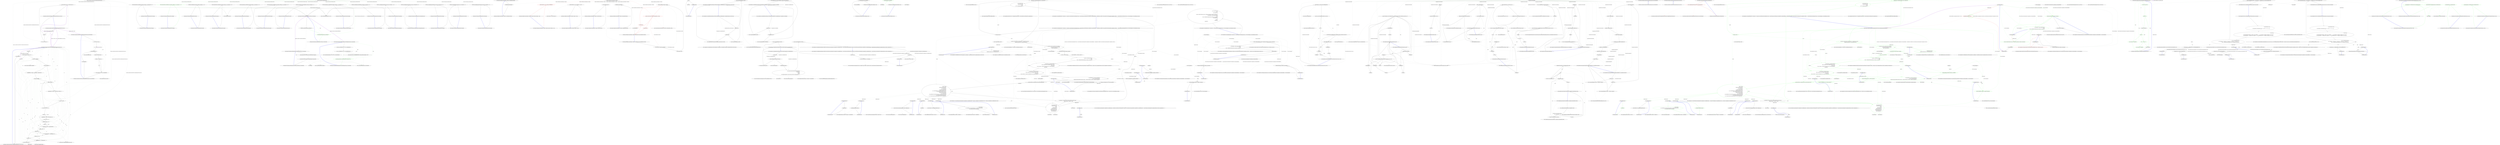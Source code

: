 digraph  {
n49 [label="Humanizer.Localisation.NumberToWords.UzbekLatnNumberToWordConverter", span=""];
n0 [label="Entry Humanizer.Localisation.NumberToWords.UzbekLatnNumberToWordConverter.Convert(int)", span="14-14", cluster="Humanizer.Localisation.NumberToWords.UzbekLatnNumberToWordConverter.Convert(int)"];
n1 [label="number < 0", span="16-16", cluster="Humanizer.Localisation.NumberToWords.UzbekLatnNumberToWordConverter.Convert(int)"];
n2 [label="return string.Format(''minus {0}'', Convert(-number, true));", span="17-17", cluster="Humanizer.Localisation.NumberToWords.UzbekLatnNumberToWordConverter.Convert(int)"];
n3 [label="return Convert(number, true);", span="18-18", cluster="Humanizer.Localisation.NumberToWords.UzbekLatnNumberToWordConverter.Convert(int)"];
n4 [label="Exit Humanizer.Localisation.NumberToWords.UzbekLatnNumberToWordConverter.Convert(int)", span="14-14", cluster="Humanizer.Localisation.NumberToWords.UzbekLatnNumberToWordConverter.Convert(int)"];
n5 [label="Entry Humanizer.Localisation.NumberToWords.UzbekLatnNumberToWordConverter.Convert(int, bool)", span="21-21", cluster="Humanizer.Localisation.NumberToWords.UzbekLatnNumberToWordConverter.Convert(int, bool)"];
n6 [label="Entry string.Format(string, object)", span="0-0", cluster="string.Format(string, object)"];
n7 [label="number == 0", span="23-23", cluster="Humanizer.Localisation.NumberToWords.UzbekLatnNumberToWordConverter.Convert(int, bool)"];
n9 [label="checkForHoundredRule && number == 100", span="26-26", cluster="Humanizer.Localisation.NumberToWords.UzbekLatnNumberToWordConverter.Convert(int, bool)"];
n12 [label="(number / 1000000000) > 0", span="31-31", cluster="Humanizer.Localisation.NumberToWords.UzbekLatnNumberToWordConverter.Convert(int, bool)"];
n13 [label="sb.AppendFormat(''{0} milliard '', Convert(number / 1000000000, false))", span="33-33", cluster="Humanizer.Localisation.NumberToWords.UzbekLatnNumberToWordConverter.Convert(int, bool)"];
n14 [label="number %= 1000000000", span="34-34", cluster="Humanizer.Localisation.NumberToWords.UzbekLatnNumberToWordConverter.Convert(int, bool)"];
n15 [label="(number / 1000000) > 0", span="37-37", cluster="Humanizer.Localisation.NumberToWords.UzbekLatnNumberToWordConverter.Convert(int, bool)"];
n16 [label="sb.AppendFormat(''{0} million '', Convert(number / 1000000, true))", span="39-39", cluster="Humanizer.Localisation.NumberToWords.UzbekLatnNumberToWordConverter.Convert(int, bool)"];
n17 [label="number %= 1000000", span="40-40", cluster="Humanizer.Localisation.NumberToWords.UzbekLatnNumberToWordConverter.Convert(int, bool)"];
n18 [label="var thousand = (number / 1000)", span="43-43", cluster="Humanizer.Localisation.NumberToWords.UzbekLatnNumberToWordConverter.Convert(int, bool)"];
n21 [label="number %= 1000", span="47-47", cluster="Humanizer.Localisation.NumberToWords.UzbekLatnNumberToWordConverter.Convert(int, bool)"];
n22 [label="var hundred = (number / 100)", span="50-50", cluster="Humanizer.Localisation.NumberToWords.UzbekLatnNumberToWordConverter.Convert(int, bool)"];
n25 [label="number %= 100", span="54-54", cluster="Humanizer.Localisation.NumberToWords.UzbekLatnNumberToWordConverter.Convert(int, bool)"];
n26 [label="(number / 10) > 0", span="57-57", cluster="Humanizer.Localisation.NumberToWords.UzbekLatnNumberToWordConverter.Convert(int, bool)"];
n27 [label="sb.AppendFormat(''{0} '', TensMap[number / 10])", span="59-59", cluster="Humanizer.Localisation.NumberToWords.UzbekLatnNumberToWordConverter.Convert(int, bool)"];
n28 [label="number %= 10", span="60-60", cluster="Humanizer.Localisation.NumberToWords.UzbekLatnNumberToWordConverter.Convert(int, bool)"];
n29 [label="number > 0", span="63-63", cluster="Humanizer.Localisation.NumberToWords.UzbekLatnNumberToWordConverter.Convert(int, bool)"];
n30 [label="sb.AppendFormat(''{0} '', UnitsMap[number])", span="65-65", cluster="Humanizer.Localisation.NumberToWords.UzbekLatnNumberToWordConverter.Convert(int, bool)"];
n8 [label="return UnitsMap[0];", span="24-24", cluster="Humanizer.Localisation.NumberToWords.UzbekLatnNumberToWordConverter.Convert(int, bool)"];
n10 [label="return ''yuz'';", span="27-27", cluster="Humanizer.Localisation.NumberToWords.UzbekLatnNumberToWordConverter.Convert(int, bool)"];
n11 [label="var sb = new StringBuilder()", span="29-29", cluster="Humanizer.Localisation.NumberToWords.UzbekLatnNumberToWordConverter.Convert(int, bool)"];
n33 [label="Entry System.Text.StringBuilder.StringBuilder()", span="0-0", cluster="System.Text.StringBuilder.StringBuilder()"];
n20 [label="sb.AppendFormat(''{0} ming '', Convert(thousand, true))", span="46-46", cluster="Humanizer.Localisation.NumberToWords.UzbekLatnNumberToWordConverter.Convert(int, bool)"];
n24 [label="sb.AppendFormat(''{0} yuz '', Convert(hundred, false))", span="53-53", cluster="Humanizer.Localisation.NumberToWords.UzbekLatnNumberToWordConverter.Convert(int, bool)"];
n31 [label="return sb.ToString().Trim();", span="68-68", cluster="Humanizer.Localisation.NumberToWords.UzbekLatnNumberToWordConverter.Convert(int, bool)"];
n34 [label="Entry System.Text.StringBuilder.AppendFormat(string, object)", span="0-0", cluster="System.Text.StringBuilder.AppendFormat(string, object)"];
n19 [label="thousand > 0", span="44-44", cluster="Humanizer.Localisation.NumberToWords.UzbekLatnNumberToWordConverter.Convert(int, bool)"];
n23 [label="hundred > 0", span="51-51", cluster="Humanizer.Localisation.NumberToWords.UzbekLatnNumberToWordConverter.Convert(int, bool)"];
n32 [label="Exit Humanizer.Localisation.NumberToWords.UzbekLatnNumberToWordConverter.Convert(int, bool)", span="21-21", cluster="Humanizer.Localisation.NumberToWords.UzbekLatnNumberToWordConverter.Convert(int, bool)"];
n35 [label="Entry System.Text.StringBuilder.ToString()", span="0-0", cluster="System.Text.StringBuilder.ToString()"];
n36 [label="Entry string.Trim()", span="0-0", cluster="string.Trim()"];
n37 [label="Entry Humanizer.Localisation.NumberToWords.UzbekLatnNumberToWordConverter.ConvertToOrdinal(int)", span="71-71", cluster="Humanizer.Localisation.NumberToWords.UzbekLatnNumberToWordConverter.ConvertToOrdinal(int)"];
n38 [label="var word = Convert(number)", span="73-73", cluster="Humanizer.Localisation.NumberToWords.UzbekLatnNumberToWordConverter.ConvertToOrdinal(int)"];
n39 [label="var i = 0", span="74-74", cluster="Humanizer.Localisation.NumberToWords.UzbekLatnNumberToWordConverter.ConvertToOrdinal(int)"];
n40 [label="string.IsNullOrEmpty(word)", span="75-75", cluster="Humanizer.Localisation.NumberToWords.UzbekLatnNumberToWordConverter.ConvertToOrdinal(int)"];
n42 [label="var lastChar = word[word.Length - 1]", span="78-78", cluster="Humanizer.Localisation.NumberToWords.UzbekLatnNumberToWordConverter.ConvertToOrdinal(int)"];
n45 [label="return string.Format(''{0}{1}'', word, OrdinalSuffixes[i]);", span="82-82", cluster="Humanizer.Localisation.NumberToWords.UzbekLatnNumberToWordConverter.ConvertToOrdinal(int)"];
n41 [label="return string.Empty;", span="76-76", cluster="Humanizer.Localisation.NumberToWords.UzbekLatnNumberToWordConverter.ConvertToOrdinal(int)"];
n47 [label="Entry string.IsNullOrEmpty(string)", span="0-0", cluster="string.IsNullOrEmpty(string)"];
n43 [label="lastChar == 'i' || lastChar == 'a'", span="79-79", cluster="Humanizer.Localisation.NumberToWords.UzbekLatnNumberToWordConverter.ConvertToOrdinal(int)"];
n44 [label="i = 1", span="80-80", cluster="Humanizer.Localisation.NumberToWords.UzbekLatnNumberToWordConverter.ConvertToOrdinal(int)"];
n46 [label="Exit Humanizer.Localisation.NumberToWords.UzbekLatnNumberToWordConverter.ConvertToOrdinal(int)", span="71-71", cluster="Humanizer.Localisation.NumberToWords.UzbekLatnNumberToWordConverter.ConvertToOrdinal(int)"];
n48 [label="Entry string.Format(string, object, object)", span="0-0", cluster="string.Format(string, object, object)"];
m1_5 [label="Entry System.DateTime.Humanize(bool, System.DateTime?)", span="16-16", cluster="System.DateTime.Humanize(bool, System.DateTime?)", file="Configurator.cs"];
m1_25 [label="Entry Humanizer.Tests.Extensions.DateHumanizeTests.SecondsAgo()", span="41-41", cluster="Humanizer.Tests.Extensions.DateHumanizeTests.SecondsAgo()", file="Configurator.cs"];
m1_26 [label="Verify(string.Format(Resources.DateExtensions_SecondsAgo__seconds_ago, 10), new TimeSpan(0, 0, 0, -10))", span="43-43", cluster="Humanizer.Tests.Extensions.DateHumanizeTests.SecondsAgo()", color=green, community=0, file="Configurator.cs"];
m1_27 [label="Exit Humanizer.Tests.Extensions.DateHumanizeTests.SecondsAgo()", span="41-41", cluster="Humanizer.Tests.Extensions.DateHumanizeTests.SecondsAgo()", file="Configurator.cs"];
m1_41 [label="Entry Humanizer.Tests.Extensions.DateHumanizeTests.Yesterday()", span="71-71", cluster="Humanizer.Tests.Extensions.DateHumanizeTests.Yesterday()", file="Configurator.cs"];
m1_42 [label="Verify(Resources.DateExtensions_Yesterday_yesterday, new TimeSpan(-1, -10, 0, 0))", span="73-73", cluster="Humanizer.Tests.Extensions.DateHumanizeTests.Yesterday()", file="Configurator.cs"];
m1_43 [label="Exit Humanizer.Tests.Extensions.DateHumanizeTests.Yesterday()", span="71-71", cluster="Humanizer.Tests.Extensions.DateHumanizeTests.Yesterday()", file="Configurator.cs"];
m1_6 [label="Entry Unk.Equal", span="", cluster="Unk.Equal", file="Configurator.cs"];
m1_38 [label="Entry Humanizer.Tests.Extensions.DateHumanizeTests.HoursAgo()", span="65-65", cluster="Humanizer.Tests.Extensions.DateHumanizeTests.HoursAgo()", file="Configurator.cs"];
m1_39 [label="Verify(string.Format(Resources.DateExtensions_HoursAgo__hours_ago, 10), new TimeSpan(0, -10, 0, 0))", span="67-67", cluster="Humanizer.Tests.Extensions.DateHumanizeTests.HoursAgo()", file="Configurator.cs"];
m1_40 [label="Exit Humanizer.Tests.Extensions.DateHumanizeTests.HoursAgo()", span="65-65", cluster="Humanizer.Tests.Extensions.DateHumanizeTests.HoursAgo()", file="Configurator.cs"];
m1_21 [label="Entry System.TimeSpan.TimeSpan(int, int, int, int)", span="0-0", cluster="System.TimeSpan.TimeSpan(int, int, int, int)", file="Configurator.cs"];
m1_22 [label="Entry Humanizer.Tests.Extensions.DateHumanizeTests.JustNow()", span="35-35", cluster="Humanizer.Tests.Extensions.DateHumanizeTests.JustNow()", file="Configurator.cs"];
m1_23 [label="Verify(Resources.DateExtensions_OneSecondAgo_one_second_ago, new TimeSpan(0, 0, 0, -1))", span="37-37", cluster="Humanizer.Tests.Extensions.DateHumanizeTests.JustNow()", file="Configurator.cs"];
m1_24 [label="Exit Humanizer.Tests.Extensions.DateHumanizeTests.JustNow()", span="35-35", cluster="Humanizer.Tests.Extensions.DateHumanizeTests.JustNow()", file="Configurator.cs"];
m1_0 [label="Entry Humanizer.Tests.Extensions.DateHumanizeTests.VerifyWithCurrentDate(string, System.TimeSpan)", span="7-7", cluster="Humanizer.Tests.Extensions.DateHumanizeTests.VerifyWithCurrentDate(string, System.TimeSpan)", file="Configurator.cs"];
m1_1 [label="Assert.Equal(expectedString, DateTime.UtcNow.Add(deltaFromNow).Humanize())", span="9-9", cluster="Humanizer.Tests.Extensions.DateHumanizeTests.VerifyWithCurrentDate(string, System.TimeSpan)", file="Configurator.cs"];
m1_2 [label="Assert.Equal(expectedString, DateTime.Now.Add(deltaFromNow).Humanize(false))", span="10-10", cluster="Humanizer.Tests.Extensions.DateHumanizeTests.VerifyWithCurrentDate(string, System.TimeSpan)", file="Configurator.cs"];
m1_3 [label="Exit Humanizer.Tests.Extensions.DateHumanizeTests.VerifyWithCurrentDate(string, System.TimeSpan)", span="7-7", cluster="Humanizer.Tests.Extensions.DateHumanizeTests.VerifyWithCurrentDate(string, System.TimeSpan)", file="Configurator.cs"];
m1_47 [label="Entry Humanizer.Tests.Extensions.DateHumanizeTests.OneMonthAgo()", span="83-83", cluster="Humanizer.Tests.Extensions.DateHumanizeTests.OneMonthAgo()", file="Configurator.cs"];
m1_48 [label="Verify(Resources.DateExtensions_OneMonthAgo_one_month_ago, new TimeSpan(-30, 0, 0, 0))", span="85-85", cluster="Humanizer.Tests.Extensions.DateHumanizeTests.OneMonthAgo()", file="Configurator.cs"];
m1_49 [label="Exit Humanizer.Tests.Extensions.DateHumanizeTests.OneMonthAgo()", span="83-83", cluster="Humanizer.Tests.Extensions.DateHumanizeTests.OneMonthAgo()", file="Configurator.cs"];
m1_7 [label="Entry Humanizer.Tests.Extensions.DateHumanizeTests.VerifyWithDateInjection(string, System.TimeSpan)", span="13-13", cluster="Humanizer.Tests.Extensions.DateHumanizeTests.VerifyWithDateInjection(string, System.TimeSpan)", file="Configurator.cs"];
m1_11 [label="Assert.Equal(expectedString, now.Add(deltaFromNow).Humanize(false, now))", span="19-19", cluster="Humanizer.Tests.Extensions.DateHumanizeTests.VerifyWithDateInjection(string, System.TimeSpan)", color=green, community=0, file="Configurator.cs"];
m1_10 [label="Assert.Equal(expectedString, utcNow.Add(deltaFromNow).Humanize(dateToCompareAgainst: utcNow))", span="18-18", cluster="Humanizer.Tests.Extensions.DateHumanizeTests.VerifyWithDateInjection(string, System.TimeSpan)", file="Configurator.cs"];
m1_9 [label="var now = new DateTime(2013, 6, 20, 11, 58, 22, DateTimeKind.Local)", span="16-16", cluster="Humanizer.Tests.Extensions.DateHumanizeTests.VerifyWithDateInjection(string, System.TimeSpan)", file="Configurator.cs"];
m1_8 [label="var utcNow = new DateTime(2013, 6, 20, 9, 58, 22, DateTimeKind.Utc)", span="15-15", cluster="Humanizer.Tests.Extensions.DateHumanizeTests.VerifyWithDateInjection(string, System.TimeSpan)", file="Configurator.cs"];
m1_12 [label="Exit Humanizer.Tests.Extensions.DateHumanizeTests.VerifyWithDateInjection(string, System.TimeSpan)", span="13-13", cluster="Humanizer.Tests.Extensions.DateHumanizeTests.VerifyWithDateInjection(string, System.TimeSpan)", file="Configurator.cs"];
m1_13 [label="Entry System.DateTime.DateTime(int, int, int, int, int, int, System.DateTimeKind)", span="0-0", cluster="System.DateTime.DateTime(int, int, int, int, int, int, System.DateTimeKind)", file="Configurator.cs"];
m1_32 [label="Entry Humanizer.Tests.Extensions.DateHumanizeTests.AFewMinutesAgo()", span="53-53", cluster="Humanizer.Tests.Extensions.DateHumanizeTests.AFewMinutesAgo()", file="Configurator.cs"];
m1_33 [label="Verify(string.Format(Resources.DateExtensions_MinutesAgo__minutes_ago, 10), new TimeSpan(0, 0, -10, 0))", span="55-55", cluster="Humanizer.Tests.Extensions.DateHumanizeTests.AFewMinutesAgo()", file="Configurator.cs"];
m1_34 [label="Exit Humanizer.Tests.Extensions.DateHumanizeTests.AFewMinutesAgo()", span="53-53", cluster="Humanizer.Tests.Extensions.DateHumanizeTests.AFewMinutesAgo()", file="Configurator.cs"];
m1_44 [label="Entry Humanizer.Tests.Extensions.DateHumanizeTests.AFewDaysAgo()", span="77-77", cluster="Humanizer.Tests.Extensions.DateHumanizeTests.AFewDaysAgo()", file="Configurator.cs"];
m1_45 [label="Verify(string.Format(Resources.DateExtensions_DaysAgo__days_ago, 10), new TimeSpan(-10, 0, 0, 0))", span="79-79", cluster="Humanizer.Tests.Extensions.DateHumanizeTests.AFewDaysAgo()", file="Configurator.cs"];
m1_46 [label="Exit Humanizer.Tests.Extensions.DateHumanizeTests.AFewDaysAgo()", span="77-77", cluster="Humanizer.Tests.Extensions.DateHumanizeTests.AFewDaysAgo()", file="Configurator.cs"];
m1_50 [label="Entry Humanizer.Tests.Extensions.DateHumanizeTests.AFewMonthsAgo()", span="89-89", cluster="Humanizer.Tests.Extensions.DateHumanizeTests.AFewMonthsAgo()", file="Configurator.cs"];
m1_51 [label="Verify(string.Format(Resources.DateExtensions_MonthsAgo__months_ago, 2), new TimeSpan(-60, 0, 0, 0))", span="91-91", cluster="Humanizer.Tests.Extensions.DateHumanizeTests.AFewMonthsAgo()", file="Configurator.cs"];
m1_52 [label="Exit Humanizer.Tests.Extensions.DateHumanizeTests.AFewMonthsAgo()", span="89-89", cluster="Humanizer.Tests.Extensions.DateHumanizeTests.AFewMonthsAgo()", file="Configurator.cs"];
m1_4 [label="Entry System.DateTime.Add(System.TimeSpan)", span="0-0", cluster="System.DateTime.Add(System.TimeSpan)", file="Configurator.cs"];
m1_35 [label="Entry Humanizer.Tests.Extensions.DateHumanizeTests.AnHourAgo()", span="59-59", cluster="Humanizer.Tests.Extensions.DateHumanizeTests.AnHourAgo()", file="Configurator.cs"];
m1_36 [label="Verify(Resources.DateExtensions_OneHourAgo_an_hour_ago, new TimeSpan(0, -1, -10, 0))", span="61-61", cluster="Humanizer.Tests.Extensions.DateHumanizeTests.AnHourAgo()", file="Configurator.cs"];
m1_37 [label="Exit Humanizer.Tests.Extensions.DateHumanizeTests.AnHourAgo()", span="59-59", cluster="Humanizer.Tests.Extensions.DateHumanizeTests.AnHourAgo()", file="Configurator.cs"];
m1_59 [label="Entry Humanizer.Tests.Extensions.DateHumanizeTests.FewYearsAgo()", span="107-107", cluster="Humanizer.Tests.Extensions.DateHumanizeTests.FewYearsAgo()", file="Configurator.cs"];
m1_60 [label="Verify(string.Format(Resources.DateExtensions_YearsAgo__years_ago, 2), new TimeSpan(-900, 0, 0, 0))", span="109-109", cluster="Humanizer.Tests.Extensions.DateHumanizeTests.FewYearsAgo()", file="Configurator.cs"];
m1_61 [label="Exit Humanizer.Tests.Extensions.DateHumanizeTests.FewYearsAgo()", span="107-107", cluster="Humanizer.Tests.Extensions.DateHumanizeTests.FewYearsAgo()", file="Configurator.cs"];
m1_53 [label="Entry Humanizer.Tests.Extensions.DateHumanizeTests.OneYearAgoIsNotAccureate()", span="95-95", cluster="Humanizer.Tests.Extensions.DateHumanizeTests.OneYearAgoIsNotAccureate()", file="Configurator.cs"];
m1_54 [label="Verify(Resources.DateExtensions_OneYearAgo_one_year_ago, new TimeSpan(-360, 0, 0, 0))", span="97-97", cluster="Humanizer.Tests.Extensions.DateHumanizeTests.OneYearAgoIsNotAccureate()", file="Configurator.cs"];
m1_55 [label="Exit Humanizer.Tests.Extensions.DateHumanizeTests.OneYearAgoIsNotAccureate()", span="95-95", cluster="Humanizer.Tests.Extensions.DateHumanizeTests.OneYearAgoIsNotAccureate()", file="Configurator.cs"];
m1_56 [label="Entry Humanizer.Tests.Extensions.DateHumanizeTests.OneYearAgo()", span="101-101", cluster="Humanizer.Tests.Extensions.DateHumanizeTests.OneYearAgo()", file="Configurator.cs"];
m1_57 [label="Verify(Resources.DateExtensions_OneYearAgo_one_year_ago, new TimeSpan(-400, 0, 0, 0))", span="103-103", cluster="Humanizer.Tests.Extensions.DateHumanizeTests.OneYearAgo()", file="Configurator.cs"];
m1_58 [label="Exit Humanizer.Tests.Extensions.DateHumanizeTests.OneYearAgo()", span="101-101", cluster="Humanizer.Tests.Extensions.DateHumanizeTests.OneYearAgo()", file="Configurator.cs"];
m1_14 [label="Entry Humanizer.Tests.Extensions.DateHumanizeTests.Verify(string, System.TimeSpan)", span="22-22", cluster="Humanizer.Tests.Extensions.DateHumanizeTests.Verify(string, System.TimeSpan)", file="Configurator.cs"];
m1_16 [label="VerifyWithDateInjection(expectedString, deltaFromNow)", span="25-25", cluster="Humanizer.Tests.Extensions.DateHumanizeTests.Verify(string, System.TimeSpan)", color=green, community=0, file="Configurator.cs"];
m1_15 [label="VerifyWithCurrentDate(expectedString, deltaFromNow)", span="24-24", cluster="Humanizer.Tests.Extensions.DateHumanizeTests.Verify(string, System.TimeSpan)", file="Configurator.cs"];
m1_17 [label="Exit Humanizer.Tests.Extensions.DateHumanizeTests.Verify(string, System.TimeSpan)", span="22-22", cluster="Humanizer.Tests.Extensions.DateHumanizeTests.Verify(string, System.TimeSpan)", file="Configurator.cs"];
m1_18 [label="Entry Humanizer.Tests.Extensions.DateHumanizeTests.FutureDates()", span="29-29", cluster="Humanizer.Tests.Extensions.DateHumanizeTests.FutureDates()", file="Configurator.cs"];
m1_19 [label="Verify(Resources.DateExtensions_FutureDate_not_yet, new TimeSpan(0, 0, 1, 0))", span="31-31", cluster="Humanizer.Tests.Extensions.DateHumanizeTests.FutureDates()", file="Configurator.cs"];
m1_20 [label="Exit Humanizer.Tests.Extensions.DateHumanizeTests.FutureDates()", span="29-29", cluster="Humanizer.Tests.Extensions.DateHumanizeTests.FutureDates()", file="Configurator.cs"];
m1_29 [label="Entry Humanizer.Tests.Extensions.DateHumanizeTests.OneMinuteAgo()", span="47-47", cluster="Humanizer.Tests.Extensions.DateHumanizeTests.OneMinuteAgo()", file="Configurator.cs"];
m1_30 [label="Verify(Resources.DateExtensions_OneMinuteAgo_a_minute_ago, new TimeSpan(0, 0, -1, 0))", span="49-49", cluster="Humanizer.Tests.Extensions.DateHumanizeTests.OneMinuteAgo()", file="Configurator.cs"];
m1_31 [label="Exit Humanizer.Tests.Extensions.DateHumanizeTests.OneMinuteAgo()", span="47-47", cluster="Humanizer.Tests.Extensions.DateHumanizeTests.OneMinuteAgo()", file="Configurator.cs"];
m1_62 [label="Humanizer.Tests.Extensions.DateHumanizeTests", span="", file="Configurator.cs"];
m2_0 [label="Entry Humanizer.Configuration.LocaliserRegistry<TLocaliser>.LocaliserRegistry(TLocaliser)", span="19-19", cluster="Humanizer.Configuration.LocaliserRegistry<TLocaliser>.LocaliserRegistry(TLocaliser)", file="DateHumanizeTests.cs"];
m2_1 [label="_defaultLocaliser = defaultLocaliser", span="21-21", cluster="Humanizer.Configuration.LocaliserRegistry<TLocaliser>.LocaliserRegistry(TLocaliser)", file="DateHumanizeTests.cs"];
m2_2 [label="Exit Humanizer.Configuration.LocaliserRegistry<TLocaliser>.LocaliserRegistry(TLocaliser)", span="19-19", cluster="Humanizer.Configuration.LocaliserRegistry<TLocaliser>.LocaliserRegistry(TLocaliser)", file="DateHumanizeTests.cs"];
m2_6 [label="Entry Humanizer.Configuration.LocaliserRegistry<TLocaliser>.ResolveForCulture(System.Globalization.CultureInfo)", span="36-36", cluster="Humanizer.Configuration.LocaliserRegistry<TLocaliser>.ResolveForCulture(System.Globalization.CultureInfo)", file="DateHumanizeTests.cs"];
m2_7 [label="culture = culture ?? CultureInfo.CurrentUICulture", span="38-38", cluster="Humanizer.Configuration.LocaliserRegistry<TLocaliser>.ResolveForCulture(System.Globalization.CultureInfo)", file="DateHumanizeTests.cs"];
m2_8 [label="Lazy<TLocaliser> factory", span="40-40", cluster="Humanizer.Configuration.LocaliserRegistry<TLocaliser>.ResolveForCulture(System.Globalization.CultureInfo)", file="DateHumanizeTests.cs"];
m2_9 [label="_localisers.TryGetValue(culture.Name, out factory)", span="42-42", cluster="Humanizer.Configuration.LocaliserRegistry<TLocaliser>.ResolveForCulture(System.Globalization.CultureInfo)", file="DateHumanizeTests.cs"];
m2_11 [label="_localisers.TryGetValue(culture.TwoLetterISOLanguageName, out factory)", span="45-45", cluster="Humanizer.Configuration.LocaliserRegistry<TLocaliser>.ResolveForCulture(System.Globalization.CultureInfo)", color=red, community=0, file="DateHumanizeTests.cs"];
m2_10 [label="return factory.Value;", span="43-43", cluster="Humanizer.Configuration.LocaliserRegistry<TLocaliser>.ResolveForCulture(System.Globalization.CultureInfo)", color=red, community=0, file="DateHumanizeTests.cs"];
m2_12 [label="return factory.Value;", span="46-46", cluster="Humanizer.Configuration.LocaliserRegistry<TLocaliser>.ResolveForCulture(System.Globalization.CultureInfo)", color=red, community=0, file="DateHumanizeTests.cs"];
m2_13 [label="return _defaultLocaliser;", span="48-48", cluster="Humanizer.Configuration.LocaliserRegistry<TLocaliser>.ResolveForCulture(System.Globalization.CultureInfo)", file="DateHumanizeTests.cs"];
m2_14 [label="Exit Humanizer.Configuration.LocaliserRegistry<TLocaliser>.ResolveForCulture(System.Globalization.CultureInfo)", span="36-36", cluster="Humanizer.Configuration.LocaliserRegistry<TLocaliser>.ResolveForCulture(System.Globalization.CultureInfo)", file="DateHumanizeTests.cs"];
m2_15 [label="Entry System.Collections.Generic.IDictionary<TKey, TValue>.TryGetValue(TKey, out TValue)", span="0-0", cluster="System.Collections.Generic.IDictionary<TKey, TValue>.TryGetValue(TKey, out TValue)", file="DateHumanizeTests.cs"];
m2_24 [label="Entry Humanizer.Configuration.LocaliserRegistry<TLocaliser>.Register(System.Func<TLocaliser>, string)", span="63-63", cluster="Humanizer.Configuration.LocaliserRegistry<TLocaliser>.Register(System.Func<TLocaliser>, string)", file="DateHumanizeTests.cs"];
m2_25 [label="_localisers[localeCode] = new Lazy<TLocaliser>(localiserFactory)", span="65-65", cluster="Humanizer.Configuration.LocaliserRegistry<TLocaliser>.Register(System.Func<TLocaliser>, string)", color=red, community=0, file="DateHumanizeTests.cs"];
m2_26 [label="Exit Humanizer.Configuration.LocaliserRegistry<TLocaliser>.Register(System.Func<TLocaliser>, string)", span="63-63", cluster="Humanizer.Configuration.LocaliserRegistry<TLocaliser>.Register(System.Func<TLocaliser>, string)", file="DateHumanizeTests.cs"];
m2_16 [label="Entry Humanizer.Configuration.LocaliserRegistry<TLocaliser>.Register<T>(string)", span="54-54", cluster="Humanizer.Configuration.LocaliserRegistry<TLocaliser>.Register<T>(string)", file="DateHumanizeTests.cs"];
m2_17 [label="_localisers[localeCode] = new Lazy<TLocaliser>(() => new T())", span="57-57", cluster="Humanizer.Configuration.LocaliserRegistry<TLocaliser>.Register<T>(string)", file="DateHumanizeTests.cs"];
m2_18 [label="Exit Humanizer.Configuration.LocaliserRegistry<TLocaliser>.Register<T>(string)", span="54-54", cluster="Humanizer.Configuration.LocaliserRegistry<TLocaliser>.Register<T>(string)", file="DateHumanizeTests.cs"];
m2_19 [label="Entry System.Lazy<T>.Lazy(System.Func<T>)", span="0-0", cluster="System.Lazy<T>.Lazy(System.Func<T>)", file="DateHumanizeTests.cs"];
m2_3 [label="Entry Humanizer.Configuration.LocaliserRegistry<TLocaliser>.ResolveForUiCulture()", span="27-27", cluster="Humanizer.Configuration.LocaliserRegistry<TLocaliser>.ResolveForUiCulture()", file="DateHumanizeTests.cs"];
m2_4 [label="return ResolveForCulture(null);", span="29-29", cluster="Humanizer.Configuration.LocaliserRegistry<TLocaliser>.ResolveForUiCulture()", file="DateHumanizeTests.cs"];
m2_5 [label="Exit Humanizer.Configuration.LocaliserRegistry<TLocaliser>.ResolveForUiCulture()", span="27-27", cluster="Humanizer.Configuration.LocaliserRegistry<TLocaliser>.ResolveForUiCulture()", file="DateHumanizeTests.cs"];
m2_23 [label="Entry T.cstr", span="", cluster="T.cstr", file="DateHumanizeTests.cs"];
m2_27 [label="Entry Humanizer.Configuration.LocaliserRegistry<TLocaliser>.RegisterDefault(TLocaliser)", span="71-71", cluster="Humanizer.Configuration.LocaliserRegistry<TLocaliser>.RegisterDefault(TLocaliser)", file="DateHumanizeTests.cs"];
m2_28 [label="_defaultLocaliser = defaultLocaliser", span="73-73", cluster="Humanizer.Configuration.LocaliserRegistry<TLocaliser>.RegisterDefault(TLocaliser)", file="DateHumanizeTests.cs"];
m2_29 [label="Exit Humanizer.Configuration.LocaliserRegistry<TLocaliser>.RegisterDefault(TLocaliser)", span="71-71", cluster="Humanizer.Configuration.LocaliserRegistry<TLocaliser>.RegisterDefault(TLocaliser)", file="DateHumanizeTests.cs"];
m2_20 [label="Entry lambda expression", span="57-57", cluster="lambda expression", file="DateHumanizeTests.cs"];
m2_21 [label="new T()", span="57-57", cluster="lambda expression", file="DateHumanizeTests.cs"];
m2_22 [label="Exit lambda expression", span="57-57", cluster="lambda expression", file="DateHumanizeTests.cs"];
m2_30 [label="Humanizer.Configuration.LocaliserRegistry<TLocaliser>", span="", file="DateHumanizeTests.cs"];
m3_7 [label="Entry System.ArgumentNullException.ArgumentNullException(string)", span="0-0", cluster="System.ArgumentNullException.ArgumentNullException(string)", file="DateTimeHumanizePrecisionStrategyTests.cs"];
m3_35 [label="Entry System.Collections.Generic.IEnumerable<TSource>.SelectMany<TSource, TResult>(System.Func<TSource, System.Collections.Generic.IEnumerable<TResult>>)", span="0-0", cluster="System.Collections.Generic.IEnumerable<TSource>.SelectMany<TSource, TResult>(System.Func<TSource, System.Collections.Generic.IEnumerable<TResult>>)", file="DateTimeHumanizePrecisionStrategyTests.cs"];
m3_24 [label="Entry System.Type.ToDescriptor()", span="22-22", cluster="System.Type.ToDescriptor()", file="DateTimeHumanizePrecisionStrategyTests.cs"];
m3_26 [label="Entry System.Collections.Generic.IEnumerable<TSource>.SingleOrDefault<TSource>()", span="0-0", cluster="System.Collections.Generic.IEnumerable<TSource>.SingleOrDefault<TSource>()", file="DateTimeHumanizePrecisionStrategyTests.cs"];
m3_39 [label="Entry System.Func<T, TResult>.Invoke(T)", span="0-0", cluster="System.Func<T, TResult>.Invoke(T)", file="DateTimeHumanizePrecisionStrategyTests.cs"];
m3_27 [label="Entry T.ToMaybe<T>()", span="82-82", cluster="T.ToMaybe<T>()", file="DateTimeHumanizePrecisionStrategyTests.cs"];
m3_9 [label="Entry CommandLine.Core.SpecificationPropertyExtensions.WithValue(CommandLine.Core.SpecificationProperty, CommandLine.Infrastructure.Maybe<object>)", span="19-19", cluster="CommandLine.Core.SpecificationPropertyExtensions.WithValue(CommandLine.Core.SpecificationProperty, CommandLine.Infrastructure.Maybe<object>)", file="DateTimeHumanizePrecisionStrategyTests.cs"];
m3_10 [label="specProp == null", span="21-21", cluster="CommandLine.Core.SpecificationPropertyExtensions.WithValue(CommandLine.Core.SpecificationProperty, CommandLine.Infrastructure.Maybe<object>)", file="DateTimeHumanizePrecisionStrategyTests.cs"];
m3_12 [label="newValue == null", span="22-22", cluster="CommandLine.Core.SpecificationPropertyExtensions.WithValue(CommandLine.Core.SpecificationProperty, CommandLine.Infrastructure.Maybe<object>)", file="DateTimeHumanizePrecisionStrategyTests.cs"];
m3_14 [label="return SpecificationProperty.Create(specProp.Specification, specProp.Property, newValue);", span="24-24", cluster="CommandLine.Core.SpecificationPropertyExtensions.WithValue(CommandLine.Core.SpecificationProperty, CommandLine.Infrastructure.Maybe<object>)", file="DateTimeHumanizePrecisionStrategyTests.cs"];
m3_11 [label="throw new ArgumentNullException(''specProp'');", span="21-21", cluster="CommandLine.Core.SpecificationPropertyExtensions.WithValue(CommandLine.Core.SpecificationProperty, CommandLine.Infrastructure.Maybe<object>)", file="DateTimeHumanizePrecisionStrategyTests.cs"];
m3_13 [label="throw new ArgumentNullException(''newValue'');", span="22-22", cluster="CommandLine.Core.SpecificationPropertyExtensions.WithValue(CommandLine.Core.SpecificationProperty, CommandLine.Infrastructure.Maybe<object>)", file="DateTimeHumanizePrecisionStrategyTests.cs"];
m3_15 [label="Exit CommandLine.Core.SpecificationPropertyExtensions.WithValue(CommandLine.Core.SpecificationProperty, CommandLine.Infrastructure.Maybe<object>)", span="19-19", cluster="CommandLine.Core.SpecificationPropertyExtensions.WithValue(CommandLine.Core.SpecificationProperty, CommandLine.Infrastructure.Maybe<object>)", file="DateTimeHumanizePrecisionStrategyTests.cs"];
m3_16 [label="Entry CommandLine.Core.SpecificationPropertyExtensions.GetConversionType(CommandLine.Core.SpecificationProperty)", span="27-27", cluster="CommandLine.Core.SpecificationPropertyExtensions.GetConversionType(CommandLine.Core.SpecificationProperty)", file="DateTimeHumanizePrecisionStrategyTests.cs"];
m3_17 [label="specProp == null", span="29-29", cluster="CommandLine.Core.SpecificationPropertyExtensions.GetConversionType(CommandLine.Core.SpecificationProperty)", file="DateTimeHumanizePrecisionStrategyTests.cs"];
m3_19 [label="specProp.Specification.ConversionType.ToDescriptor()", span="31-31", cluster="CommandLine.Core.SpecificationPropertyExtensions.GetConversionType(CommandLine.Core.SpecificationProperty)", file="DateTimeHumanizePrecisionStrategyTests.cs"];
m3_21 [label="return specProp.Property.PropertyType.GetGenericArguments()\r\n                             .SingleOrDefault()\r\n                             .ToMaybe()\r\n                             .FromJust(\r\n                                 new InvalidOperationException(''Sequence properties should be of type IEnumerable<T>.''));", span="34-38", cluster="CommandLine.Core.SpecificationPropertyExtensions.GetConversionType(CommandLine.Core.SpecificationProperty)", file="DateTimeHumanizePrecisionStrategyTests.cs"];
m3_22 [label="return specProp.Property.PropertyType;", span="40-40", cluster="CommandLine.Core.SpecificationPropertyExtensions.GetConversionType(CommandLine.Core.SpecificationProperty)", file="DateTimeHumanizePrecisionStrategyTests.cs"];
m3_18 [label="throw new ArgumentNullException(''specProp'');", span="29-29", cluster="CommandLine.Core.SpecificationPropertyExtensions.GetConversionType(CommandLine.Core.SpecificationProperty)", file="DateTimeHumanizePrecisionStrategyTests.cs"];
m3_20 [label="TypeDescriptorKind.Sequence", span="33-33", cluster="CommandLine.Core.SpecificationPropertyExtensions.GetConversionType(CommandLine.Core.SpecificationProperty)", file="DateTimeHumanizePrecisionStrategyTests.cs"];
m3_23 [label="Exit CommandLine.Core.SpecificationPropertyExtensions.GetConversionType(CommandLine.Core.SpecificationProperty)", span="27-27", cluster="CommandLine.Core.SpecificationPropertyExtensions.GetConversionType(CommandLine.Core.SpecificationProperty)", file="DateTimeHumanizePrecisionStrategyTests.cs"];
m3_25 [label="Entry System.Type.GetGenericArguments()", span="0-0", cluster="System.Type.GetGenericArguments()", file="DateTimeHumanizePrecisionStrategyTests.cs"];
m3_29 [label="Entry CommandLine.Infrastructure.Maybe<T>.FromJust<T>(System.Exception)", span="137-137", cluster="CommandLine.Infrastructure.Maybe<T>.FromJust<T>(System.Exception)", file="DateTimeHumanizePrecisionStrategyTests.cs"];
m3_36 [label="Entry lambda expression", span="51-51", cluster="lambda expression", file="DateTimeHumanizePrecisionStrategyTests.cs"];
m3_37 [label="rule(specProps)", span="51-51", cluster="lambda expression", file="DateTimeHumanizePrecisionStrategyTests.cs"];
m3_38 [label="Exit lambda expression", span="51-51", cluster="lambda expression", file="DateTimeHumanizePrecisionStrategyTests.cs"];
m3_8 [label="Entry CommandLine.Core.SpecificationProperty.Create(CommandLine.Core.Specification, System.Reflection.PropertyInfo, CommandLine.Infrastructure.Maybe<object>)", span="21-21", cluster="CommandLine.Core.SpecificationProperty.Create(CommandLine.Core.Specification, System.Reflection.PropertyInfo, CommandLine.Infrastructure.Maybe<object>)", file="DateTimeHumanizePrecisionStrategyTests.cs"];
m3_30 [label="Entry CommandLine.Core.SpecificationPropertyExtensions.Validate(System.Collections.Generic.IEnumerable<CommandLine.Core.SpecificationProperty>, System.Collections.Generic.IEnumerable<System.Func<System.Collections.Generic.IEnumerable<CommandLine.Core.SpecificationProperty>, System.Collections.Generic.IEnumerable<CommandLine.Infrastructure.Maybe<CommandLine.Error>>>>)", span="44-44", cluster="CommandLine.Core.SpecificationPropertyExtensions.Validate(System.Collections.Generic.IEnumerable<CommandLine.Core.SpecificationProperty>, System.Collections.Generic.IEnumerable<System.Func<System.Collections.Generic.IEnumerable<CommandLine.Core.SpecificationProperty>, System.Collections.Generic.IEnumerable<CommandLine.Infrastructure.Maybe<CommandLine.Error>>>>)", file="DateTimeHumanizePrecisionStrategyTests.cs"];
m3_31 [label="specProps == null", span="49-49", cluster="CommandLine.Core.SpecificationPropertyExtensions.Validate(System.Collections.Generic.IEnumerable<CommandLine.Core.SpecificationProperty>, System.Collections.Generic.IEnumerable<System.Func<System.Collections.Generic.IEnumerable<CommandLine.Core.SpecificationProperty>, System.Collections.Generic.IEnumerable<CommandLine.Infrastructure.Maybe<CommandLine.Error>>>>)", file="DateTimeHumanizePrecisionStrategyTests.cs"];
m3_33 [label="return rules.SelectMany(rule => rule(specProps));", span="51-51", cluster="CommandLine.Core.SpecificationPropertyExtensions.Validate(System.Collections.Generic.IEnumerable<CommandLine.Core.SpecificationProperty>, System.Collections.Generic.IEnumerable<System.Func<System.Collections.Generic.IEnumerable<CommandLine.Core.SpecificationProperty>, System.Collections.Generic.IEnumerable<CommandLine.Infrastructure.Maybe<CommandLine.Error>>>>)", file="DateTimeHumanizePrecisionStrategyTests.cs"];
m3_32 [label="throw new ArgumentNullException(''specProps'');", span="49-49", cluster="CommandLine.Core.SpecificationPropertyExtensions.Validate(System.Collections.Generic.IEnumerable<CommandLine.Core.SpecificationProperty>, System.Collections.Generic.IEnumerable<System.Func<System.Collections.Generic.IEnumerable<CommandLine.Core.SpecificationProperty>, System.Collections.Generic.IEnumerable<CommandLine.Infrastructure.Maybe<CommandLine.Error>>>>)", file="DateTimeHumanizePrecisionStrategyTests.cs"];
m3_34 [label="Exit CommandLine.Core.SpecificationPropertyExtensions.Validate(System.Collections.Generic.IEnumerable<CommandLine.Core.SpecificationProperty>, System.Collections.Generic.IEnumerable<System.Func<System.Collections.Generic.IEnumerable<CommandLine.Core.SpecificationProperty>, System.Collections.Generic.IEnumerable<CommandLine.Infrastructure.Maybe<CommandLine.Error>>>>)", span="44-44", cluster="CommandLine.Core.SpecificationPropertyExtensions.Validate(System.Collections.Generic.IEnumerable<CommandLine.Core.SpecificationProperty>, System.Collections.Generic.IEnumerable<System.Func<System.Collections.Generic.IEnumerable<CommandLine.Core.SpecificationProperty>, System.Collections.Generic.IEnumerable<CommandLine.Infrastructure.Maybe<CommandLine.Error>>>>)", file="DateTimeHumanizePrecisionStrategyTests.cs"];
m3_28 [label="Entry System.InvalidOperationException.InvalidOperationException(string)", span="0-0", cluster="System.InvalidOperationException.InvalidOperationException(string)", file="DateTimeHumanizePrecisionStrategyTests.cs"];
m3_0 [label="Entry CommandLine.Core.SpecificationPropertyExtensions.WithSpecification(CommandLine.Core.SpecificationProperty, CommandLine.Core.Specification)", span="11-11", cluster="CommandLine.Core.SpecificationPropertyExtensions.WithSpecification(CommandLine.Core.SpecificationProperty, CommandLine.Core.Specification)", file="DateTimeHumanizePrecisionStrategyTests.cs"];
m3_1 [label="specProp == null", span="13-13", cluster="CommandLine.Core.SpecificationPropertyExtensions.WithSpecification(CommandLine.Core.SpecificationProperty, CommandLine.Core.Specification)", file="DateTimeHumanizePrecisionStrategyTests.cs"];
m3_3 [label="newSpecification == null", span="14-14", cluster="CommandLine.Core.SpecificationPropertyExtensions.WithSpecification(CommandLine.Core.SpecificationProperty, CommandLine.Core.Specification)", file="DateTimeHumanizePrecisionStrategyTests.cs"];
m3_5 [label="return SpecificationProperty.Create(newSpecification, specProp.Property, specProp.Value);", span="16-16", cluster="CommandLine.Core.SpecificationPropertyExtensions.WithSpecification(CommandLine.Core.SpecificationProperty, CommandLine.Core.Specification)", file="DateTimeHumanizePrecisionStrategyTests.cs"];
m3_2 [label="throw new ArgumentNullException(''specProp'');", span="13-13", cluster="CommandLine.Core.SpecificationPropertyExtensions.WithSpecification(CommandLine.Core.SpecificationProperty, CommandLine.Core.Specification)", file="DateTimeHumanizePrecisionStrategyTests.cs"];
m3_4 [label="throw new ArgumentNullException(''newSpecification'');", span="14-14", cluster="CommandLine.Core.SpecificationPropertyExtensions.WithSpecification(CommandLine.Core.SpecificationProperty, CommandLine.Core.Specification)", file="DateTimeHumanizePrecisionStrategyTests.cs"];
m3_6 [label="Exit CommandLine.Core.SpecificationPropertyExtensions.WithSpecification(CommandLine.Core.SpecificationProperty, CommandLine.Core.Specification)", span="11-11", cluster="CommandLine.Core.SpecificationPropertyExtensions.WithSpecification(CommandLine.Core.SpecificationProperty, CommandLine.Core.Specification)", file="DateTimeHumanizePrecisionStrategyTests.cs"];
m3_40 [label="System.Collections.Generic.IEnumerable<CommandLine.Core.SpecificationProperty>", span="", file="DateTimeHumanizePrecisionStrategyTests.cs"];
m4_8 [label="Entry string.FromRoman()", span="38-38", cluster="string.FromRoman()", file="DefaultNumberToWordsConverter.cs"];
m4_4 [label="Entry Unk.Equal", span="", cluster="Unk.Equal", file="DefaultNumberToWordsConverter.cs"];
m4_0 [label="Entry Humanizer.Tests.RomanNumeralTests.ToRoman(int, string)", span="27-27", cluster="Humanizer.Tests.RomanNumeralTests.ToRoman(int, string)", file="DefaultNumberToWordsConverter.cs"];
m4_1 [label="Assert.Equal(expected, input.ToRoman())", span="29-29", cluster="Humanizer.Tests.RomanNumeralTests.ToRoman(int, string)", file="DefaultNumberToWordsConverter.cs", color=green, community=0];
m4_2 [label="Exit Humanizer.Tests.RomanNumeralTests.ToRoman(int, string)", span="27-27", cluster="Humanizer.Tests.RomanNumeralTests.ToRoman(int, string)", file="DefaultNumberToWordsConverter.cs"];
m4_5 [label="Entry Humanizer.Tests.RomanNumeralTests.FromRoman(int, string)", span="52-52", cluster="Humanizer.Tests.RomanNumeralTests.FromRoman(int, string)", file="DefaultNumberToWordsConverter.cs"];
m4_6 [label="Assert.Equal(expected, input.FromRoman())", span="54-54", cluster="Humanizer.Tests.RomanNumeralTests.FromRoman(int, string)", file="DefaultNumberToWordsConverter.cs"];
m4_7 [label="Exit Humanizer.Tests.RomanNumeralTests.FromRoman(int, string)", span="52-52", cluster="Humanizer.Tests.RomanNumeralTests.FromRoman(int, string)", file="DefaultNumberToWordsConverter.cs"];
m4_3 [label="Entry int.ToRoman()", span="78-78", cluster="int.ToRoman()", file="DefaultNumberToWordsConverter.cs"];
m5_38 [label="Entry System.StringComparer.Equals(string, string)", span="0-0", cluster="System.StringComparer.Equals(string, string)", file="DutchNumberToWordsConverter.cs"];
m5_0 [label="Entry CommandLine.Core.InstanceBuilder.Build<T>(System.Func<T>, System.Collections.Generic.IEnumerable<string>, System.StringComparer, System.Globalization.CultureInfo)", span="12-12", cluster="CommandLine.Core.InstanceBuilder.Build<T>(System.Func<T>, System.Collections.Generic.IEnumerable<string>, System.StringComparer, System.Globalization.CultureInfo)", file="DutchNumberToWordsConverter.cs"];
m5_1 [label="return InstanceBuilder.Build(\r\n                factory,\r\n                (args, optionSpecs) =>\r\n                    {\r\n                        var tokens = Tokenizer.Tokenize(args, name => NameLookup.Contains(name, optionSpecs, nameComparer));\r\n                        var explodedTokens = Tokenizer.ExplodeOptionList(\r\n                            tokens,\r\n                            name => NameLookup.WithSeparator(name, optionSpecs, nameComparer));\r\n                        return explodedTokens;\r\n                    },\r\n                arguments,\r\n                nameComparer,\r\n                parsingCulture);", span="18-30", cluster="CommandLine.Core.InstanceBuilder.Build<T>(System.Func<T>, System.Collections.Generic.IEnumerable<string>, System.StringComparer, System.Globalization.CultureInfo)", file="DutchNumberToWordsConverter.cs"];
m5_2 [label="Exit CommandLine.Core.InstanceBuilder.Build<T>(System.Func<T>, System.Collections.Generic.IEnumerable<string>, System.StringComparer, System.Globalization.CultureInfo)", span="12-12", cluster="CommandLine.Core.InstanceBuilder.Build<T>(System.Func<T>, System.Collections.Generic.IEnumerable<string>, System.StringComparer, System.Globalization.CultureInfo)", file="DutchNumberToWordsConverter.cs"];
m5_47 [label="Entry CommandLine.Core.Specification.IsOption()", span="11-11", cluster="CommandLine.Core.Specification.IsOption()", file="DutchNumberToWordsConverter.cs"];
m5_99 [label="Entry CommandLine.Infrastructure.Maybe<T>.MatchNothing()", span="26-26", cluster="CommandLine.Infrastructure.Maybe<T>.MatchNothing()", file="DutchNumberToWordsConverter.cs"];
m5_91 [label="Entry CommandLine.Infrastructure.Maybe<T>.IsNothing<T>()", span="147-147", cluster="CommandLine.Infrastructure.Maybe<T>.IsNothing<T>()", file="DutchNumberToWordsConverter.cs"];
m5_10 [label="Entry CommandLine.Core.Tokenizer.ExplodeOptionList(CommandLine.Core.StatePair<System.Collections.Generic.IEnumerable<CommandLine.Core.Token>>, System.Func<string, CommandLine.Infrastructure.Maybe<char>>)", span="52-52", cluster="CommandLine.Core.Tokenizer.ExplodeOptionList(CommandLine.Core.StatePair<System.Collections.Generic.IEnumerable<CommandLine.Core.Token>>, System.Func<string, CommandLine.Infrastructure.Maybe<char>>)", file="DutchNumberToWordsConverter.cs"];
m5_42 [label="Entry System.Type.GetSpecifications<T>(System.Func<System.Reflection.PropertyInfo, T>)", span="12-12", cluster="System.Type.GetSpecifications<T>(System.Func<System.Reflection.PropertyInfo, T>)", file="DutchNumberToWordsConverter.cs"];
m5_41 [label="Entry object.GetType()", span="0-0", cluster="object.GetType()", file="DutchNumberToWordsConverter.cs"];
m5_83 [label="Entry CommandLine.Infrastructure.Maybe<T>.IsJust<T>()", span="152-152", cluster="CommandLine.Infrastructure.Maybe<T>.IsJust<T>()", file="DutchNumberToWordsConverter.cs"];
m5_3 [label="Entry CommandLine.Core.InstanceBuilder.Build<T>(System.Func<T>, System.Func<System.Collections.Generic.IEnumerable<string>, System.Collections.Generic.IEnumerable<CommandLine.Core.OptionSpecification>, CommandLine.Core.StatePair<System.Collections.Generic.IEnumerable<CommandLine.Core.Token>>>, System.Collections.Generic.IEnumerable<string>, System.StringComparer, System.Globalization.CultureInfo)", span="33-33", cluster="CommandLine.Core.InstanceBuilder.Build<T>(System.Func<T>, System.Func<System.Collections.Generic.IEnumerable<string>, System.Collections.Generic.IEnumerable<CommandLine.Core.OptionSpecification>, CommandLine.Core.StatePair<System.Collections.Generic.IEnumerable<CommandLine.Core.Token>>>, System.Collections.Generic.IEnumerable<string>, System.StringComparer, System.Globalization.CultureInfo)", file="DutchNumberToWordsConverter.cs"];
m5_19 [label="var instance = factory()", span="40-40", cluster="CommandLine.Core.InstanceBuilder.Build<T>(System.Func<T>, System.Func<System.Collections.Generic.IEnumerable<string>, System.Collections.Generic.IEnumerable<CommandLine.Core.OptionSpecification>, CommandLine.Core.StatePair<System.Collections.Generic.IEnumerable<CommandLine.Core.Token>>>, System.Collections.Generic.IEnumerable<string>, System.StringComparer, System.Globalization.CultureInfo)", file="DutchNumberToWordsConverter.cs"];
m5_20 [label="arguments.Any() && nameComparer.Equals(''--help'', arguments.First())", span="42-42", cluster="CommandLine.Core.InstanceBuilder.Build<T>(System.Func<T>, System.Func<System.Collections.Generic.IEnumerable<string>, System.Collections.Generic.IEnumerable<CommandLine.Core.OptionSpecification>, CommandLine.Core.StatePair<System.Collections.Generic.IEnumerable<CommandLine.Core.Token>>>, System.Collections.Generic.IEnumerable<string>, System.StringComparer, System.Globalization.CultureInfo)", file="DutchNumberToWordsConverter.cs"];
m5_24 [label="var tokenizerResult = tokenizer(arguments, optionSpecs)", span="57-57", cluster="CommandLine.Core.InstanceBuilder.Build<T>(System.Func<T>, System.Func<System.Collections.Generic.IEnumerable<string>, System.Collections.Generic.IEnumerable<CommandLine.Core.OptionSpecification>, CommandLine.Core.StatePair<System.Collections.Generic.IEnumerable<CommandLine.Core.Token>>>, System.Collections.Generic.IEnumerable<string>, System.StringComparer, System.Globalization.CultureInfo)", file="DutchNumberToWordsConverter.cs"];
m5_26 [label="var partitions = TokenPartitioner.Partition(\r\n                tokens,\r\n                name => TypeLookup.GetDescriptorInfo(name, optionSpecs, nameComparer))", span="61-63", cluster="CommandLine.Core.InstanceBuilder.Build<T>(System.Func<T>, System.Func<System.Collections.Generic.IEnumerable<string>, System.Collections.Generic.IEnumerable<CommandLine.Core.OptionSpecification>, CommandLine.Core.StatePair<System.Collections.Generic.IEnumerable<CommandLine.Core.Token>>>, System.Collections.Generic.IEnumerable<string>, System.StringComparer, System.Globalization.CultureInfo)", file="DutchNumberToWordsConverter.cs"];
m5_27 [label="var optionSpecProps = OptionMapper.MapValues(\r\n                (from pt in specProps where pt.Specification.IsOption() select pt),\r\n                partitions.Options,\r\n                (vals, type, isScalar) => TypeConverter.ChangeType(vals, type, isScalar, parsingCulture),\r\n                nameComparer)", span="65-69", cluster="CommandLine.Core.InstanceBuilder.Build<T>(System.Func<T>, System.Func<System.Collections.Generic.IEnumerable<string>, System.Collections.Generic.IEnumerable<CommandLine.Core.OptionSpecification>, CommandLine.Core.StatePair<System.Collections.Generic.IEnumerable<CommandLine.Core.Token>>>, System.Collections.Generic.IEnumerable<string>, System.StringComparer, System.Globalization.CultureInfo)", file="DutchNumberToWordsConverter.cs"];
m5_28 [label="var valueSpecProps = ValueMapper.MapValues(\r\n                (from pt in specProps where pt.Specification.IsValue() select pt),\r\n                    partitions.Values,\r\n                (vals, type, isScalar) => TypeConverter.ChangeType(vals, type, isScalar, parsingCulture))", span="71-74", cluster="CommandLine.Core.InstanceBuilder.Build<T>(System.Func<T>, System.Func<System.Collections.Generic.IEnumerable<string>, System.Collections.Generic.IEnumerable<CommandLine.Core.OptionSpecification>, CommandLine.Core.StatePair<System.Collections.Generic.IEnumerable<CommandLine.Core.Token>>>, System.Collections.Generic.IEnumerable<string>, System.StringComparer, System.Globalization.CultureInfo)", file="DutchNumberToWordsConverter.cs"];
m5_29 [label="var missingValueErrors = from token in partitions.Errors\r\n                                     select new MissingValueOptionError(\r\n                                         NameInfo.FromOptionSpecification(optionSpecs.Single(o => token.Text.MatchName(o.ShortName, o.LongName, nameComparer))))", span="76-78", cluster="CommandLine.Core.InstanceBuilder.Build<T>(System.Func<T>, System.Func<System.Collections.Generic.IEnumerable<string>, System.Collections.Generic.IEnumerable<CommandLine.Core.OptionSpecification>, CommandLine.Core.StatePair<System.Collections.Generic.IEnumerable<CommandLine.Core.Token>>>, System.Collections.Generic.IEnumerable<string>, System.StringComparer, System.Globalization.CultureInfo)", file="DutchNumberToWordsConverter.cs"];
m5_21 [label="return ParserResult.Create(\r\n                    ParserResultType.Options,\r\n                    instance,\r\n                    new[] { new HelpRequestedError() });", span="44-47", cluster="CommandLine.Core.InstanceBuilder.Build<T>(System.Func<T>, System.Func<System.Collections.Generic.IEnumerable<string>, System.Collections.Generic.IEnumerable<CommandLine.Core.OptionSpecification>, CommandLine.Core.StatePair<System.Collections.Generic.IEnumerable<CommandLine.Core.Token>>>, System.Collections.Generic.IEnumerable<string>, System.StringComparer, System.Globalization.CultureInfo)", file="DutchNumberToWordsConverter.cs"];
m5_22 [label="var specProps = instance.GetType().GetSpecifications(pi => SpecificationProperty.Create(\r\n                    Specification.FromProperty(pi), pi, Maybe.Nothing<object>()))", span="50-51", cluster="CommandLine.Core.InstanceBuilder.Build<T>(System.Func<T>, System.Func<System.Collections.Generic.IEnumerable<string>, System.Collections.Generic.IEnumerable<CommandLine.Core.OptionSpecification>, CommandLine.Core.StatePair<System.Collections.Generic.IEnumerable<CommandLine.Core.Token>>>, System.Collections.Generic.IEnumerable<string>, System.StringComparer, System.Globalization.CultureInfo)", file="DutchNumberToWordsConverter.cs"];
m5_31 [label="instance = instance\r\n                .SetProperties(specPropsWithValue,\r\n                    sp => sp.Value.IsJust(),\r\n                    sp => sp.Value.FromJust())\r\n                .SetProperties(specPropsWithValue,\r\n                    sp => sp.Value.IsNothing() && sp.Specification.DefaultValue.IsJust(),\r\n                    sp => sp.Specification.DefaultValue.FromJust())\r\n                .SetProperties(specPropsWithValue,\r\n                    sp => sp.Value.IsNothing()\r\n                        && sp.Specification.ConversionType.ToDescriptor() == TypeDescriptorKind.Sequence\r\n                        && sp.Specification.DefaultValue.MatchNothing(),\r\n                    sp => sp.Property.PropertyType.GetGenericArguments().Single().CreateEmptyArray())", span="82-93", cluster="CommandLine.Core.InstanceBuilder.Build<T>(System.Func<T>, System.Func<System.Collections.Generic.IEnumerable<string>, System.Collections.Generic.IEnumerable<CommandLine.Core.OptionSpecification>, CommandLine.Core.StatePair<System.Collections.Generic.IEnumerable<CommandLine.Core.Token>>>, System.Collections.Generic.IEnumerable<string>, System.StringComparer, System.Globalization.CultureInfo)", file="DutchNumberToWordsConverter.cs"];
m5_23 [label="var optionSpecs = (from pt in specProps select pt.Specification)\r\n                .ThrowingValidate(SpecificationGuards.Lookup)\r\n                .OfType<OptionSpecification>()", span="53-55", cluster="CommandLine.Core.InstanceBuilder.Build<T>(System.Func<T>, System.Func<System.Collections.Generic.IEnumerable<string>, System.Collections.Generic.IEnumerable<CommandLine.Core.OptionSpecification>, CommandLine.Core.StatePair<System.Collections.Generic.IEnumerable<CommandLine.Core.Token>>>, System.Collections.Generic.IEnumerable<string>, System.StringComparer, System.Globalization.CultureInfo)", file="DutchNumberToWordsConverter.cs"];
m5_25 [label="var tokens = tokenizerResult.Value", span="59-59", cluster="CommandLine.Core.InstanceBuilder.Build<T>(System.Func<T>, System.Func<System.Collections.Generic.IEnumerable<string>, System.Collections.Generic.IEnumerable<CommandLine.Core.OptionSpecification>, CommandLine.Core.StatePair<System.Collections.Generic.IEnumerable<CommandLine.Core.Token>>>, System.Collections.Generic.IEnumerable<string>, System.StringComparer, System.Globalization.CultureInfo)", file="DutchNumberToWordsConverter.cs"];
m5_33 [label="return ParserResult.Create(\r\n                ParserResultType.Options,\r\n                instance,\r\n                tokenizerResult.Errors\r\n                    .Concat(missingValueErrors)\r\n                    .Concat(optionSpecProps.Errors)\r\n                    .Concat(valueSpecProps.Errors)\r\n                    .Concat(validationErrors));", span="98-105", cluster="CommandLine.Core.InstanceBuilder.Build<T>(System.Func<T>, System.Func<System.Collections.Generic.IEnumerable<string>, System.Collections.Generic.IEnumerable<CommandLine.Core.OptionSpecification>, CommandLine.Core.StatePair<System.Collections.Generic.IEnumerable<CommandLine.Core.Token>>>, System.Collections.Generic.IEnumerable<string>, System.StringComparer, System.Globalization.CultureInfo)", file="DutchNumberToWordsConverter.cs"];
m5_30 [label="var specPropsWithValue = optionSpecProps.Value.Concat(valueSpecProps.Value)", span="80-80", cluster="CommandLine.Core.InstanceBuilder.Build<T>(System.Func<T>, System.Func<System.Collections.Generic.IEnumerable<string>, System.Collections.Generic.IEnumerable<CommandLine.Core.OptionSpecification>, CommandLine.Core.StatePair<System.Collections.Generic.IEnumerable<CommandLine.Core.Token>>>, System.Collections.Generic.IEnumerable<string>, System.StringComparer, System.Globalization.CultureInfo)", file="DutchNumberToWordsConverter.cs"];
m5_32 [label="var validationErrors = specPropsWithValue.Validate(SpecificationPropertyRules.Lookup)\r\n                .OfType<Just<Error>>().Select(e => e.Value)", span="95-96", cluster="CommandLine.Core.InstanceBuilder.Build<T>(System.Func<T>, System.Func<System.Collections.Generic.IEnumerable<string>, System.Collections.Generic.IEnumerable<CommandLine.Core.OptionSpecification>, CommandLine.Core.StatePair<System.Collections.Generic.IEnumerable<CommandLine.Core.Token>>>, System.Collections.Generic.IEnumerable<string>, System.StringComparer, System.Globalization.CultureInfo)", file="DutchNumberToWordsConverter.cs"];
m5_34 [label="Exit CommandLine.Core.InstanceBuilder.Build<T>(System.Func<T>, System.Func<System.Collections.Generic.IEnumerable<string>, System.Collections.Generic.IEnumerable<CommandLine.Core.OptionSpecification>, CommandLine.Core.StatePair<System.Collections.Generic.IEnumerable<CommandLine.Core.Token>>>, System.Collections.Generic.IEnumerable<string>, System.StringComparer, System.Globalization.CultureInfo)", span="33-33", cluster="CommandLine.Core.InstanceBuilder.Build<T>(System.Func<T>, System.Func<System.Collections.Generic.IEnumerable<string>, System.Collections.Generic.IEnumerable<CommandLine.Core.OptionSpecification>, CommandLine.Core.StatePair<System.Collections.Generic.IEnumerable<CommandLine.Core.Token>>>, System.Collections.Generic.IEnumerable<string>, System.StringComparer, System.Globalization.CultureInfo)", file="DutchNumberToWordsConverter.cs"];
m5_49 [label="Entry CommandLine.Core.Specification.IsValue()", span="18-18", cluster="CommandLine.Core.Specification.IsValue()", file="DutchNumberToWordsConverter.cs"];
m5_43 [label="Entry Unk.ThrowingValidate", span="", cluster="Unk.ThrowingValidate", file="DutchNumberToWordsConverter.cs"];
m5_40 [label="Entry CommandLine.ParserResult.Create<T>(CommandLine.ParserResultType, T, System.Collections.Generic.IEnumerable<CommandLine.Error>)", span="103-103", cluster="CommandLine.ParserResult.Create<T>(CommandLine.ParserResultType, T, System.Collections.Generic.IEnumerable<CommandLine.Error>)", file="DutchNumberToWordsConverter.cs"];
m5_62 [label="Entry CommandLine.Core.Specification.FromProperty(System.Reflection.PropertyInfo)", span="74-74", cluster="CommandLine.Core.Specification.FromProperty(System.Reflection.PropertyInfo)", file="DutchNumberToWordsConverter.cs"];
m5_72 [label="Entry CommandLine.Core.TypeConverter.ChangeType(System.Collections.Generic.IEnumerable<string>, System.Type, bool, System.Globalization.CultureInfo)", span="12-12", cluster="CommandLine.Core.TypeConverter.ChangeType(System.Collections.Generic.IEnumerable<string>, System.Type, bool, System.Globalization.CultureInfo)", file="DutchNumberToWordsConverter.cs"];
m5_98 [label="Entry System.Type.ToDescriptor()", span="22-22", cluster="System.Type.ToDescriptor()", file="DutchNumberToWordsConverter.cs"];
m5_105 [label="Entry System.Type.CreateEmptyArray()", span="83-83", cluster="System.Type.CreateEmptyArray()", file="DutchNumberToWordsConverter.cs"];
m5_63 [label="Entry CommandLine.Infrastructure.Maybe.Nothing<T>()", span="66-66", cluster="CommandLine.Infrastructure.Maybe.Nothing<T>()", file="DutchNumberToWordsConverter.cs"];
m5_36 [label="Entry System.Collections.Generic.IEnumerable<TSource>.Any<TSource>()", span="0-0", cluster="System.Collections.Generic.IEnumerable<TSource>.Any<TSource>()", file="DutchNumberToWordsConverter.cs"];
m5_52 [label="Entry Unk.FromOptionSpecification", span="", cluster="Unk.FromOptionSpecification", file="DutchNumberToWordsConverter.cs"];
m5_54 [label="Entry T.SetProperties<T>(System.Collections.Generic.IEnumerable<CommandLine.Core.SpecificationProperty>, System.Func<CommandLine.Core.SpecificationProperty, bool>, System.Func<CommandLine.Core.SpecificationProperty, object>)", span="42-42", cluster="T.SetProperties<T>(System.Collections.Generic.IEnumerable<CommandLine.Core.SpecificationProperty>, System.Func<CommandLine.Core.SpecificationProperty, bool>, System.Func<CommandLine.Core.SpecificationProperty, object>)", file="DutchNumberToWordsConverter.cs"];
m5_87 [label="Entry CommandLine.Infrastructure.Maybe<T>.FromJust<T>(System.Exception)", span="137-137", cluster="CommandLine.Infrastructure.Maybe<T>.FromJust<T>(System.Exception)", file="DutchNumberToWordsConverter.cs"];
m5_104 [label="Entry System.Collections.Generic.IEnumerable<TSource>.Single<TSource>()", span="0-0", cluster="System.Collections.Generic.IEnumerable<TSource>.Single<TSource>()", file="DutchNumberToWordsConverter.cs"];
m5_64 [label="Entry CommandLine.Core.SpecificationProperty.Create(CommandLine.Core.Specification, System.Reflection.PropertyInfo, CommandLine.Infrastructure.Maybe<object>)", span="21-21", cluster="CommandLine.Core.SpecificationProperty.Create(CommandLine.Core.Specification, System.Reflection.PropertyInfo, CommandLine.Infrastructure.Maybe<object>)", file="DutchNumberToWordsConverter.cs"];
m5_50 [label="Entry CommandLine.MissingValueOptionError.MissingValueOptionError(CommandLine.NameInfo)", span="261-261", cluster="CommandLine.MissingValueOptionError.MissingValueOptionError(CommandLine.NameInfo)", file="DutchNumberToWordsConverter.cs"];
m5_53 [label="Entry System.Collections.Generic.IEnumerable<TSource>.Concat<TSource>(System.Collections.Generic.IEnumerable<TSource>)", span="0-0", cluster="System.Collections.Generic.IEnumerable<TSource>.Concat<TSource>(System.Collections.Generic.IEnumerable<TSource>)", file="DutchNumberToWordsConverter.cs"];
m5_68 [label="Entry CommandLine.Core.TypeLookup.GetDescriptorInfo(string, System.Collections.Generic.IEnumerable<CommandLine.Core.OptionSpecification>, System.StringComparer)", span="11-11", cluster="CommandLine.Core.TypeLookup.GetDescriptorInfo(string, System.Collections.Generic.IEnumerable<CommandLine.Core.OptionSpecification>, System.StringComparer)", file="DutchNumberToWordsConverter.cs"];
m5_48 [label="Entry Unk.MapValues", span="", cluster="Unk.MapValues", file="DutchNumberToWordsConverter.cs"];
m5_14 [label="Entry CommandLine.Core.NameLookup.Contains(string, System.Collections.Generic.IEnumerable<CommandLine.Core.OptionSpecification>, System.StringComparer)", span="12-12", cluster="CommandLine.Core.NameLookup.Contains(string, System.Collections.Generic.IEnumerable<CommandLine.Core.OptionSpecification>, System.StringComparer)", file="DutchNumberToWordsConverter.cs"];
m5_46 [label="Entry CommandLine.Core.TokenPartitioner.Partition(System.Collections.Generic.IEnumerable<CommandLine.Core.Token>, System.Func<string, CommandLine.Infrastructure.Maybe<CommandLine.Core.TypeDescriptor>>)", span="12-12", cluster="CommandLine.Core.TokenPartitioner.Partition(System.Collections.Generic.IEnumerable<CommandLine.Core.Token>, System.Func<string, CommandLine.Infrastructure.Maybe<CommandLine.Core.TypeDescriptor>>)", file="DutchNumberToWordsConverter.cs"];
m5_103 [label="Entry System.Type.GetGenericArguments()", span="0-0", cluster="System.Type.GetGenericArguments()", file="DutchNumberToWordsConverter.cs"];
m5_37 [label="Entry System.Collections.Generic.IEnumerable<TSource>.First<TSource>()", span="0-0", cluster="System.Collections.Generic.IEnumerable<TSource>.First<TSource>()", file="DutchNumberToWordsConverter.cs"];
m5_44 [label="Entry System.Collections.IEnumerable.OfType<TResult>()", span="0-0", cluster="System.Collections.IEnumerable.OfType<TResult>()", file="DutchNumberToWordsConverter.cs"];
m5_106 [label="Entry lambda expression", span="96-96", cluster="lambda expression", file="DutchNumberToWordsConverter.cs"];
m5_5 [label="var tokens = Tokenizer.Tokenize(args, name => NameLookup.Contains(name, optionSpecs, nameComparer))", span="22-22", cluster="lambda expression", file="DutchNumberToWordsConverter.cs"];
m5_12 [label="NameLookup.Contains(name, optionSpecs, nameComparer)", span="22-22", cluster="lambda expression", file="DutchNumberToWordsConverter.cs"];
m5_6 [label="var explodedTokens = Tokenizer.ExplodeOptionList(\r\n                            tokens,\r\n                            name => NameLookup.WithSeparator(name, optionSpecs, nameComparer))", span="23-25", cluster="lambda expression", file="DutchNumberToWordsConverter.cs"];
m5_16 [label="NameLookup.WithSeparator(name, optionSpecs, nameComparer)", span="25-25", cluster="lambda expression", file="DutchNumberToWordsConverter.cs"];
m5_4 [label="Entry lambda expression", span="20-27", cluster="lambda expression", file="DutchNumberToWordsConverter.cs"];
m5_11 [label="Entry lambda expression", span="22-22", cluster="lambda expression", file="DutchNumberToWordsConverter.cs"];
m5_7 [label="return explodedTokens;", span="26-26", cluster="lambda expression", file="DutchNumberToWordsConverter.cs"];
m5_15 [label="Entry lambda expression", span="25-25", cluster="lambda expression", file="DutchNumberToWordsConverter.cs"];
m5_8 [label="Exit lambda expression", span="20-27", cluster="lambda expression", file="DutchNumberToWordsConverter.cs"];
m5_13 [label="Exit lambda expression", span="22-22", cluster="lambda expression", file="DutchNumberToWordsConverter.cs"];
m5_17 [label="Exit lambda expression", span="25-25", cluster="lambda expression", file="DutchNumberToWordsConverter.cs"];
m5_66 [label="TypeLookup.GetDescriptorInfo(name, optionSpecs, nameComparer)", span="63-63", cluster="lambda expression", file="DutchNumberToWordsConverter.cs"];
m5_70 [label="TypeConverter.ChangeType(vals, type, isScalar, parsingCulture)", span="68-68", cluster="lambda expression", file="DutchNumberToWordsConverter.cs"];
m5_74 [label="TypeConverter.ChangeType(vals, type, isScalar, parsingCulture)", span="74-74", cluster="lambda expression", file="DutchNumberToWordsConverter.cs"];
m5_77 [label="token.Text.MatchName(o.ShortName, o.LongName, nameComparer)", span="78-78", cluster="lambda expression", file="DutchNumberToWordsConverter.cs"];
m5_59 [label="Entry lambda expression", span="50-51", cluster="lambda expression", file="DutchNumberToWordsConverter.cs"];
m5_65 [label="Entry lambda expression", span="63-63", cluster="lambda expression", file="DutchNumberToWordsConverter.cs"];
m5_69 [label="Entry lambda expression", span="68-68", cluster="lambda expression", file="DutchNumberToWordsConverter.cs"];
m5_73 [label="Entry lambda expression", span="74-74", cluster="lambda expression", file="DutchNumberToWordsConverter.cs"];
m5_76 [label="Entry lambda expression", span="78-78", cluster="lambda expression", file="DutchNumberToWordsConverter.cs"];
m5_80 [label="Entry lambda expression", span="84-84", cluster="lambda expression", file="DutchNumberToWordsConverter.cs"];
m5_84 [label="Entry lambda expression", span="85-85", cluster="lambda expression", file="DutchNumberToWordsConverter.cs"];
m5_88 [label="Entry lambda expression", span="87-87", cluster="lambda expression", file="DutchNumberToWordsConverter.cs"];
m5_92 [label="Entry lambda expression", span="88-88", cluster="lambda expression", file="DutchNumberToWordsConverter.cs"];
m5_95 [label="Entry lambda expression", span="90-92", cluster="lambda expression", file="DutchNumberToWordsConverter.cs"];
m5_100 [label="Entry lambda expression", span="93-93", cluster="lambda expression", file="DutchNumberToWordsConverter.cs"];
m5_60 [label="SpecificationProperty.Create(\r\n                    Specification.FromProperty(pi), pi, Maybe.Nothing<object>())", span="50-51", cluster="lambda expression", file="DutchNumberToWordsConverter.cs"];
m5_61 [label="Exit lambda expression", span="50-51", cluster="lambda expression", file="DutchNumberToWordsConverter.cs"];
m5_67 [label="Exit lambda expression", span="63-63", cluster="lambda expression", file="DutchNumberToWordsConverter.cs"];
m5_71 [label="Exit lambda expression", span="68-68", cluster="lambda expression", file="DutchNumberToWordsConverter.cs"];
m5_75 [label="Exit lambda expression", span="74-74", cluster="lambda expression", file="DutchNumberToWordsConverter.cs"];
m5_78 [label="Exit lambda expression", span="78-78", cluster="lambda expression", file="DutchNumberToWordsConverter.cs"];
m5_81 [label="sp.Value.IsJust()", span="84-84", cluster="lambda expression", file="DutchNumberToWordsConverter.cs"];
m5_82 [label="Exit lambda expression", span="84-84", cluster="lambda expression", file="DutchNumberToWordsConverter.cs"];
m5_85 [label="sp.Value.FromJust()", span="85-85", cluster="lambda expression", file="DutchNumberToWordsConverter.cs"];
m5_86 [label="Exit lambda expression", span="85-85", cluster="lambda expression", file="DutchNumberToWordsConverter.cs"];
m5_89 [label="sp.Value.IsNothing() && sp.Specification.DefaultValue.IsJust()", span="87-87", cluster="lambda expression", file="DutchNumberToWordsConverter.cs"];
m5_90 [label="Exit lambda expression", span="87-87", cluster="lambda expression", file="DutchNumberToWordsConverter.cs"];
m5_93 [label="sp.Specification.DefaultValue.FromJust()", span="88-88", cluster="lambda expression", file="DutchNumberToWordsConverter.cs"];
m5_94 [label="Exit lambda expression", span="88-88", cluster="lambda expression", file="DutchNumberToWordsConverter.cs"];
m5_96 [label="sp.Value.IsNothing()\r\n                        && sp.Specification.ConversionType.ToDescriptor() == TypeDescriptorKind.Sequence\r\n                        && sp.Specification.DefaultValue.MatchNothing()", span="90-92", cluster="lambda expression", file="DutchNumberToWordsConverter.cs"];
m5_97 [label="Exit lambda expression", span="90-92", cluster="lambda expression", file="DutchNumberToWordsConverter.cs"];
m5_101 [label="sp.Property.PropertyType.GetGenericArguments().Single().CreateEmptyArray()", span="93-93", cluster="lambda expression", file="DutchNumberToWordsConverter.cs"];
m5_102 [label="Exit lambda expression", span="93-93", cluster="lambda expression", file="DutchNumberToWordsConverter.cs"];
m5_107 [label="e.Value", span="96-96", cluster="lambda expression", file="DutchNumberToWordsConverter.cs"];
m5_108 [label="Exit lambda expression", span="96-96", cluster="lambda expression", file="DutchNumberToWordsConverter.cs"];
m5_55 [label="Entry System.Collections.Generic.IEnumerable<CommandLine.Core.SpecificationProperty>.Validate(System.Collections.Generic.IEnumerable<System.Func<System.Collections.Generic.IEnumerable<CommandLine.Core.SpecificationProperty>, System.Collections.Generic.IEnumerable<CommandLine.Infrastructure.Maybe<CommandLine.Error>>>>)", span="44-44", cluster="System.Collections.Generic.IEnumerable<CommandLine.Core.SpecificationProperty>.Validate(System.Collections.Generic.IEnumerable<System.Func<System.Collections.Generic.IEnumerable<CommandLine.Core.SpecificationProperty>, System.Collections.Generic.IEnumerable<CommandLine.Infrastructure.Maybe<CommandLine.Error>>>>)", file="DutchNumberToWordsConverter.cs"];
m5_56 [label="Entry Unk.Select", span="", cluster="Unk.Select", file="DutchNumberToWordsConverter.cs"];
m5_51 [label="Entry Unk.Single", span="", cluster="Unk.Single", file="DutchNumberToWordsConverter.cs"];
m5_9 [label="Entry CommandLine.Core.Tokenizer.Tokenize(System.Collections.Generic.IEnumerable<string>, System.Func<string, bool>)", span="11-11", cluster="CommandLine.Core.Tokenizer.Tokenize(System.Collections.Generic.IEnumerable<string>, System.Func<string, bool>)", file="DutchNumberToWordsConverter.cs"];
m5_39 [label="Entry CommandLine.HelpRequestedError.HelpRequestedError()", span="338-338", cluster="CommandLine.HelpRequestedError.HelpRequestedError()", file="DutchNumberToWordsConverter.cs"];
m5_57 [label="Entry Unk.Concat", span="", cluster="Unk.Concat", file="DutchNumberToWordsConverter.cs"];
m5_58 [label="Entry Unk.Create", span="", cluster="Unk.Create", file="DutchNumberToWordsConverter.cs"];
m5_79 [label="Entry string.MatchName(string, string, System.StringComparer)", span="8-8", cluster="string.MatchName(string, string, System.StringComparer)", file="DutchNumberToWordsConverter.cs"];
m5_45 [label="Entry System.Func<T1, T2, TResult>.Invoke(T1, T2)", span="0-0", cluster="System.Func<T1, T2, TResult>.Invoke(T1, T2)", file="DutchNumberToWordsConverter.cs"];
m5_35 [label="Entry System.Func<TResult>.Invoke()", span="0-0", cluster="System.Func<TResult>.Invoke()", file="DutchNumberToWordsConverter.cs"];
m5_18 [label="Entry CommandLine.Core.NameLookup.WithSeparator(string, System.Collections.Generic.IEnumerable<CommandLine.Core.OptionSpecification>, System.StringComparer)", span="19-19", cluster="CommandLine.Core.NameLookup.WithSeparator(string, System.Collections.Generic.IEnumerable<CommandLine.Core.OptionSpecification>, System.StringComparer)", file="DutchNumberToWordsConverter.cs"];
m5_109 [label="System.StringComparer", span="", file="DutchNumberToWordsConverter.cs"];
m5_110 [label="System.Collections.Generic.IEnumerable<CommandLine.Core.OptionSpecification>", span="", file="DutchNumberToWordsConverter.cs"];
m5_111 [label="System.StringComparer", span="", file="DutchNumberToWordsConverter.cs"];
m5_112 [label=optionSpecs, span="", file="DutchNumberToWordsConverter.cs"];
m5_113 [label="System.Globalization.CultureInfo", span="", file="DutchNumberToWordsConverter.cs"];
m5_114 [label=token, span="", file="DutchNumberToWordsConverter.cs"];
m7_53 [label="Entry System.Type.GetElementType()", span="0-0", cluster="System.Type.GetElementType()", file="FrenchNumberToWordsConverter.cs"];
m7_55 [label="Entry System.Convert.ChangeType(object, System.Type, System.IFormatProvider)", span="0-0", cluster="System.Convert.ChangeType(object, System.Type, System.IFormatProvider)", file="FrenchNumberToWordsConverter.cs"];
m7_36 [label="Entry CommandLine.Internal.OptionInfo.SetValueList(string, object)", span="182-182", cluster="CommandLine.Internal.OptionInfo.SetValueList(string, object)", file="FrenchNumberToWordsConverter.cs"];
m7_88 [label=_setValueLock, span="184-184", cluster="CommandLine.Internal.OptionInfo.SetValueList(string, object)", file="FrenchNumberToWordsConverter.cs"];
m7_89 [label="_property.SetValue(options, new List<string>(), null)", span="186-186", cluster="CommandLine.Internal.OptionInfo.SetValueList(string, object)", file="FrenchNumberToWordsConverter.cs"];
m7_90 [label="var fieldRef = (IList<string>)_property.GetValue(options, null)", span="187-187", cluster="CommandLine.Internal.OptionInfo.SetValueList(string, object)", file="FrenchNumberToWordsConverter.cs"];
m7_91 [label="var values = value.Split(((OptionListAttribute)_attribute).Separator)", span="188-188", cluster="CommandLine.Internal.OptionInfo.SetValueList(string, object)", file="FrenchNumberToWordsConverter.cs"];
m7_94 [label="fieldRef.Add(values[i])", span="191-191", cluster="CommandLine.Internal.OptionInfo.SetValueList(string, object)", file="FrenchNumberToWordsConverter.cs"];
m7_92 [label="int i = 0", span="189-189", cluster="CommandLine.Internal.OptionInfo.SetValueList(string, object)", file="FrenchNumberToWordsConverter.cs"];
m7_93 [label="i < values.Length", span="189-189", cluster="CommandLine.Internal.OptionInfo.SetValueList(string, object)", file="FrenchNumberToWordsConverter.cs"];
m7_95 [label="i++", span="189-189", cluster="CommandLine.Internal.OptionInfo.SetValueList(string, object)", file="FrenchNumberToWordsConverter.cs"];
m7_96 [label="return true;", span="193-193", cluster="CommandLine.Internal.OptionInfo.SetValueList(string, object)", file="FrenchNumberToWordsConverter.cs"];
m7_97 [label="Exit CommandLine.Internal.OptionInfo.SetValueList(string, object)", span="182-182", cluster="CommandLine.Internal.OptionInfo.SetValueList(string, object)", file="FrenchNumberToWordsConverter.cs"];
m7_98 [label="Entry System.Collections.Generic.List<T>.List()", span="0-0", cluster="System.Collections.Generic.List<T>.List()", file="FrenchNumberToWordsConverter.cs"];
m7_101 [label="Entry System.Collections.Generic.ICollection<T>.Add(T)", span="0-0", cluster="System.Collections.Generic.ICollection<T>.Add(T)", file="FrenchNumberToWordsConverter.cs"];
m7_109 [label="Entry CommandLine.CommandLineParserException.CommandLineParserException(string, System.Exception)", span="57-57", cluster="CommandLine.CommandLineParserException.CommandLineParserException(string, System.Exception)", file="FrenchNumberToWordsConverter.cs"];
m7_15 [label="Entry System.ArgumentNullException.ArgumentNullException(string, string)", span="0-0", cluster="System.ArgumentNullException.ArgumentNullException(string, string)", file="FrenchNumberToWordsConverter.cs"];
m7_57 [label="Entry System.Reflection.PropertyInfo.SetValue(object, object, object[])", span="0-0", cluster="System.Reflection.PropertyInfo.SetValue(object, object, object[])", file="FrenchNumberToWordsConverter.cs"];
m7_37 [label="Entry CommandLine.Internal.ReflectionUtil.IsNullableType(System.Type)", span="178-178", cluster="CommandLine.Internal.ReflectionUtil.IsNullableType(System.Type)", file="FrenchNumberToWordsConverter.cs"];
m7_27 [label="Entry CommandLine.Internal.ReflectionUtil.RetrievePropertyList<TAttribute>(object)", span="43-43", cluster="CommandLine.Internal.ReflectionUtil.RetrievePropertyList<TAttribute>(object)", file="FrenchNumberToWordsConverter.cs"];
m7_40 [label="Entry CommandLine.Internal.OptionInfo.SetValue(System.Collections.Generic.IList<string>, object)", span="105-105", cluster="CommandLine.Internal.OptionInfo.SetValue(System.Collections.Generic.IList<string>, object)", file="FrenchNumberToWordsConverter.cs"];
m7_41 [label="Type elementType = _property.PropertyType.GetElementType()", span="107-107", cluster="CommandLine.Internal.OptionInfo.SetValue(System.Collections.Generic.IList<string>, object)", file="FrenchNumberToWordsConverter.cs"];
m7_42 [label="Array array = Array.CreateInstance(elementType, values.Count)", span="108-108", cluster="CommandLine.Internal.OptionInfo.SetValue(System.Collections.Generic.IList<string>, object)", file="FrenchNumberToWordsConverter.cs"];
m7_46 [label="array.SetValue(Convert.ChangeType(values[i], elementType, Thread.CurrentThread.CurrentCulture), i)", span="116-116", cluster="CommandLine.Internal.OptionInfo.SetValue(System.Collections.Generic.IList<string>, object)", file="FrenchNumberToWordsConverter.cs"];
m7_47 [label="_property.SetValue(options, array, null)", span="117-117", cluster="CommandLine.Internal.OptionInfo.SetValue(System.Collections.Generic.IList<string>, object)", file="FrenchNumberToWordsConverter.cs"];
m7_43 [label="int i = 0", span="110-110", cluster="CommandLine.Internal.OptionInfo.SetValue(System.Collections.Generic.IList<string>, object)", file="FrenchNumberToWordsConverter.cs"];
m7_44 [label="i < array.Length", span="110-110", cluster="CommandLine.Internal.OptionInfo.SetValue(System.Collections.Generic.IList<string>, object)", file="FrenchNumberToWordsConverter.cs"];
m7_50 [label="i++", span="110-110", cluster="CommandLine.Internal.OptionInfo.SetValue(System.Collections.Generic.IList<string>, object)", file="FrenchNumberToWordsConverter.cs"];
m7_45 [label=_setValueLock, span="114-114", cluster="CommandLine.Internal.OptionInfo.SetValue(System.Collections.Generic.IList<string>, object)", file="FrenchNumberToWordsConverter.cs"];
m7_51 [label="return true;", span="125-125", cluster="CommandLine.Internal.OptionInfo.SetValue(System.Collections.Generic.IList<string>, object)", file="FrenchNumberToWordsConverter.cs"];
m7_48 [label=FormatException, span="120-120", cluster="CommandLine.Internal.OptionInfo.SetValue(System.Collections.Generic.IList<string>, object)", file="FrenchNumberToWordsConverter.cs"];
m7_49 [label="return false;", span="122-122", cluster="CommandLine.Internal.OptionInfo.SetValue(System.Collections.Generic.IList<string>, object)", file="FrenchNumberToWordsConverter.cs"];
m7_52 [label="Exit CommandLine.Internal.OptionInfo.SetValue(System.Collections.Generic.IList<string>, object)", span="105-105", cluster="CommandLine.Internal.OptionInfo.SetValue(System.Collections.Generic.IList<string>, object)", file="FrenchNumberToWordsConverter.cs"];
m7_83 [label="Entry CommandLine.Internal.OptionInfo.SetValue(bool, object)", span="173-173", cluster="CommandLine.Internal.OptionInfo.SetValue(bool, object)", file="FrenchNumberToWordsConverter.cs"];
m7_84 [label=_setValueLock, span="175-175", cluster="CommandLine.Internal.OptionInfo.SetValue(bool, object)", file="FrenchNumberToWordsConverter.cs"];
m7_85 [label="_property.SetValue(options, value, null)", span="177-177", cluster="CommandLine.Internal.OptionInfo.SetValue(bool, object)", file="FrenchNumberToWordsConverter.cs"];
m7_86 [label="return true;", span="178-178", cluster="CommandLine.Internal.OptionInfo.SetValue(bool, object)", file="FrenchNumberToWordsConverter.cs"];
m7_87 [label="Exit CommandLine.Internal.OptionInfo.SetValue(bool, object)", span="173-173", cluster="CommandLine.Internal.OptionInfo.SetValue(bool, object)", file="FrenchNumberToWordsConverter.cs"];
m7_99 [label="Entry System.Reflection.PropertyInfo.GetValue(object, object[])", span="0-0", cluster="System.Reflection.PropertyInfo.GetValue(object, object[])", file="FrenchNumberToWordsConverter.cs"];
m7_39 [label="Entry CommandLine.Internal.OptionInfo.SetValueScalar(string, object)", span="128-128", cluster="CommandLine.Internal.OptionInfo.SetValueScalar(string, object)", file="FrenchNumberToWordsConverter.cs"];
m7_58 [label="_property.PropertyType.IsEnum", span="132-132", cluster="CommandLine.Internal.OptionInfo.SetValueScalar(string, object)", file="FrenchNumberToWordsConverter.cs"];
m7_60 [label="_property.SetValue(options, Enum.Parse(_property.PropertyType, value, true), null)", span="136-136", cluster="CommandLine.Internal.OptionInfo.SetValueScalar(string, object)", file="FrenchNumberToWordsConverter.cs"];
m7_62 [label="_property.SetValue(options, Convert.ChangeType(value, _property.PropertyType, Thread.CurrentThread.CurrentCulture), null)", span="143-143", cluster="CommandLine.Internal.OptionInfo.SetValueScalar(string, object)", file="FrenchNumberToWordsConverter.cs"];
m7_59 [label=_setValueLock, span="134-134", cluster="CommandLine.Internal.OptionInfo.SetValueScalar(string, object)", file="FrenchNumberToWordsConverter.cs"];
m7_61 [label=_setValueLock, span="141-141", cluster="CommandLine.Internal.OptionInfo.SetValueScalar(string, object)", file="FrenchNumberToWordsConverter.cs"];
m7_63 [label=InvalidCastException, span="147-147", cluster="CommandLine.Internal.OptionInfo.SetValueScalar(string, object)", file="FrenchNumberToWordsConverter.cs"];
m7_65 [label=FormatException, span="148-148", cluster="CommandLine.Internal.OptionInfo.SetValueScalar(string, object)", file="FrenchNumberToWordsConverter.cs"];
m7_67 [label=ArgumentException, span="149-149", cluster="CommandLine.Internal.OptionInfo.SetValueScalar(string, object)", file="FrenchNumberToWordsConverter.cs"];
m7_69 [label=OverflowException, span="150-150", cluster="CommandLine.Internal.OptionInfo.SetValueScalar(string, object)", file="FrenchNumberToWordsConverter.cs"];
m7_71 [label="return true;", span="151-151", cluster="CommandLine.Internal.OptionInfo.SetValueScalar(string, object)", file="FrenchNumberToWordsConverter.cs"];
m7_64 [label="return false;", span="147-147", cluster="CommandLine.Internal.OptionInfo.SetValueScalar(string, object)", file="FrenchNumberToWordsConverter.cs"];
m7_66 [label="return false;", span="148-148", cluster="CommandLine.Internal.OptionInfo.SetValueScalar(string, object)", file="FrenchNumberToWordsConverter.cs"];
m7_68 [label="return false;", span="149-149", cluster="CommandLine.Internal.OptionInfo.SetValueScalar(string, object)", file="FrenchNumberToWordsConverter.cs"];
m7_70 [label="return false;", span="150-150", cluster="CommandLine.Internal.OptionInfo.SetValueScalar(string, object)", file="FrenchNumberToWordsConverter.cs"];
m7_72 [label="Exit CommandLine.Internal.OptionInfo.SetValueScalar(string, object)", span="128-128", cluster="CommandLine.Internal.OptionInfo.SetValueScalar(string, object)", file="FrenchNumberToWordsConverter.cs"];
m7_0 [label="Entry CommandLine.Internal.OptionInfo.OptionInfo(CommandLine.OptionAttribute, System.Reflection.PropertyInfo)", span="44-44", cluster="CommandLine.Internal.OptionInfo.OptionInfo(CommandLine.OptionAttribute, System.Reflection.PropertyInfo)", file="FrenchNumberToWordsConverter.cs"];
m7_1 [label="attribute == null", span="46-46", cluster="CommandLine.Internal.OptionInfo.OptionInfo(CommandLine.OptionAttribute, System.Reflection.PropertyInfo)", file="FrenchNumberToWordsConverter.cs"];
m7_3 [label="property == null", span="50-50", cluster="CommandLine.Internal.OptionInfo.OptionInfo(CommandLine.OptionAttribute, System.Reflection.PropertyInfo)", file="FrenchNumberToWordsConverter.cs"];
m7_5 [label="_required = attribute.Required", span="54-54", cluster="CommandLine.Internal.OptionInfo.OptionInfo(CommandLine.OptionAttribute, System.Reflection.PropertyInfo)", file="FrenchNumberToWordsConverter.cs"];
m7_6 [label="_helpText = attribute.HelpText", span="55-55", cluster="CommandLine.Internal.OptionInfo.OptionInfo(CommandLine.OptionAttribute, System.Reflection.PropertyInfo)", file="FrenchNumberToWordsConverter.cs"];
m7_7 [label="_shortName = attribute.ShortName", span="56-56", cluster="CommandLine.Internal.OptionInfo.OptionInfo(CommandLine.OptionAttribute, System.Reflection.PropertyInfo)", file="FrenchNumberToWordsConverter.cs"];
m7_8 [label="_longName = attribute.LongName", span="57-57", cluster="CommandLine.Internal.OptionInfo.OptionInfo(CommandLine.OptionAttribute, System.Reflection.PropertyInfo)", file="FrenchNumberToWordsConverter.cs"];
m7_9 [label="_mutuallyExclusiveSet = attribute.MutuallyExclusiveSet", span="58-58", cluster="CommandLine.Internal.OptionInfo.OptionInfo(CommandLine.OptionAttribute, System.Reflection.PropertyInfo)", file="FrenchNumberToWordsConverter.cs"];
m7_10 [label="_defaultValue = attribute.DefaultValue", span="59-59", cluster="CommandLine.Internal.OptionInfo.OptionInfo(CommandLine.OptionAttribute, System.Reflection.PropertyInfo)", file="FrenchNumberToWordsConverter.cs"];
m7_11 [label="_hasDefaultValue = attribute.HasDefaultValue", span="60-60", cluster="CommandLine.Internal.OptionInfo.OptionInfo(CommandLine.OptionAttribute, System.Reflection.PropertyInfo)", file="FrenchNumberToWordsConverter.cs"];
m7_12 [label="_attribute = attribute", span="61-61", cluster="CommandLine.Internal.OptionInfo.OptionInfo(CommandLine.OptionAttribute, System.Reflection.PropertyInfo)", file="FrenchNumberToWordsConverter.cs"];
m7_13 [label="_property = property", span="62-62", cluster="CommandLine.Internal.OptionInfo.OptionInfo(CommandLine.OptionAttribute, System.Reflection.PropertyInfo)", file="FrenchNumberToWordsConverter.cs"];
m7_2 [label="throw new ArgumentNullException(''attribute'', ''The attribute is mandatory'');", span="48-48", cluster="CommandLine.Internal.OptionInfo.OptionInfo(CommandLine.OptionAttribute, System.Reflection.PropertyInfo)", file="FrenchNumberToWordsConverter.cs"];
m7_4 [label="throw new ArgumentNullException(''property'', ''The property is mandatory'');", span="52-52", cluster="CommandLine.Internal.OptionInfo.OptionInfo(CommandLine.OptionAttribute, System.Reflection.PropertyInfo)", file="FrenchNumberToWordsConverter.cs"];
m7_14 [label="Exit CommandLine.Internal.OptionInfo.OptionInfo(CommandLine.OptionAttribute, System.Reflection.PropertyInfo)", span="44-44", cluster="CommandLine.Internal.OptionInfo.OptionInfo(CommandLine.OptionAttribute, System.Reflection.PropertyInfo)", file="FrenchNumberToWordsConverter.cs"];
m7_54 [label="Entry System.Array.CreateInstance(System.Type, int)", span="0-0", cluster="System.Array.CreateInstance(System.Type, int)", file="FrenchNumberToWordsConverter.cs"];
m7_38 [label="Entry CommandLine.Internal.OptionInfo.SetNullableValue(string, object)", span="154-154", cluster="CommandLine.Internal.OptionInfo.SetNullableValue(string, object)", file="FrenchNumberToWordsConverter.cs"];
m7_74 [label="var nc = new NullableConverter(_property.PropertyType)", span="156-156", cluster="CommandLine.Internal.OptionInfo.SetNullableValue(string, object)", file="FrenchNumberToWordsConverter.cs"];
m7_76 [label="_property.SetValue(options, nc.ConvertFromString(null, Thread.CurrentThread.CurrentCulture, value), null)", span="161-161", cluster="CommandLine.Internal.OptionInfo.SetNullableValue(string, object)", file="FrenchNumberToWordsConverter.cs"];
m7_75 [label=_setValueLock, span="159-159", cluster="CommandLine.Internal.OptionInfo.SetNullableValue(string, object)", file="FrenchNumberToWordsConverter.cs"];
m7_77 [label=Exception, span="166-166", cluster="CommandLine.Internal.OptionInfo.SetNullableValue(string, object)", file="FrenchNumberToWordsConverter.cs"];
m7_79 [label="return true;", span="170-170", cluster="CommandLine.Internal.OptionInfo.SetNullableValue(string, object)", file="FrenchNumberToWordsConverter.cs"];
m7_78 [label="return false;", span="168-168", cluster="CommandLine.Internal.OptionInfo.SetNullableValue(string, object)", file="FrenchNumberToWordsConverter.cs"];
m7_80 [label="Exit CommandLine.Internal.OptionInfo.SetNullableValue(string, object)", span="154-154", cluster="CommandLine.Internal.OptionInfo.SetNullableValue(string, object)", file="FrenchNumberToWordsConverter.cs"];
m7_28 [label="Entry CommandLine.Internal.OptionMap.OptionMap(int, CommandLine.CommandLineParserSettings)", span="61-61", cluster="CommandLine.Internal.OptionMap.OptionMap(int, CommandLine.CommandLineParserSettings)", file="FrenchNumberToWordsConverter.cs"];
m7_16 [label="Entry CommandLine.Internal.OptionInfo.CreateMap(object, CommandLine.CommandLineParserSettings)", span="73-73", cluster="CommandLine.Internal.OptionInfo.CreateMap(object, CommandLine.CommandLineParserSettings)", file="FrenchNumberToWordsConverter.cs"];
m7_17 [label="var list = ReflectionUtil.RetrievePropertyList<OptionAttribute>(target)", span="75-75", cluster="CommandLine.Internal.OptionInfo.CreateMap(object, CommandLine.CommandLineParserSettings)", file="FrenchNumberToWordsConverter.cs"];
m7_20 [label="var map = new OptionMap(list.Count, settings)", span="80-80", cluster="CommandLine.Internal.OptionInfo.CreateMap(object, CommandLine.CommandLineParserSettings)", file="FrenchNumberToWordsConverter.cs"];
m7_24 [label="map.RawOptions = target", span="88-88", cluster="CommandLine.Internal.OptionInfo.CreateMap(object, CommandLine.CommandLineParserSettings)", file="FrenchNumberToWordsConverter.cs"];
m7_18 [label="list == null", span="76-76", cluster="CommandLine.Internal.OptionInfo.CreateMap(object, CommandLine.CommandLineParserSettings)", file="FrenchNumberToWordsConverter.cs"];
m7_21 [label=list, span="81-81", cluster="CommandLine.Internal.OptionInfo.CreateMap(object, CommandLine.CommandLineParserSettings)", file="FrenchNumberToWordsConverter.cs"];
m7_19 [label="return null;", span="78-78", cluster="CommandLine.Internal.OptionInfo.CreateMap(object, CommandLine.CommandLineParserSettings)", file="FrenchNumberToWordsConverter.cs"];
m7_23 [label="map[pair.Right.UniqueName] = new OptionInfo(pair.Right, pair.Left)", span="85-85", cluster="CommandLine.Internal.OptionInfo.CreateMap(object, CommandLine.CommandLineParserSettings)", file="FrenchNumberToWordsConverter.cs"];
m7_25 [label="return map;", span="89-89", cluster="CommandLine.Internal.OptionInfo.CreateMap(object, CommandLine.CommandLineParserSettings)", file="FrenchNumberToWordsConverter.cs"];
m7_22 [label="pair.Left != null && pair.Right != null", span="83-83", cluster="CommandLine.Internal.OptionInfo.CreateMap(object, CommandLine.CommandLineParserSettings)", file="FrenchNumberToWordsConverter.cs"];
m7_26 [label="Exit CommandLine.Internal.OptionInfo.CreateMap(object, CommandLine.CommandLineParserSettings)", span="73-73", cluster="CommandLine.Internal.OptionInfo.CreateMap(object, CommandLine.CommandLineParserSettings)", file="FrenchNumberToWordsConverter.cs"];
m7_82 [label="Entry System.ComponentModel.TypeConverter.ConvertFromString(System.ComponentModel.ITypeDescriptorContext, System.Globalization.CultureInfo, string)", span="0-0", cluster="System.ComponentModel.TypeConverter.ConvertFromString(System.ComponentModel.ITypeDescriptorContext, System.Globalization.CultureInfo, string)", file="FrenchNumberToWordsConverter.cs"];
m7_56 [label="Entry System.Array.SetValue(object, int)", span="0-0", cluster="System.Array.SetValue(object, int)", file="FrenchNumberToWordsConverter.cs"];
m7_100 [label="Entry string.Split(params char[])", span="0-0", cluster="string.Split(params char[])", file="FrenchNumberToWordsConverter.cs"];
m7_29 [label="Entry CommandLine.Internal.OptionInfo.SetValue(string, object)", span="92-92", cluster="CommandLine.Internal.OptionInfo.SetValue(string, object)", file="FrenchNumberToWordsConverter.cs"];
m7_30 [label="_attribute is OptionListAttribute", span="94-94", cluster="CommandLine.Internal.OptionInfo.SetValue(string, object)", file="FrenchNumberToWordsConverter.cs"];
m7_31 [label="return SetValueList(value, options);", span="96-96", cluster="CommandLine.Internal.OptionInfo.SetValue(string, object)", file="FrenchNumberToWordsConverter.cs"];
m7_33 [label="return SetNullableValue(value, options);", span="100-100", cluster="CommandLine.Internal.OptionInfo.SetValue(string, object)", file="FrenchNumberToWordsConverter.cs"];
m7_34 [label="return SetValueScalar(value, options);", span="102-102", cluster="CommandLine.Internal.OptionInfo.SetValue(string, object)", file="FrenchNumberToWordsConverter.cs"];
m7_32 [label="ReflectionUtil.IsNullableType(_property.PropertyType)", span="98-98", cluster="CommandLine.Internal.OptionInfo.SetValue(string, object)", file="FrenchNumberToWordsConverter.cs"];
m7_35 [label="Exit CommandLine.Internal.OptionInfo.SetValue(string, object)", span="92-92", cluster="CommandLine.Internal.OptionInfo.SetValue(string, object)", file="FrenchNumberToWordsConverter.cs"];
m7_73 [label="Entry System.Enum.Parse(System.Type, string, bool)", span="0-0", cluster="System.Enum.Parse(System.Type, string, bool)", file="FrenchNumberToWordsConverter.cs"];
m7_81 [label="Entry System.ComponentModel.NullableConverter.NullableConverter(System.Type)", span="0-0", cluster="System.ComponentModel.NullableConverter.NullableConverter(System.Type)", file="FrenchNumberToWordsConverter.cs"];
m7_102 [label="Entry CommandLine.Internal.OptionInfo.SetDefault(object)", span="197-197", cluster="CommandLine.Internal.OptionInfo.SetDefault(object)", file="FrenchNumberToWordsConverter.cs"];
m7_103 [label=_hasDefaultValue, span="199-199", cluster="CommandLine.Internal.OptionInfo.SetDefault(object)", file="FrenchNumberToWordsConverter.cs"];
m7_105 [label="_property.SetValue(options, _defaultValue, null)", span="205-205", cluster="CommandLine.Internal.OptionInfo.SetDefault(object)", file="FrenchNumberToWordsConverter.cs"];
m7_104 [label=_setValueLock, span="201-201", cluster="CommandLine.Internal.OptionInfo.SetDefault(object)", file="FrenchNumberToWordsConverter.cs"];
m7_106 [label=Exception, span="207-207", cluster="CommandLine.Internal.OptionInfo.SetDefault(object)", file="FrenchNumberToWordsConverter.cs"];
m7_107 [label="throw new CommandLineParserException(''Bad default value.'', e);", span="209-209", cluster="CommandLine.Internal.OptionInfo.SetDefault(object)", file="FrenchNumberToWordsConverter.cs"];
m7_108 [label="Exit CommandLine.Internal.OptionInfo.SetDefault(object)", span="197-197", cluster="CommandLine.Internal.OptionInfo.SetDefault(object)", file="FrenchNumberToWordsConverter.cs"];
m7_110 [label="CommandLine.Internal.OptionInfo", span="", file="FrenchNumberToWordsConverter.cs"];
m11_2 [label="Entry Humanizer.Localisation.NumberToWords.INumberToWordsConverter.ConvertToOrdinal(int)", span="19-19", cluster="Humanizer.Localisation.NumberToWords.INumberToWordsConverter.ConvertToOrdinal(int)", file="INumberToWordsConverter.cs"];
m11_3 [label="Exit Humanizer.Localisation.NumberToWords.INumberToWordsConverter.ConvertToOrdinal(int)", span="19-19", cluster="Humanizer.Localisation.NumberToWords.INumberToWordsConverter.ConvertToOrdinal(int)", file="INumberToWordsConverter.cs"];
m11_0 [label="Entry Humanizer.Localisation.NumberToWords.INumberToWordsConverter.Convert(int)", span="12-12", cluster="Humanizer.Localisation.NumberToWords.INumberToWordsConverter.Convert(int)", file="INumberToWordsConverter.cs"];
m11_1 [label="Exit Humanizer.Localisation.NumberToWords.INumberToWordsConverter.Convert(int)", span="12-12", cluster="Humanizer.Localisation.NumberToWords.INumberToWordsConverter.Convert(int)", file="INumberToWordsConverter.cs"];
m12_0 [label="Entry Humanizer.NumberToOrdinalWordsExtension.ToOrdinalWords(int)", span="14-14", cluster="Humanizer.NumberToOrdinalWordsExtension.ToOrdinalWords(int)", file="NumberToOrdinalWordsExtension.cs"];
m12_1 [label="return new EnglishNumberToWordsConverter().ConvertToOrdinal(number);", span="16-16", cluster="Humanizer.NumberToOrdinalWordsExtension.ToOrdinalWords(int)", color=red, community=0, file="NumberToOrdinalWordsExtension.cs"];
m12_2 [label="Exit Humanizer.NumberToOrdinalWordsExtension.ToOrdinalWords(int)", span="14-14", cluster="Humanizer.NumberToOrdinalWordsExtension.ToOrdinalWords(int)", file="NumberToOrdinalWordsExtension.cs"];
m12_3 [label="Entry Humanizer.Localisation.NumberToWords.EnglishNumberToWordsConverter.EnglishNumberToWordsConverter()", span="5-5", cluster="Humanizer.Localisation.NumberToWords.EnglishNumberToWordsConverter.EnglishNumberToWordsConverter()", file="NumberToOrdinalWordsExtension.cs"];
m12_4 [label="Entry Humanizer.Localisation.NumberToWords.EnglishNumberToWordsConverter.ConvertToOrdinal(int)", span="76-76", cluster="Humanizer.Localisation.NumberToWords.EnglishNumberToWordsConverter.ConvertToOrdinal(int)", file="NumberToOrdinalWordsExtension.cs"];
m13_38 [label="Entry System.StringComparer.Equals(string, string)", span="0-0", cluster="System.StringComparer.Equals(string, string)", file="NumberToWordsExtension.cs"];
m13_0 [label="Entry lambda expression", span="15-15", cluster="lambda expression", file="NumberToWordsExtension.cs"];
m13_1 [label="new EnglishNumberToWordsConverter()", span="15-15", cluster="lambda expression", color=red, community=0, file="NumberToWordsExtension.cs"];
m13_2 [label="Exit lambda expression", span="15-15", cluster="lambda expression", file="NumberToWordsExtension.cs"];
m13_47 [label="Entry CommandLine.Core.Specification.IsOption()", span="11-11", cluster="CommandLine.Core.Specification.IsOption()", file="NumberToWordsExtension.cs"];
m13_99 [label="Entry CommandLine.Infrastructure.Maybe<T>.MatchNothing()", span="26-26", cluster="CommandLine.Infrastructure.Maybe<T>.MatchNothing()", file="NumberToWordsExtension.cs"];
m13_91 [label="Entry CommandLine.Infrastructure.Maybe<T>.IsNothing<T>()", span="147-147", cluster="CommandLine.Infrastructure.Maybe<T>.IsNothing<T>()", file="NumberToWordsExtension.cs"];
m13_15 [label="Entry Humanizer.Localisation.NumberToWords.INumberToWordsConverter.Convert(int)", span="12-12", cluster="Humanizer.Localisation.NumberToWords.INumberToWordsConverter.Convert(int)", file="NumberToWordsExtension.cs"];
m13_10 [label="Exit lambda expression", span="17-17", cluster="lambda expression", file="NumberToWordsExtension.cs"];
m13_42 [label="Entry System.Type.GetSpecifications<T>(System.Func<System.Reflection.PropertyInfo, T>)", span="12-12", cluster="System.Type.GetSpecifications<T>(System.Func<System.Reflection.PropertyInfo, T>)", file="NumberToWordsExtension.cs"];
m13_41 [label="Entry object.GetType()", span="0-0", cluster="object.GetType()", file="NumberToWordsExtension.cs"];
m13_83 [label="Entry CommandLine.Infrastructure.Maybe<T>.IsJust<T>()", span="152-152", cluster="CommandLine.Infrastructure.Maybe<T>.IsJust<T>()", file="NumberToWordsExtension.cs"];
m13_3 [label="Entry Humanizer.Localisation.NumberToWords.EnglishNumberToWordsConverter.EnglishNumberToWordsConverter()", span="5-5", cluster="Humanizer.Localisation.NumberToWords.EnglishNumberToWordsConverter.EnglishNumberToWordsConverter()", file="NumberToWordsExtension.cs"];
m13_19 [label="var instance = factory()", span="40-40", cluster="CommandLine.Core.InstanceBuilder.Build<T>(System.Func<T>, System.Func<System.Collections.Generic.IEnumerable<string>, System.Collections.Generic.IEnumerable<CommandLine.Core.OptionSpecification>, CommandLine.Core.StatePair<System.Collections.Generic.IEnumerable<CommandLine.Core.Token>>>, System.Collections.Generic.IEnumerable<string>, System.StringComparer, System.Globalization.CultureInfo)", color=green, community=0, file="NumberToWordsExtension.cs"];
m13_20 [label="arguments.Any() && nameComparer.Equals(''--help'', arguments.First())", span="42-42", cluster="CommandLine.Core.InstanceBuilder.Build<T>(System.Func<T>, System.Func<System.Collections.Generic.IEnumerable<string>, System.Collections.Generic.IEnumerable<CommandLine.Core.OptionSpecification>, CommandLine.Core.StatePair<System.Collections.Generic.IEnumerable<CommandLine.Core.Token>>>, System.Collections.Generic.IEnumerable<string>, System.StringComparer, System.Globalization.CultureInfo)", color=green, community=0, file="NumberToWordsExtension.cs"];
m13_21 [label="return ParserResult.Create(\r\n                    ParserResultType.Options,\r\n                    instance,\r\n                    new[] { new HelpRequestedError() });", span="44-47", cluster="CommandLine.Core.InstanceBuilder.Build<T>(System.Func<T>, System.Func<System.Collections.Generic.IEnumerable<string>, System.Collections.Generic.IEnumerable<CommandLine.Core.OptionSpecification>, CommandLine.Core.StatePair<System.Collections.Generic.IEnumerable<CommandLine.Core.Token>>>, System.Collections.Generic.IEnumerable<string>, System.StringComparer, System.Globalization.CultureInfo)", color=green, community=0, file="NumberToWordsExtension.cs"];
m13_22 [label="var specProps = instance.GetType().GetSpecifications(pi => SpecificationProperty.Create(\r\n                    Specification.FromProperty(pi), pi, Maybe.Nothing<object>()))", span="50-51", cluster="CommandLine.Core.InstanceBuilder.Build<T>(System.Func<T>, System.Func<System.Collections.Generic.IEnumerable<string>, System.Collections.Generic.IEnumerable<CommandLine.Core.OptionSpecification>, CommandLine.Core.StatePair<System.Collections.Generic.IEnumerable<CommandLine.Core.Token>>>, System.Collections.Generic.IEnumerable<string>, System.StringComparer, System.Globalization.CultureInfo)", color=green, community=0, file="NumberToWordsExtension.cs"];
m13_31 [label="instance = instance\r\n                .SetProperties(specPropsWithValue,\r\n                    sp => sp.Value.IsJust(),\r\n                    sp => sp.Value.FromJust())\r\n                .SetProperties(specPropsWithValue,\r\n                    sp => sp.Value.IsNothing() && sp.Specification.DefaultValue.IsJust(),\r\n                    sp => sp.Specification.DefaultValue.FromJust())\r\n                .SetProperties(specPropsWithValue,\r\n                    sp => sp.Value.IsNothing()\r\n                        && sp.Specification.ConversionType.ToDescriptorKind() == TypeDescriptorKind.Sequence\r\n                        && sp.Specification.DefaultValue.MatchNothing(),\r\n                    sp => sp.Property.PropertyType.GetGenericArguments().Single().CreateEmptyArray())", span="82-93", cluster="CommandLine.Core.InstanceBuilder.Build<T>(System.Func<T>, System.Func<System.Collections.Generic.IEnumerable<string>, System.Collections.Generic.IEnumerable<CommandLine.Core.OptionSpecification>, CommandLine.Core.StatePair<System.Collections.Generic.IEnumerable<CommandLine.Core.Token>>>, System.Collections.Generic.IEnumerable<string>, System.StringComparer, System.Globalization.CultureInfo)", color=green, community=0, file="NumberToWordsExtension.cs"];
m13_24 [label="var tokenizerResult = tokenizer(arguments, optionSpecs)", span="57-57", cluster="CommandLine.Core.InstanceBuilder.Build<T>(System.Func<T>, System.Func<System.Collections.Generic.IEnumerable<string>, System.Collections.Generic.IEnumerable<CommandLine.Core.OptionSpecification>, CommandLine.Core.StatePair<System.Collections.Generic.IEnumerable<CommandLine.Core.Token>>>, System.Collections.Generic.IEnumerable<string>, System.StringComparer, System.Globalization.CultureInfo)", color=green, community=0, file="NumberToWordsExtension.cs"];
m13_23 [label="var optionSpecs = (from pt in specProps select pt.Specification)\r\n                .ThrowingValidate(SpecificationGuards.Lookup)\r\n                .OfType<OptionSpecification>()", span="53-55", cluster="CommandLine.Core.InstanceBuilder.Build<T>(System.Func<T>, System.Func<System.Collections.Generic.IEnumerable<string>, System.Collections.Generic.IEnumerable<CommandLine.Core.OptionSpecification>, CommandLine.Core.StatePair<System.Collections.Generic.IEnumerable<CommandLine.Core.Token>>>, System.Collections.Generic.IEnumerable<string>, System.StringComparer, System.Globalization.CultureInfo)", color=green, community=0, file="NumberToWordsExtension.cs"];
m13_25 [label="var tokens = tokenizerResult.Value", span="59-59", cluster="CommandLine.Core.InstanceBuilder.Build<T>(System.Func<T>, System.Func<System.Collections.Generic.IEnumerable<string>, System.Collections.Generic.IEnumerable<CommandLine.Core.OptionSpecification>, CommandLine.Core.StatePair<System.Collections.Generic.IEnumerable<CommandLine.Core.Token>>>, System.Collections.Generic.IEnumerable<string>, System.StringComparer, System.Globalization.CultureInfo)", color=green, community=0, file="NumberToWordsExtension.cs"];
m13_33 [label="return ParserResult.Create(\r\n                ParserResultType.Options,\r\n                instance,\r\n                tokenizerResult.Errors\r\n                    .Concat(missingValueErrors)\r\n                    .Concat(optionSpecProps.Errors)\r\n                    .Concat(valueSpecProps.Errors)\r\n                    .Concat(validationErrors));", span="98-105", cluster="CommandLine.Core.InstanceBuilder.Build<T>(System.Func<T>, System.Func<System.Collections.Generic.IEnumerable<string>, System.Collections.Generic.IEnumerable<CommandLine.Core.OptionSpecification>, CommandLine.Core.StatePair<System.Collections.Generic.IEnumerable<CommandLine.Core.Token>>>, System.Collections.Generic.IEnumerable<string>, System.StringComparer, System.Globalization.CultureInfo)", color=green, community=0, file="NumberToWordsExtension.cs"];
m13_26 [label="var partitions = TokenPartitioner.Partition(\r\n                tokens,\r\n                name => TypeLookup.GetDescriptorInfo(name, optionSpecs, nameComparer))", span="61-63", cluster="CommandLine.Core.InstanceBuilder.Build<T>(System.Func<T>, System.Func<System.Collections.Generic.IEnumerable<string>, System.Collections.Generic.IEnumerable<CommandLine.Core.OptionSpecification>, CommandLine.Core.StatePair<System.Collections.Generic.IEnumerable<CommandLine.Core.Token>>>, System.Collections.Generic.IEnumerable<string>, System.StringComparer, System.Globalization.CultureInfo)", color=green, community=0, file="NumberToWordsExtension.cs"];
m13_27 [label="var optionSpecProps = OptionMapper.MapValues(\r\n                (from pt in specProps where pt.Specification.IsOption() select pt),\r\n                partitions.Options,\r\n                (vals, type, isScalar) => TypeConverter.ChangeType(vals, type, isScalar, parsingCulture),\r\n                nameComparer)", span="65-69", cluster="CommandLine.Core.InstanceBuilder.Build<T>(System.Func<T>, System.Func<System.Collections.Generic.IEnumerable<string>, System.Collections.Generic.IEnumerable<CommandLine.Core.OptionSpecification>, CommandLine.Core.StatePair<System.Collections.Generic.IEnumerable<CommandLine.Core.Token>>>, System.Collections.Generic.IEnumerable<string>, System.StringComparer, System.Globalization.CultureInfo)", color=green, community=0, file="NumberToWordsExtension.cs"];
m13_28 [label="var valueSpecProps = ValueMapper.MapValues(\r\n                (from pt in specProps where pt.Specification.IsValue() select pt),\r\n                    partitions.Values,\r\n                (vals, type, isScalar) => TypeConverter.ChangeType(vals, type, isScalar, parsingCulture))", span="71-74", cluster="CommandLine.Core.InstanceBuilder.Build<T>(System.Func<T>, System.Func<System.Collections.Generic.IEnumerable<string>, System.Collections.Generic.IEnumerable<CommandLine.Core.OptionSpecification>, CommandLine.Core.StatePair<System.Collections.Generic.IEnumerable<CommandLine.Core.Token>>>, System.Collections.Generic.IEnumerable<string>, System.StringComparer, System.Globalization.CultureInfo)", color=green, community=0, file="NumberToWordsExtension.cs"];
m13_29 [label="var missingValueErrors = from token in partitions.Errors\r\n                                     select new MissingValueOptionError(\r\n                                         NameInfo.FromOptionSpecification(optionSpecs.Single(o => token.Text.MatchName(o.ShortName, o.LongName, nameComparer))))", span="76-78", cluster="CommandLine.Core.InstanceBuilder.Build<T>(System.Func<T>, System.Func<System.Collections.Generic.IEnumerable<string>, System.Collections.Generic.IEnumerable<CommandLine.Core.OptionSpecification>, CommandLine.Core.StatePair<System.Collections.Generic.IEnumerable<CommandLine.Core.Token>>>, System.Collections.Generic.IEnumerable<string>, System.StringComparer, System.Globalization.CultureInfo)", color=green, community=0, file="NumberToWordsExtension.cs"];
m13_30 [label="var specPropsWithValue = optionSpecProps.Value.Concat(valueSpecProps.Value)", span="80-80", cluster="CommandLine.Core.InstanceBuilder.Build<T>(System.Func<T>, System.Func<System.Collections.Generic.IEnumerable<string>, System.Collections.Generic.IEnumerable<CommandLine.Core.OptionSpecification>, CommandLine.Core.StatePair<System.Collections.Generic.IEnumerable<CommandLine.Core.Token>>>, System.Collections.Generic.IEnumerable<string>, System.StringComparer, System.Globalization.CultureInfo)", color=green, community=0, file="NumberToWordsExtension.cs"];
m13_32 [label="var validationErrors = specPropsWithValue.Validate(SpecificationPropertyRules.Lookup)\r\n                .OfType<Just<Error>>().Select(e => e.Value)", span="95-96", cluster="CommandLine.Core.InstanceBuilder.Build<T>(System.Func<T>, System.Func<System.Collections.Generic.IEnumerable<string>, System.Collections.Generic.IEnumerable<CommandLine.Core.OptionSpecification>, CommandLine.Core.StatePair<System.Collections.Generic.IEnumerable<CommandLine.Core.Token>>>, System.Collections.Generic.IEnumerable<string>, System.StringComparer, System.Globalization.CultureInfo)", file="NumberToWordsExtension.cs"];
m13_34 [label="Exit CommandLine.Core.InstanceBuilder.Build<T>(System.Func<T>, System.Func<System.Collections.Generic.IEnumerable<string>, System.Collections.Generic.IEnumerable<CommandLine.Core.OptionSpecification>, CommandLine.Core.StatePair<System.Collections.Generic.IEnumerable<CommandLine.Core.Token>>>, System.Collections.Generic.IEnumerable<string>, System.StringComparer, System.Globalization.CultureInfo)", span="33-33", cluster="CommandLine.Core.InstanceBuilder.Build<T>(System.Func<T>, System.Func<System.Collections.Generic.IEnumerable<string>, System.Collections.Generic.IEnumerable<CommandLine.Core.OptionSpecification>, CommandLine.Core.StatePair<System.Collections.Generic.IEnumerable<CommandLine.Core.Token>>>, System.Collections.Generic.IEnumerable<string>, System.StringComparer, System.Globalization.CultureInfo)", file="NumberToWordsExtension.cs"];
m13_49 [label="Entry CommandLine.Core.Specification.IsValue()", span="18-18", cluster="CommandLine.Core.Specification.IsValue()", file="NumberToWordsExtension.cs"];
m13_43 [label="Entry Unk.ThrowingValidate", span="", cluster="Unk.ThrowingValidate", file="NumberToWordsExtension.cs"];
m13_40 [label="Entry CommandLine.ParserResult.Create<T>(CommandLine.ParserResultType, T, System.Collections.Generic.IEnumerable<CommandLine.Error>)", span="103-103", cluster="CommandLine.ParserResult.Create<T>(CommandLine.ParserResultType, T, System.Collections.Generic.IEnumerable<CommandLine.Error>)", file="NumberToWordsExtension.cs"];
m13_7 [label="return explodedTokens;", span="26-26", cluster="lambda expression", file="NumberToWordsExtension.cs"];
m13_62 [label="Entry CommandLine.Core.Specification.FromProperty(System.Reflection.PropertyInfo)", span="74-74", cluster="CommandLine.Core.Specification.FromProperty(System.Reflection.PropertyInfo)", file="NumberToWordsExtension.cs"];
m13_72 [label="Entry CommandLine.Core.TypeConverter.ChangeType(System.Collections.Generic.IEnumerable<string>, System.Type, bool, System.Globalization.CultureInfo)", span="12-12", cluster="CommandLine.Core.TypeConverter.ChangeType(System.Collections.Generic.IEnumerable<string>, System.Type, bool, System.Globalization.CultureInfo)", file="NumberToWordsExtension.cs"];
m13_105 [label="Entry System.Type.CreateEmptyArray()", span="83-83", cluster="System.Type.CreateEmptyArray()", file="NumberToWordsExtension.cs"];
m13_63 [label="Entry CommandLine.Infrastructure.Maybe.Nothing<T>()", span="66-66", cluster="CommandLine.Infrastructure.Maybe.Nothing<T>()", file="NumberToWordsExtension.cs"];
m13_36 [label="Entry System.Collections.Generic.IEnumerable<TSource>.Any<TSource>()", span="0-0", cluster="System.Collections.Generic.IEnumerable<TSource>.Any<TSource>()", file="NumberToWordsExtension.cs"];
m13_52 [label="Entry Unk.FromOptionSpecification", span="", cluster="Unk.FromOptionSpecification", file="NumberToWordsExtension.cs"];
m13_54 [label="Entry T.SetProperties<T>(System.Collections.Generic.IEnumerable<CommandLine.Core.SpecificationProperty>, System.Func<CommandLine.Core.SpecificationProperty, bool>, System.Func<CommandLine.Core.SpecificationProperty, object>)", span="42-42", cluster="T.SetProperties<T>(System.Collections.Generic.IEnumerable<CommandLine.Core.SpecificationProperty>, System.Func<CommandLine.Core.SpecificationProperty, bool>, System.Func<CommandLine.Core.SpecificationProperty, object>)", file="NumberToWordsExtension.cs"];
m13_11 [label="Entry Humanizer.Localisation.NumberToWords.FarsiNumberToWordsConverter.FarsiNumberToWordsConverter()", span="5-5", cluster="Humanizer.Localisation.NumberToWords.FarsiNumberToWordsConverter.FarsiNumberToWordsConverter()", file="NumberToWordsExtension.cs"];
m13_87 [label="Entry CommandLine.Infrastructure.Maybe<T>.FromJust<T>(System.Exception)", span="137-137", cluster="CommandLine.Infrastructure.Maybe<T>.FromJust<T>(System.Exception)", file="NumberToWordsExtension.cs"];
m13_104 [label="Entry System.Collections.Generic.IEnumerable<TSource>.Single<TSource>()", span="0-0", cluster="System.Collections.Generic.IEnumerable<TSource>.Single<TSource>()", file="NumberToWordsExtension.cs"];
m13_64 [label="Entry CommandLine.Core.SpecificationProperty.Create(CommandLine.Core.Specification, System.Reflection.PropertyInfo, CommandLine.Infrastructure.Maybe<object>)", span="21-21", cluster="CommandLine.Core.SpecificationProperty.Create(CommandLine.Core.Specification, System.Reflection.PropertyInfo, CommandLine.Infrastructure.Maybe<object>)", file="NumberToWordsExtension.cs"];
m13_50 [label="Entry CommandLine.MissingValueOptionError.MissingValueOptionError(CommandLine.NameInfo)", span="261-261", cluster="CommandLine.MissingValueOptionError.MissingValueOptionError(CommandLine.NameInfo)", file="NumberToWordsExtension.cs"];
m13_68 [label="Entry CommandLine.Core.TypeLookup.GetDescriptorInfo(string, System.Collections.Generic.IEnumerable<CommandLine.Core.OptionSpecification>, System.StringComparer)", span="11-11", cluster="CommandLine.Core.TypeLookup.GetDescriptorInfo(string, System.Collections.Generic.IEnumerable<CommandLine.Core.OptionSpecification>, System.StringComparer)", file="NumberToWordsExtension.cs"];
m13_53 [label="Entry System.Collections.Generic.IEnumerable<TSource>.Concat<TSource>(System.Collections.Generic.IEnumerable<TSource>)", span="0-0", cluster="System.Collections.Generic.IEnumerable<TSource>.Concat<TSource>(System.Collections.Generic.IEnumerable<TSource>)", file="NumberToWordsExtension.cs"];
m13_48 [label="Entry Unk.MapValues", span="", cluster="Unk.MapValues", file="NumberToWordsExtension.cs"];
m13_12 [label="NameLookup.Contains(name, optionSpecs, nameComparer)", span="22-22", cluster="lambda expression", file="NumberToWordsExtension.cs", color=green, community=0];
m13_13 [label="return Converter.Convert(number);", span="27-27", cluster="Humanizer.NumberToWordsExtension.ToWords(int)", file="NumberToWordsExtension.cs"];
m13_14 [label="Entry CommandLine.Core.NameLookup.Contains(string, System.Collections.Generic.IEnumerable<CommandLine.Core.OptionSpecification>, System.StringComparer)", span="12-12", cluster="CommandLine.Core.NameLookup.Contains(string, System.Collections.Generic.IEnumerable<CommandLine.Core.OptionSpecification>, System.StringComparer)", file="NumberToWordsExtension.cs"];
m13_46 [label="Entry CommandLine.Core.TokenPartitioner.Partition(System.Collections.Generic.IEnumerable<CommandLine.Core.Token>, System.Func<string, CommandLine.Infrastructure.Maybe<CommandLine.Core.TypeDescriptor>>)", span="12-12", cluster="CommandLine.Core.TokenPartitioner.Partition(System.Collections.Generic.IEnumerable<CommandLine.Core.Token>, System.Func<string, CommandLine.Infrastructure.Maybe<CommandLine.Core.TypeDescriptor>>)", file="NumberToWordsExtension.cs"];
m13_103 [label="Entry System.Type.GetGenericArguments()", span="0-0", cluster="System.Type.GetGenericArguments()", file="NumberToWordsExtension.cs"];
m13_37 [label="Entry System.Collections.Generic.IEnumerable<TSource>.First<TSource>()", span="0-0", cluster="System.Collections.Generic.IEnumerable<TSource>.First<TSource>()", file="NumberToWordsExtension.cs"];
m13_44 [label="Entry System.Collections.IEnumerable.OfType<TResult>()", span="0-0", cluster="System.Collections.IEnumerable.OfType<TResult>()", file="NumberToWordsExtension.cs"];
m13_106 [label="Entry lambda expression", span="96-96", cluster="lambda expression", file="NumberToWordsExtension.cs"];
m13_4 [label="Entry lambda expression", span="16-16", cluster="lambda expression", file="NumberToWordsExtension.cs"];
m13_5 [label="var tokens = Tokenizer.Tokenize(args, name => NameLookup.Contains(name, optionSpecs, nameComparer))", span="22-22", cluster="lambda expression", color=green, community=0, file="NumberToWordsExtension.cs"];
m13_6 [label="var explodedTokens = Tokenizer.ExplodeOptionList(\r\n                            tokens,\r\n                            name => NameLookup.WithSeparator(name, optionSpecs, nameComparer))", span="23-25", cluster="lambda expression", file="NumberToWordsExtension.cs", color=green, community=0];
m13_8 [label="Entry lambda expression", span="17-17", cluster="lambda expression", file="NumberToWordsExtension.cs"];
m13_9 [label="Entry CommandLine.Core.Tokenizer.Tokenize(System.Collections.Generic.IEnumerable<string>, System.Func<string, bool>)", span="11-11", cluster="CommandLine.Core.Tokenizer.Tokenize(System.Collections.Generic.IEnumerable<string>, System.Func<string, bool>)", color=red, community=0, file="NumberToWordsExtension.cs"];
m13_65 [label="Entry lambda expression", span="63-63", cluster="lambda expression", file="NumberToWordsExtension.cs"];
m13_66 [label="TypeLookup.GetDescriptorInfo(name, optionSpecs, nameComparer)", span="63-63", cluster="lambda expression", color=green, community=0, file="NumberToWordsExtension.cs"];
m13_67 [label="Exit lambda expression", span="63-63", cluster="lambda expression", file="NumberToWordsExtension.cs"];
m13_69 [label="Entry lambda expression", span="68-68", cluster="lambda expression", file="NumberToWordsExtension.cs"];
m13_70 [label="TypeConverter.ChangeType(vals, type, isScalar, parsingCulture)", span="68-68", cluster="lambda expression", color=green, community=0, file="NumberToWordsExtension.cs"];
m13_71 [label="Exit lambda expression", span="68-68", cluster="lambda expression", file="NumberToWordsExtension.cs"];
m13_73 [label="Entry lambda expression", span="74-74", cluster="lambda expression", file="NumberToWordsExtension.cs"];
m13_74 [label="TypeConverter.ChangeType(vals, type, isScalar, parsingCulture)", span="74-74", cluster="lambda expression", color=green, community=0, file="NumberToWordsExtension.cs"];
m13_75 [label="Exit lambda expression", span="74-74", cluster="lambda expression", file="NumberToWordsExtension.cs"];
m13_76 [label="Entry lambda expression", span="78-78", cluster="lambda expression", file="NumberToWordsExtension.cs"];
m13_77 [label="token.Text.MatchName(o.ShortName, o.LongName, nameComparer)", span="78-78", cluster="lambda expression", color=green, community=0, file="NumberToWordsExtension.cs"];
m13_78 [label="Exit lambda expression", span="78-78", cluster="lambda expression", file="NumberToWordsExtension.cs"];
m13_59 [label="Entry lambda expression", span="50-51", cluster="lambda expression", file="NumberToWordsExtension.cs"];
m13_80 [label="Entry lambda expression", span="84-84", cluster="lambda expression", file="NumberToWordsExtension.cs"];
m13_84 [label="Entry lambda expression", span="85-85", cluster="lambda expression", file="NumberToWordsExtension.cs"];
m13_88 [label="Entry lambda expression", span="87-87", cluster="lambda expression", file="NumberToWordsExtension.cs"];
m13_92 [label="Entry lambda expression", span="88-88", cluster="lambda expression", file="NumberToWordsExtension.cs"];
m13_95 [label="Entry lambda expression", span="90-92", cluster="lambda expression", file="NumberToWordsExtension.cs"];
m13_100 [label="Entry lambda expression", span="93-93", cluster="lambda expression", file="NumberToWordsExtension.cs"];
m13_60 [label="SpecificationProperty.Create(\r\n                    Specification.FromProperty(pi), pi, Maybe.Nothing<object>())", span="50-51", cluster="lambda expression", color=green, community=0, file="NumberToWordsExtension.cs"];
m13_61 [label="Exit lambda expression", span="50-51", cluster="lambda expression", file="NumberToWordsExtension.cs"];
m13_81 [label="sp.Value.IsJust()", span="84-84", cluster="lambda expression", color=green, community=0, file="NumberToWordsExtension.cs"];
m13_82 [label="Exit lambda expression", span="84-84", cluster="lambda expression", file="NumberToWordsExtension.cs"];
m13_93 [label="sp.Specification.DefaultValue.FromJust()", span="88-88", cluster="lambda expression", color=green, community=0, file="NumberToWordsExtension.cs"];
m13_94 [label="Exit lambda expression", span="88-88", cluster="lambda expression", file="NumberToWordsExtension.cs"];
m13_96 [label="sp.Value.IsNothing()\r\n                        && sp.Specification.ConversionType.ToDescriptorKind() == TypeDescriptorKind.Sequence\r\n                        && sp.Specification.DefaultValue.MatchNothing()", span="90-92", cluster="lambda expression", color=green, community=0, file="NumberToWordsExtension.cs"];
m13_97 [label="Exit lambda expression", span="90-92", cluster="lambda expression", file="NumberToWordsExtension.cs"];
m13_16 [label="NameLookup.WithSeparator(name, optionSpecs, nameComparer)", span="25-25", cluster="lambda expression", file="NumberToWordsExtension.cs"];
m13_86 [label="Exit lambda expression", span="85-85", cluster="lambda expression", file="NumberToWordsExtension.cs"];
m13_85 [label="sp.Value.FromJust()", span="85-85", cluster="lambda expression", file="NumberToWordsExtension.cs"];
m13_90 [label="Exit lambda expression", span="87-87", cluster="lambda expression", file="NumberToWordsExtension.cs"];
m13_89 [label="sp.Value.IsNothing() && sp.Specification.DefaultValue.IsJust()", span="87-87", cluster="lambda expression", file="NumberToWordsExtension.cs"];
m13_102 [label="Exit lambda expression", span="93-93", cluster="lambda expression", file="NumberToWordsExtension.cs"];
m13_101 [label="sp.Property.PropertyType.GetGenericArguments().Single().CreateEmptyArray()", span="93-93", cluster="lambda expression", file="NumberToWordsExtension.cs"];
m13_107 [label="e.Value", span="96-96", cluster="lambda expression", file="NumberToWordsExtension.cs"];
m13_108 [label="Exit lambda expression", span="96-96", cluster="lambda expression", file="NumberToWordsExtension.cs"];
m13_55 [label="Entry System.Collections.Generic.IEnumerable<CommandLine.Core.SpecificationProperty>.Validate(System.Collections.Generic.IEnumerable<System.Func<System.Collections.Generic.IEnumerable<CommandLine.Core.SpecificationProperty>, System.Collections.Generic.IEnumerable<CommandLine.Infrastructure.Maybe<CommandLine.Error>>>>)", span="44-44", cluster="System.Collections.Generic.IEnumerable<CommandLine.Core.SpecificationProperty>.Validate(System.Collections.Generic.IEnumerable<System.Func<System.Collections.Generic.IEnumerable<CommandLine.Core.SpecificationProperty>, System.Collections.Generic.IEnumerable<CommandLine.Infrastructure.Maybe<CommandLine.Error>>>>)", file="NumberToWordsExtension.cs"];
m13_56 [label="Entry Unk.Select", span="", cluster="Unk.Select", file="NumberToWordsExtension.cs"];
m13_51 [label="Entry Unk.Single", span="", cluster="Unk.Single", file="NumberToWordsExtension.cs"];
m13_39 [label="Entry CommandLine.HelpRequestedError.HelpRequestedError()", span="338-338", cluster="CommandLine.HelpRequestedError.HelpRequestedError()", file="NumberToWordsExtension.cs"];
m13_57 [label="Entry Unk.Concat", span="", cluster="Unk.Concat", file="NumberToWordsExtension.cs"];
m13_58 [label="Entry Unk.Create", span="", cluster="Unk.Create", file="NumberToWordsExtension.cs"];
m13_79 [label="Entry string.MatchName(string, string, System.StringComparer)", span="8-8", cluster="string.MatchName(string, string, System.StringComparer)", file="NumberToWordsExtension.cs"];
m13_45 [label="Entry System.Func<T1, T2, TResult>.Invoke(T1, T2)", span="0-0", cluster="System.Func<T1, T2, TResult>.Invoke(T1, T2)", file="NumberToWordsExtension.cs"];
m13_98 [label="Entry System.Type.ToDescriptorKind()", span="22-22", cluster="System.Type.ToDescriptorKind()", file="NumberToWordsExtension.cs"];
m13_35 [label="Entry System.Func<TResult>.Invoke()", span="0-0", cluster="System.Func<TResult>.Invoke()", file="NumberToWordsExtension.cs"];
m13_18 [label="Entry CommandLine.Core.NameLookup.WithSeparator(string, System.Collections.Generic.IEnumerable<CommandLine.Core.OptionSpecification>, System.StringComparer)", span="19-19", cluster="CommandLine.Core.NameLookup.WithSeparator(string, System.Collections.Generic.IEnumerable<CommandLine.Core.OptionSpecification>, System.StringComparer)", file="NumberToWordsExtension.cs"];
m13_109 [label="System.StringComparer", span="", file="NumberToWordsExtension.cs"];
m13_110 [label="System.Collections.Generic.IEnumerable<CommandLine.Core.OptionSpecification>", span="", file="NumberToWordsExtension.cs"];
m13_111 [label="System.StringComparer", span="", file="NumberToWordsExtension.cs"];
m13_112 [label=optionSpecs, span="", file="NumberToWordsExtension.cs"];
m13_113 [label="System.Globalization.CultureInfo", span="", file="NumberToWordsExtension.cs"];
m13_114 [label=token, span="", file="NumberToWordsExtension.cs"];
m18_0 [label="Entry Humanizer.Localisation.Formatters.RussianFormatter.GetResourceKey(string, int)", span="7-7", cluster="Humanizer.Localisation.Formatters.RussianFormatter.GetResourceKey(string, int)", file="RussianFormatter.cs"];
m18_1 [label="var mod100 = number%100", span="9-9", cluster="Humanizer.Localisation.Formatters.RussianFormatter.GetResourceKey(string, int)", color=green, community=0, file="RussianFormatter.cs"];
m18_2 [label="mod100/10 != 1", span="10-10", cluster="Humanizer.Localisation.Formatters.RussianFormatter.GetResourceKey(string, int)", color=green, community=0, file="RussianFormatter.cs"];
m18_5 [label="return resourceKey + SingularPostfix;", span="15-15", cluster="Humanizer.Localisation.Formatters.RussianFormatter.GetResourceKey(string, int)", color=green, community=0, file="RussianFormatter.cs"];
m18_4 [label="mod10 == 1", span="14-14", cluster="Humanizer.Localisation.Formatters.RussianFormatter.GetResourceKey(string, int)", color=green, community=0, file="RussianFormatter.cs"];
m18_7 [label="return resourceKey + PaucalPostfix;", span="18-18", cluster="Humanizer.Localisation.Formatters.RussianFormatter.GetResourceKey(string, int)", color=green, community=0, file="RussianFormatter.cs"];
m18_6 [label="mod10 > 1 && mod10 < 5", span="17-17", cluster="Humanizer.Localisation.Formatters.RussianFormatter.GetResourceKey(string, int)", color=green, community=0, file="RussianFormatter.cs"];
m18_3 [label="var mod10 = number%10", span="12-12", cluster="Humanizer.Localisation.Formatters.RussianFormatter.GetResourceKey(string, int)", file="RussianFormatter.cs"];
m18_8 [label="return resourceKey;", span="21-21", cluster="Humanizer.Localisation.Formatters.RussianFormatter.GetResourceKey(string, int)", file="RussianFormatter.cs"];
m18_9 [label="Exit Humanizer.Localisation.Formatters.RussianFormatter.GetResourceKey(string, int)", span="7-7", cluster="Humanizer.Localisation.Formatters.RussianFormatter.GetResourceKey(string, int)", file="RussianFormatter.cs"];
m22_25 [label="Entry string.Equals(string)", span="0-0", cluster="string.Equals(string)", file="Tense.cs"];
m22_7 [label="Entry CommandLine.Core.OptionSpecification.OptionSpecification(string, string, bool, string, int, int, char, CommandLine.Infrastructure.Maybe<object>, System.Type, string, string, System.Collections.Generic.IEnumerable<string>)", span="17-17", cluster="CommandLine.Core.OptionSpecification.OptionSpecification(string, string, bool, string, int, int, char, CommandLine.Infrastructure.Maybe<object>, System.Type, string, string, System.Collections.Generic.IEnumerable<string>)", file="Tense.cs"];
m22_26 [label="Entry Unk.SequenceEqual", span="", cluster="Unk.SequenceEqual", file="Tense.cs"];
m22_8 [label="Entry System.Collections.Generic.List<T>.List()", span="0-0", cluster="System.Collections.Generic.List<T>.List()", file="Tense.cs"];
m22_9 [label="Entry CommandLine.Core.Token.Name(string)", span="19-19", cluster="CommandLine.Core.Token.Name(string)", file="Tense.cs"];
m22_17 [label="Entry CommandLine.Core.TypeLookup.GetDescriptorInfo(string, System.Collections.Generic.IEnumerable<CommandLine.Core.OptionSpecification>, System.StringComparer)", span="11-11", cluster="CommandLine.Core.TypeLookup.GetDescriptorInfo(string, System.Collections.Generic.IEnumerable<CommandLine.Core.OptionSpecification>, System.StringComparer)", file="Tense.cs"];
m22_21 [label="Entry Unk.Any", span="", cluster="Unk.Any", file="Tense.cs"];
m22_13 [label="Entry Unk.True", span="", cluster="Unk.True", file="Tense.cs"];
m22_11 [label="Entry CommandLine.Core.TokenPartitioner.Partition(System.Collections.Generic.IEnumerable<CommandLine.Core.Token>, System.Func<string, CommandLine.Infrastructure.Maybe<CommandLine.Core.TypeDescriptor>>)", span="12-12", cluster="CommandLine.Core.TokenPartitioner.Partition(System.Collections.Generic.IEnumerable<CommandLine.Core.Token>, System.Func<string, CommandLine.Infrastructure.Maybe<CommandLine.Core.TypeDescriptor>>)", file="Tense.cs"];
m22_27 [label="Entry CommandLine.Tests.Unit.Core.TokenPartitionerTests.Partition_sequence_returns_sequence_with_duplicates()", span="39-39", cluster="CommandLine.Tests.Unit.Core.TokenPartitionerTests.Partition_sequence_returns_sequence_with_duplicates()", file="Tense.cs"];
m22_28 [label="var expectedSequence = new[]\r\n                {\r\n                    new KeyValuePair<string, IEnumerable<string>>(''i'', new[] {''10'', ''10'', ''30'', ''40''}) \r\n                }", span="42-45", cluster="CommandLine.Tests.Unit.Core.TokenPartitionerTests.Partition_sequence_returns_sequence_with_duplicates()", file="Tense.cs"];
m22_29 [label="var specs =new[]\r\n                {\r\n                    new OptionSpecification(string.Empty, ''stringvalue'', false, string.Empty, -1, -1, '\0', null, typeof(string), string.Empty, string.Empty, new List<string>()),\r\n                    new OptionSpecification(''i'', string.Empty, false, string.Empty, 3, 4, '\0', null, typeof(IEnumerable<int>), string.Empty, string.Empty, new List<string>())\r\n                }", span="46-50", cluster="CommandLine.Tests.Unit.Core.TokenPartitionerTests.Partition_sequence_returns_sequence_with_duplicates()", file="Tense.cs"];
m22_31 [label="Assert.True(expectedSequence.All(a => result.Options.Any(r => a.Key.Equals(r.Key) && a.Value.SequenceEqual(r.Value))))", span="59-59", cluster="CommandLine.Tests.Unit.Core.TokenPartitionerTests.Partition_sequence_returns_sequence_with_duplicates()", file="Tense.cs"];
m22_30 [label="var result = TokenPartitioner.Partition(\r\n                new[] { Token.Name(''i''), Token.Value(''10''), Token.Value(''10''), Token.Value(''30''), Token.Value(''40'') },\r\n                name => TypeLookup.GetDescriptorInfo(name, specs, StringComparer.InvariantCulture)\r\n                )", span="53-56", cluster="CommandLine.Tests.Unit.Core.TokenPartitionerTests.Partition_sequence_returns_sequence_with_duplicates()", file="Tense.cs"];
m22_32 [label="Exit CommandLine.Tests.Unit.Core.TokenPartitionerTests.Partition_sequence_returns_sequence_with_duplicates()", span="39-39", cluster="CommandLine.Tests.Unit.Core.TokenPartitionerTests.Partition_sequence_returns_sequence_with_duplicates()", file="Tense.cs"];
m22_0 [label="Entry CommandLine.Tests.Unit.Core.TokenPartitionerTests.Partition_sequence_returns_sequence()", span="13-13", cluster="CommandLine.Tests.Unit.Core.TokenPartitionerTests.Partition_sequence_returns_sequence()", file="Tense.cs"];
m22_1 [label="var expectedSequence = new[]\r\n                {\r\n                    new KeyValuePair<string, IEnumerable<string>>(''i'', new[] {''10'', ''20'', ''30'', ''40''}) \r\n                }", span="16-19", cluster="CommandLine.Tests.Unit.Core.TokenPartitionerTests.Partition_sequence_returns_sequence()", file="Tense.cs"];
m22_2 [label="var specs =new[]\r\n                {\r\n                    new OptionSpecification(string.Empty, ''stringvalue'', false, string.Empty, -1, -1, '\0', null, typeof(string), string.Empty, string.Empty, new List<string>()),\r\n                    new OptionSpecification(''i'', string.Empty, false, string.Empty, 3, 4, '\0', null, typeof(IEnumerable<int>), string.Empty, string.Empty, new List<string>())\r\n                }", span="20-24", cluster="CommandLine.Tests.Unit.Core.TokenPartitionerTests.Partition_sequence_returns_sequence()", file="Tense.cs"];
m22_4 [label="Assert.True(expectedSequence.All(a => result.Options.Any(r => a.Key.Equals(r.Key) && a.Value.SequenceEqual(r.Value))))", span="33-33", cluster="CommandLine.Tests.Unit.Core.TokenPartitionerTests.Partition_sequence_returns_sequence()", file="Tense.cs"];
m22_3 [label="var result = TokenPartitioner.Partition(\r\n                new[] { Token.Name(''i''), Token.Value(''10''), Token.Value(''20''), Token.Value(''30''), Token.Value(''40'') },\r\n                name => TypeLookup.GetDescriptorInfo(name, specs, StringComparer.InvariantCulture)\r\n                )", span="27-30", cluster="CommandLine.Tests.Unit.Core.TokenPartitionerTests.Partition_sequence_returns_sequence()", file="Tense.cs"];
m22_5 [label="Exit CommandLine.Tests.Unit.Core.TokenPartitionerTests.Partition_sequence_returns_sequence()", span="13-13", cluster="CommandLine.Tests.Unit.Core.TokenPartitionerTests.Partition_sequence_returns_sequence()", file="Tense.cs"];
m22_39 [label="Entry lambda expression", span="59-59", cluster="lambda expression", file="Tense.cs"];
m22_15 [label="TypeLookup.GetDescriptorInfo(name, specs, StringComparer.InvariantCulture)", span="29-29", cluster="lambda expression", file="Tense.cs"];
m22_14 [label="Entry lambda expression", span="29-29", cluster="lambda expression", file="Tense.cs"];
m22_19 [label="result.Options.Any(r => a.Key.Equals(r.Key) && a.Value.SequenceEqual(r.Value))", span="33-33", cluster="lambda expression", file="Tense.cs"];
m22_18 [label="Entry lambda expression", span="33-33", cluster="lambda expression", file="Tense.cs"];
m22_16 [label="Exit lambda expression", span="29-29", cluster="lambda expression", file="Tense.cs"];
m22_20 [label="Exit lambda expression", span="33-33", cluster="lambda expression", file="Tense.cs"];
m22_22 [label="Entry lambda expression", span="33-33", cluster="lambda expression", file="Tense.cs"];
m22_23 [label="a.Key.Equals(r.Key) && a.Value.SequenceEqual(r.Value)", span="33-33", cluster="lambda expression", file="Tense.cs"];
m22_24 [label="Exit lambda expression", span="33-33", cluster="lambda expression", file="Tense.cs"];
m22_34 [label="TypeLookup.GetDescriptorInfo(name, specs, StringComparer.InvariantCulture)", span="55-55", cluster="lambda expression", file="Tense.cs"];
m22_33 [label="Entry lambda expression", span="55-55", cluster="lambda expression", file="Tense.cs"];
m22_37 [label="result.Options.Any(r => a.Key.Equals(r.Key) && a.Value.SequenceEqual(r.Value))", span="59-59", cluster="lambda expression", file="Tense.cs"];
m22_36 [label="Entry lambda expression", span="59-59", cluster="lambda expression", file="Tense.cs"];
m22_35 [label="Exit lambda expression", span="55-55", cluster="lambda expression", file="Tense.cs"];
m22_38 [label="Exit lambda expression", span="59-59", cluster="lambda expression", file="Tense.cs"];
m22_40 [label="a.Key.Equals(r.Key) && a.Value.SequenceEqual(r.Value)", span="59-59", cluster="lambda expression", file="Tense.cs"];
m22_41 [label="Exit lambda expression", span="59-59", cluster="lambda expression", file="Tense.cs"];
m22_10 [label="Entry CommandLine.Core.Token.Value(string)", span="26-26", cluster="CommandLine.Core.Token.Value(string)", file="Tense.cs"];
m22_12 [label="Entry Unk.All", span="", cluster="Unk.All", file="Tense.cs"];
m22_6 [label="Entry System.Collections.Generic.KeyValuePair<TKey, TValue>.KeyValuePair(TKey, TValue)", span="0-0", cluster="System.Collections.Generic.KeyValuePair<TKey, TValue>.KeyValuePair(TKey, TValue)", file="Tense.cs"];
m22_42 [label=specs, span="", file="Tense.cs"];
m22_43 [label=result, span="", file="Tense.cs"];
m22_44 [label="System.Collections.Generic.KeyValuePair<string, System.Collections.Generic.IEnumerable<string>>", span="", file="Tense.cs"];
m22_45 [label=specs, span="", file="Tense.cs"];
m22_46 [label=result, span="", file="Tense.cs"];
m22_47 [label="System.Collections.Generic.KeyValuePair<string, System.Collections.Generic.IEnumerable<string>>", span="", file="Tense.cs"];
m25_7 [label="Entry Humanizer.Tests.Localisation.invariant.ToQuantityTests.ToQuantityWithNoQuantity(string, int, string)", span="39-39", cluster="Humanizer.Tests.Localisation.invariant.ToQuantityTests.ToQuantityWithNoQuantity(string, int, string)", file="ToQuantityTests.cs"];
m25_8 [label="Assert.Equal(expected, word.ToQuantity(quatity, ShowQuantityAs.None))", span="41-41", cluster="Humanizer.Tests.Localisation.invariant.ToQuantityTests.ToQuantityWithNoQuantity(string, int, string)", color=green, community=0, file="ToQuantityTests.cs"];
m25_9 [label="Exit Humanizer.Tests.Localisation.invariant.ToQuantityTests.ToQuantityWithNoQuantity(string, int, string)", span="39-39", cluster="Humanizer.Tests.Localisation.invariant.ToQuantityTests.ToQuantityWithNoQuantity(string, int, string)", file="ToQuantityTests.cs"];
m25_5 [label="Entry string.ToQuantity(int, Humanizer.ShowQuantityAs)", span="25-25", cluster="string.ToQuantity(int, Humanizer.ShowQuantityAs)", file="ToQuantityTests.cs"];
m25_10 [label="Entry Humanizer.Tests.Localisation.invariant.ToQuantityTests.ToQuantityNumeric(string, int, string)", span="56-56", cluster="Humanizer.Tests.Localisation.invariant.ToQuantityTests.ToQuantityNumeric(string, int, string)", file="ToQuantityTests.cs"];
m25_11 [label="Assert.Equal(expected, word.ToQuantity(quatity, ShowQuantityAs.Numeric))", span="59-59", cluster="Humanizer.Tests.Localisation.invariant.ToQuantityTests.ToQuantityNumeric(string, int, string)", color=green, community=0, file="ToQuantityTests.cs"];
m25_12 [label="Exit Humanizer.Tests.Localisation.invariant.ToQuantityTests.ToQuantityNumeric(string, int, string)", span="56-56", cluster="Humanizer.Tests.Localisation.invariant.ToQuantityTests.ToQuantityNumeric(string, int, string)", file="ToQuantityTests.cs"];
m25_6 [label="Entry Unk.Equal", span="", cluster="Unk.Equal", file="ToQuantityTests.cs"];
m25_2 [label="Entry Humanizer.Tests.Localisation.invariant.ToQuantityTests.ToQuantity(string, int, string)", span="22-22", cluster="Humanizer.Tests.Localisation.invariant.ToQuantityTests.ToQuantity(string, int, string)", file="ToQuantityTests.cs"];
m25_3 [label="Assert.Equal(expected, word.ToQuantity(quatity))", span="24-24", cluster="Humanizer.Tests.Localisation.invariant.ToQuantityTests.ToQuantity(string, int, string)", color=green, community=0, file="ToQuantityTests.cs"];
m25_4 [label="Exit Humanizer.Tests.Localisation.invariant.ToQuantityTests.ToQuantity(string, int, string)", span="22-22", cluster="Humanizer.Tests.Localisation.invariant.ToQuantityTests.ToQuantity(string, int, string)", file="ToQuantityTests.cs"];
m25_13 [label="Entry Humanizer.Tests.Localisation.invariant.ToQuantityTests.ToQuantityWords(string, int, string)", span="75-75", cluster="Humanizer.Tests.Localisation.invariant.ToQuantityTests.ToQuantityWords(string, int, string)", file="ToQuantityTests.cs"];
m25_14 [label="Assert.Equal(expected, word.ToQuantity(quatity, ShowQuantityAs.Words))", span="77-77", cluster="Humanizer.Tests.Localisation.invariant.ToQuantityTests.ToQuantityWords(string, int, string)", color=green, community=0, file="ToQuantityTests.cs"];
m25_15 [label="Exit Humanizer.Tests.Localisation.invariant.ToQuantityTests.ToQuantityWords(string, int, string)", span="75-75", cluster="Humanizer.Tests.Localisation.invariant.ToQuantityTests.ToQuantityWords(string, int, string)", file="ToQuantityTests.cs"];
n49 -> n2  [key=1, style=dashed, color=darkseagreen4, label="Humanizer.Localisation.NumberToWords.UzbekLatnNumberToWordConverter"];
n49 -> n3  [key=1, style=dashed, color=darkseagreen4, label="Humanizer.Localisation.NumberToWords.UzbekLatnNumberToWordConverter"];
n49 -> n13  [key=1, style=dashed, color=darkseagreen4, label="Humanizer.Localisation.NumberToWords.UzbekLatnNumberToWordConverter"];
n49 -> n16  [key=1, style=dashed, color=darkseagreen4, label="Humanizer.Localisation.NumberToWords.UzbekLatnNumberToWordConverter"];
n49 -> n20  [key=1, style=dashed, color=darkseagreen4, label="Humanizer.Localisation.NumberToWords.UzbekLatnNumberToWordConverter"];
n49 -> n24  [key=1, style=dashed, color=darkseagreen4, label="Humanizer.Localisation.NumberToWords.UzbekLatnNumberToWordConverter"];
n49 -> n38  [key=1, style=dashed, color=darkseagreen4, label="Humanizer.Localisation.NumberToWords.UzbekLatnNumberToWordConverter"];
n0 -> n1  [key=0, style=solid];
n0 -> n2  [key=1, style=dashed, color=darkseagreen4, label=int];
n0 -> n3  [key=1, style=dashed, color=darkseagreen4, label=int];
n0 -> n37  [key=3, color=darkorchid, style=bold, label="Parameter variable int number"];
n0 -> n5  [key=3, color=darkorchid, style=bold, label="method methodReturn string Convert"];
n1 -> n2  [key=0, style=solid];
n1 -> n3  [key=0, style=solid];
n2 -> n4  [key=0, style=solid];
n2 -> n5  [key=2, style=dotted];
n2 -> n6  [key=2, style=dotted];
n3 -> n4  [key=0, style=solid];
n3 -> n5  [key=2, style=dotted];
n4 -> n0  [key=0, style=bold, color=blue];
n5 -> n7  [key=0, style=solid];
n5 -> n9  [key=1, style=dashed, color=darkseagreen4, label=int];
n5 -> n12  [key=1, style=dashed, color=darkseagreen4, label=int];
n5 -> n13  [key=1, style=dashed, color=darkseagreen4, label=int];
n5 -> n14  [key=1, style=dashed, color=darkseagreen4, label=int];
n5 -> n15  [key=1, style=dashed, color=darkseagreen4, label=int];
n5 -> n16  [key=1, style=dashed, color=darkseagreen4, label=int];
n5 -> n17  [key=1, style=dashed, color=darkseagreen4, label=int];
n5 -> n18  [key=1, style=dashed, color=darkseagreen4, label=int];
n5 -> n21  [key=1, style=dashed, color=darkseagreen4, label=int];
n5 -> n22  [key=1, style=dashed, color=darkseagreen4, label=int];
n5 -> n25  [key=1, style=dashed, color=darkseagreen4, label=int];
n5 -> n26  [key=1, style=dashed, color=darkseagreen4, label=int];
n5 -> n27  [key=1, style=dashed, color=darkseagreen4, label=int];
n5 -> n28  [key=1, style=dashed, color=darkseagreen4, label=int];
n5 -> n29  [key=1, style=dashed, color=darkseagreen4, label=int];
n5 -> n30  [key=1, style=dashed, color=darkseagreen4, label=int];
n5 -> n2  [key=3, color=darkorchid, style=bold, label="Parameter variable bool checkForHoundredRule"];
n5 -> n0  [key=3, color=darkorchid, style=bold, label="Parameter variable int number"];
n5 -> n10  [key=3, color=darkorchid, style=bold, label="method methodReturn string Convert"];
n7 -> n8  [key=0, style=solid];
n7 -> n9  [key=0, style=solid];
n9 -> n10  [key=0, style=solid];
n9 -> n11  [key=0, style=solid];
n12 -> n13  [key=0, style=solid];
n12 -> n15  [key=0, style=solid];
n13 -> n14  [key=0, style=solid];
n13 -> n5  [key=2, style=dotted];
n13 -> n34  [key=2, style=dotted];
n14 -> n15  [key=0, style=solid];
n14 -> n14  [key=1, style=dashed, color=darkseagreen4, label=int];
n14 -> n16  [key=1, style=dashed, color=darkseagreen4, label=int];
n14 -> n17  [key=1, style=dashed, color=darkseagreen4, label=int];
n14 -> n18  [key=1, style=dashed, color=darkseagreen4, label=int];
n14 -> n21  [key=1, style=dashed, color=darkseagreen4, label=int];
n14 -> n22  [key=1, style=dashed, color=darkseagreen4, label=int];
n14 -> n25  [key=1, style=dashed, color=darkseagreen4, label=int];
n14 -> n26  [key=1, style=dashed, color=darkseagreen4, label=int];
n14 -> n27  [key=1, style=dashed, color=darkseagreen4, label=int];
n14 -> n28  [key=1, style=dashed, color=darkseagreen4, label=int];
n14 -> n29  [key=1, style=dashed, color=darkseagreen4, label=int];
n14 -> n30  [key=1, style=dashed, color=darkseagreen4, label=int];
n15 -> n16  [key=0, style=solid];
n15 -> n18  [key=0, style=solid];
n16 -> n17  [key=0, style=solid];
n16 -> n5  [key=2, style=dotted];
n16 -> n34  [key=2, style=dotted];
n17 -> n18  [key=0, style=solid];
n17 -> n17  [key=1, style=dashed, color=darkseagreen4, label=int];
n17 -> n21  [key=1, style=dashed, color=darkseagreen4, label=int];
n17 -> n22  [key=1, style=dashed, color=darkseagreen4, label=int];
n17 -> n25  [key=1, style=dashed, color=darkseagreen4, label=int];
n17 -> n26  [key=1, style=dashed, color=darkseagreen4, label=int];
n17 -> n27  [key=1, style=dashed, color=darkseagreen4, label=int];
n17 -> n28  [key=1, style=dashed, color=darkseagreen4, label=int];
n17 -> n29  [key=1, style=dashed, color=darkseagreen4, label=int];
n17 -> n30  [key=1, style=dashed, color=darkseagreen4, label=int];
n18 -> n19  [key=0, style=solid];
n18 -> n20  [key=1, style=dashed, color=darkseagreen4, label=thousand];
n21 -> n22  [key=0, style=solid];
n21 -> n21  [key=1, style=dashed, color=darkseagreen4, label=int];
n21 -> n25  [key=1, style=dashed, color=darkseagreen4, label=int];
n21 -> n26  [key=1, style=dashed, color=darkseagreen4, label=int];
n21 -> n27  [key=1, style=dashed, color=darkseagreen4, label=int];
n21 -> n28  [key=1, style=dashed, color=darkseagreen4, label=int];
n21 -> n29  [key=1, style=dashed, color=darkseagreen4, label=int];
n21 -> n30  [key=1, style=dashed, color=darkseagreen4, label=int];
n22 -> n23  [key=0, style=solid];
n22 -> n24  [key=1, style=dashed, color=darkseagreen4, label=hundred];
n25 -> n26  [key=0, style=solid];
n25 -> n25  [key=1, style=dashed, color=darkseagreen4, label=int];
n25 -> n27  [key=1, style=dashed, color=darkseagreen4, label=int];
n25 -> n28  [key=1, style=dashed, color=darkseagreen4, label=int];
n25 -> n29  [key=1, style=dashed, color=darkseagreen4, label=int];
n25 -> n30  [key=1, style=dashed, color=darkseagreen4, label=int];
n26 -> n27  [key=0, style=solid];
n26 -> n29  [key=0, style=solid];
n27 -> n28  [key=0, style=solid];
n27 -> n34  [key=2, style=dotted];
n28 -> n29  [key=0, style=solid];
n28 -> n28  [key=1, style=dashed, color=darkseagreen4, label=int];
n28 -> n30  [key=1, style=dashed, color=darkseagreen4, label=int];
n29 -> n30  [key=0, style=solid];
n29 -> n31  [key=0, style=solid];
n30 -> n31  [key=0, style=solid];
n30 -> n34  [key=2, style=dotted];
n8 -> n32  [key=0, style=solid];
n10 -> n32  [key=0, style=solid];
n11 -> n12  [key=0, style=solid];
n11 -> n33  [key=2, style=dotted];
n11 -> n13  [key=1, style=dashed, color=darkseagreen4, label=sb];
n11 -> n16  [key=1, style=dashed, color=darkseagreen4, label=sb];
n11 -> n20  [key=1, style=dashed, color=darkseagreen4, label=sb];
n11 -> n24  [key=1, style=dashed, color=darkseagreen4, label=sb];
n11 -> n27  [key=1, style=dashed, color=darkseagreen4, label=sb];
n11 -> n30  [key=1, style=dashed, color=darkseagreen4, label=sb];
n11 -> n31  [key=1, style=dashed, color=darkseagreen4, label=sb];
n20 -> n21  [key=0, style=solid];
n20 -> n5  [key=2, style=dotted];
n20 -> n34  [key=2, style=dotted];
n24 -> n25  [key=0, style=solid];
n24 -> n5  [key=2, style=dotted];
n24 -> n34  [key=2, style=dotted];
n31 -> n32  [key=0, style=solid];
n31 -> n35  [key=2, style=dotted];
n31 -> n36  [key=2, style=dotted];
n19 -> n20  [key=0, style=solid];
n19 -> n22  [key=0, style=solid];
n23 -> n24  [key=0, style=solid];
n23 -> n26  [key=0, style=solid];
n32 -> n5  [key=0, style=bold, color=blue];
n37 -> n38  [key=0, style=solid];
n38 -> n39  [key=0, style=solid];
n38 -> n0  [key=2, style=dotted];
n38 -> n40  [key=1, style=dashed, color=darkseagreen4, label=word];
n38 -> n42  [key=1, style=dashed, color=darkseagreen4, label=word];
n38 -> n45  [key=1, style=dashed, color=darkseagreen4, label=word];
n39 -> n40  [key=0, style=solid];
n39 -> n45  [key=1, style=dashed, color=darkseagreen4, label=i];
n39 -> n39  [key=3, color=darkorchid, style=bold, label="Local variable int i"];
n40 -> n41  [key=0, style=solid];
n40 -> n42  [key=0, style=solid];
n40 -> n47  [key=2, style=dotted];
n42 -> n43  [key=0, style=solid];
n45 -> n46  [key=0, style=solid];
n45 -> n48  [key=2, style=dotted];
n41 -> n46  [key=0, style=solid];
n43 -> n44  [key=0, style=solid];
n43 -> n45  [key=0, style=solid];
n44 -> n45  [key=0, style=solid];
n46 -> n37  [key=0, style=bold, color=blue];
m1_25 -> m1_26  [key=0, style=solid, color=green];
m1_26 -> m1_27  [key=0, style=solid, color=green];
m1_26 -> n6  [key=2, style=dotted, color=green];
m1_26 -> m1_21  [key=2, style=dotted, color=green];
m1_26 -> m1_14  [key=2, style=dotted, color=green];
m1_27 -> m1_25  [key=0, style=bold, color=blue];
m1_41 -> m1_42  [key=0, style=solid];
m1_42 -> m1_14  [key=2, style=dotted];
m1_42 -> m1_21  [key=2, style=dotted];
m1_42 -> m1_43  [key=0, style=solid];
m1_43 -> m1_41  [key=0, style=bold, color=blue];
m1_38 -> m1_39  [key=0, style=solid];
m1_39 -> m1_14  [key=2, style=dotted];
m1_39 -> n6  [key=2, style=dotted];
m1_39 -> m1_21  [key=2, style=dotted];
m1_39 -> m1_40  [key=0, style=solid];
m1_40 -> m1_38  [key=0, style=bold, color=blue];
m1_22 -> m1_23  [key=0, style=solid];
m1_23 -> m1_14  [key=2, style=dotted];
m1_23 -> m1_21  [key=2, style=dotted];
m1_23 -> m1_24  [key=0, style=solid];
m1_24 -> m1_22  [key=0, style=bold, color=blue];
m1_0 -> m1_14  [key=3, color=darkorchid, style=bold, label="Parameter variable System.TimeSpan deltaFromNow"];
m1_0 -> m1_1  [key=0, style=solid];
m1_0 -> m1_2  [key=1, style=dashed, color=darkseagreen4, label=string];
m1_1 -> m1_4  [key=2, style=dotted];
m1_1 -> m1_5  [key=2, style=dotted];
m1_1 -> m1_6  [key=2, style=dotted];
m1_1 -> m1_2  [key=0, style=solid];
m1_2 -> m1_4  [key=2, style=dotted];
m1_2 -> m1_5  [key=2, style=dotted];
m1_2 -> m1_6  [key=2, style=dotted];
m1_2 -> m1_3  [key=0, style=solid];
m1_3 -> m1_0  [key=0, style=bold, color=blue];
m1_47 -> m1_48  [key=0, style=solid];
m1_48 -> m1_14  [key=2, style=dotted];
m1_48 -> m1_21  [key=2, style=dotted];
m1_48 -> m1_49  [key=0, style=solid];
m1_49 -> m1_47  [key=0, style=bold, color=blue];
m1_7 -> m1_11  [key=1, style=dashed, color=green, label=string];
m1_7 -> m1_8  [key=0, style=solid];
m1_7 -> m1_10  [key=1, style=dashed, color=darkseagreen4, label=string];
m1_7 -> m1_14  [key=3, color=darkorchid, style=bold, label="Parameter variable System.TimeSpan deltaFromNow"];
m1_11 -> m1_12  [key=0, style=solid, color=green];
m1_11 -> m1_4  [key=2, style=dotted, color=green];
m1_11 -> m1_5  [key=2, style=dotted, color=green];
m1_11 -> m1_6  [key=2, style=dotted, color=green];
m1_10 -> m1_11  [key=0, style=solid, color=green];
m1_10 -> m1_4  [key=2, style=dotted];
m1_10 -> m1_5  [key=2, style=dotted];
m1_10 -> m1_6  [key=2, style=dotted];
m1_9 -> m1_11  [key=1, style=dashed, color=green, label=now];
m1_9 -> m1_10  [key=0, style=solid];
m1_9 -> m1_13  [key=2, style=dotted];
m1_8 -> m1_10  [key=1, style=dashed, color=darkseagreen4, label=utcNow];
m1_8 -> m1_9  [key=0, style=solid];
m1_8 -> m1_13  [key=2, style=dotted];
m1_12 -> m1_7  [key=0, style=bold, color=blue];
m1_32 -> m1_33  [key=0, style=solid];
m1_33 -> m1_14  [key=2, style=dotted];
m1_33 -> n6  [key=2, style=dotted];
m1_33 -> m1_21  [key=2, style=dotted];
m1_33 -> m1_34  [key=0, style=solid];
m1_34 -> m1_32  [key=0, style=bold, color=blue];
m1_44 -> m1_45  [key=0, style=solid];
m1_45 -> m1_14  [key=2, style=dotted];
m1_45 -> n6  [key=2, style=dotted];
m1_45 -> m1_21  [key=2, style=dotted];
m1_45 -> m1_46  [key=0, style=solid];
m1_46 -> m1_44  [key=0, style=bold, color=blue];
m1_50 -> m1_51  [key=0, style=solid];
m1_51 -> m1_14  [key=2, style=dotted];
m1_51 -> n6  [key=2, style=dotted];
m1_51 -> m1_21  [key=2, style=dotted];
m1_51 -> m1_52  [key=0, style=solid];
m1_52 -> m1_50  [key=0, style=bold, color=blue];
m1_35 -> m1_36  [key=0, style=solid];
m1_36 -> m1_14  [key=2, style=dotted];
m1_36 -> m1_21  [key=2, style=dotted];
m1_36 -> m1_37  [key=0, style=solid];
m1_37 -> m1_35  [key=0, style=bold, color=blue];
m1_59 -> m1_60  [key=0, style=solid];
m1_60 -> m1_14  [key=2, style=dotted];
m1_60 -> n6  [key=2, style=dotted];
m1_60 -> m1_21  [key=2, style=dotted];
m1_60 -> m1_61  [key=0, style=solid];
m1_61 -> m1_59  [key=0, style=bold, color=blue];
m1_53 -> m1_54  [key=0, style=solid];
m1_54 -> m1_14  [key=2, style=dotted];
m1_54 -> m1_21  [key=2, style=dotted];
m1_54 -> m1_55  [key=0, style=solid];
m1_55 -> m1_53  [key=0, style=bold, color=blue];
m1_56 -> m1_57  [key=0, style=solid];
m1_57 -> m1_14  [key=2, style=dotted];
m1_57 -> m1_21  [key=2, style=dotted];
m1_57 -> m1_58  [key=0, style=solid];
m1_58 -> m1_56  [key=0, style=bold, color=blue];
m1_14 -> m1_16  [key=1, style=dashed, color=green, label=string];
m1_14 -> m1_15  [key=0, style=solid];
m1_16 -> m1_17  [key=0, style=solid, color=green];
m1_16 -> m1_7  [key=2, style=dotted, color=green];
m1_15 -> m1_16  [key=0, style=solid, color=green];
m1_15 -> m1_0  [key=2, style=dotted];
m1_17 -> m1_14  [key=0, style=bold, color=blue];
m1_18 -> m1_19  [key=0, style=solid];
m1_19 -> m1_14  [key=2, style=dotted];
m1_19 -> m1_21  [key=2, style=dotted];
m1_19 -> m1_20  [key=0, style=solid];
m1_20 -> m1_18  [key=0, style=bold, color=blue];
m1_29 -> m1_30  [key=0, style=solid];
m1_30 -> m1_14  [key=2, style=dotted];
m1_30 -> m1_21  [key=2, style=dotted];
m1_30 -> m1_31  [key=0, style=solid];
m1_31 -> m1_29  [key=0, style=bold, color=blue];
m1_62 -> m1_16  [key=1, style=dashed, color=green, label="Humanizer.Tests.Extensions.DateHumanizeTests"];
m1_62 -> m1_26  [key=1, style=dashed, color=green, label="Humanizer.Tests.Extensions.DateHumanizeTests"];
m1_62 -> m1_15  [key=1, style=dashed, color=darkseagreen4, label="Humanizer.Tests.Extensions.DateHumanizeTests"];
m1_62 -> m1_19  [key=1, style=dashed, color=darkseagreen4, label="Humanizer.Tests.Extensions.DateHumanizeTests"];
m1_62 -> m1_23  [key=1, style=dashed, color=darkseagreen4, label="Humanizer.Tests.Extensions.DateHumanizeTests"];
m1_62 -> m1_30  [key=1, style=dashed, color=darkseagreen4, label="Humanizer.Tests.Extensions.DateHumanizeTests"];
m1_62 -> m1_33  [key=1, style=dashed, color=darkseagreen4, label="Humanizer.Tests.Extensions.DateHumanizeTests"];
m1_62 -> m1_36  [key=1, style=dashed, color=darkseagreen4, label="Humanizer.Tests.Extensions.DateHumanizeTests"];
m1_62 -> m1_39  [key=1, style=dashed, color=darkseagreen4, label="Humanizer.Tests.Extensions.DateHumanizeTests"];
m1_62 -> m1_42  [key=1, style=dashed, color=darkseagreen4, label="Humanizer.Tests.Extensions.DateHumanizeTests"];
m1_62 -> m1_45  [key=1, style=dashed, color=darkseagreen4, label="Humanizer.Tests.Extensions.DateHumanizeTests"];
m1_62 -> m1_48  [key=1, style=dashed, color=darkseagreen4, label="Humanizer.Tests.Extensions.DateHumanizeTests"];
m1_62 -> m1_51  [key=1, style=dashed, color=darkseagreen4, label="Humanizer.Tests.Extensions.DateHumanizeTests"];
m1_62 -> m1_54  [key=1, style=dashed, color=darkseagreen4, label="Humanizer.Tests.Extensions.DateHumanizeTests"];
m1_62 -> m1_57  [key=1, style=dashed, color=darkseagreen4, label="Humanizer.Tests.Extensions.DateHumanizeTests"];
m1_62 -> m1_60  [key=1, style=dashed, color=darkseagreen4, label="Humanizer.Tests.Extensions.DateHumanizeTests"];
m2_0 -> m2_1  [key=0, style=solid];
m2_1 -> m2_2  [key=0, style=solid];
m2_2 -> m2_0  [key=0, style=bold, color=blue];
m2_6 -> m2_7  [key=0, style=solid];
m2_7 -> m2_8  [key=0, style=solid];
m2_7 -> m2_7  [key=1, style=dashed, color=darkseagreen4, label="System.Globalization.CultureInfo"];
m2_7 -> m2_9  [key=1, style=dashed, color=darkseagreen4, label="System.Globalization.CultureInfo"];
m2_7 -> m2_11  [key=1, style=dashed, color=red, label="System.Globalization.CultureInfo"];
m2_8 -> m2_9  [key=0, style=solid];
m2_9 -> m2_10  [key=0, style=solid, color=red];
m2_9 -> m2_11  [key=0, style=solid, color=red];
m2_9 -> m2_15  [key=2, style=dotted];
m2_11 -> m2_12  [key=0, style=solid, color=red];
m2_11 -> m2_13  [key=0, style=solid, color=red];
m2_11 -> m2_15  [key=2, style=dotted, color=red];
m2_10 -> m2_14  [key=0, style=solid, color=red];
m2_12 -> m2_14  [key=0, style=solid, color=red];
m2_13 -> m2_14  [key=0, style=solid];
m2_14 -> m2_6  [key=0, style=bold, color=blue];
m2_24 -> m2_25  [key=0, style=solid, color=red];
m2_25 -> m2_26  [key=0, style=solid, color=red];
m2_25 -> m2_19  [key=2, style=dotted, color=red];
m2_26 -> m2_24  [key=0, style=bold, color=blue];
m2_16 -> m2_17  [key=0, style=solid];
m2_17 -> m2_18  [key=0, style=solid];
m2_17 -> m2_19  [key=2, style=dotted];
m2_18 -> m2_16  [key=0, style=bold, color=blue];
m2_3 -> m2_4  [key=0, style=solid];
m2_4 -> m2_5  [key=0, style=solid];
m2_4 -> m2_6  [key=2, style=dotted];
m2_5 -> m2_3  [key=0, style=bold, color=blue];
m2_27 -> m2_28  [key=0, style=solid];
m2_28 -> m2_29  [key=0, style=solid];
m2_29 -> m2_27  [key=0, style=bold, color=blue];
m2_20 -> m2_21  [key=0, style=solid];
m2_21 -> m2_22  [key=0, style=solid];
m2_21 -> m2_23  [key=2, style=dotted];
m2_22 -> m2_20  [key=0, style=bold, color=blue];
m2_30 -> m2_1  [key=1, style=dashed, color=darkseagreen4, label="Humanizer.Configuration.LocaliserRegistry<TLocaliser>"];
m2_30 -> m2_4  [key=1, style=dashed, color=darkseagreen4, label="Humanizer.Configuration.LocaliserRegistry<TLocaliser>"];
m2_30 -> m2_9  [key=1, style=dashed, color=darkseagreen4, label="Humanizer.Configuration.LocaliserRegistry<TLocaliser>"];
m2_30 -> m2_11  [key=1, style=dashed, color=red, label="Humanizer.Configuration.LocaliserRegistry<TLocaliser>"];
m2_30 -> m2_13  [key=1, style=dashed, color=darkseagreen4, label="Humanizer.Configuration.LocaliserRegistry<TLocaliser>"];
m2_30 -> m2_17  [key=1, style=dashed, color=darkseagreen4, label="Humanizer.Configuration.LocaliserRegistry<TLocaliser>"];
m2_30 -> m2_25  [key=1, style=dashed, color=red, label="Humanizer.Configuration.LocaliserRegistry<TLocaliser>"];
m2_30 -> m2_28  [key=1, style=dashed, color=darkseagreen4, label="Humanizer.Configuration.LocaliserRegistry<TLocaliser>"];
m3_9 -> m3_10  [key=0, style=solid];
m3_9 -> m3_12  [key=1, style=dashed, color=darkseagreen4, label="CommandLine.Infrastructure.Maybe<object>"];
m3_9 -> m3_14  [key=1, style=dashed, color=darkseagreen4, label="CommandLine.Core.SpecificationProperty"];
m3_10 -> m3_11  [key=0, style=solid];
m3_10 -> m3_12  [key=0, style=solid];
m3_12 -> m3_13  [key=0, style=solid];
m3_12 -> m3_14  [key=0, style=solid];
m3_14 -> m3_15  [key=0, style=solid];
m3_14 -> m3_8  [key=2, style=dotted];
m3_11 -> m3_15  [key=0, style=solid];
m3_11 -> m3_7  [key=2, style=dotted];
m3_13 -> m3_15  [key=0, style=solid];
m3_13 -> m3_7  [key=2, style=dotted];
m3_15 -> m3_9  [key=0, style=bold, color=blue];
m3_16 -> m3_17  [key=0, style=solid];
m3_16 -> m3_19  [key=1, style=dashed, color=darkseagreen4, label="CommandLine.Core.SpecificationProperty"];
m3_16 -> m3_21  [key=1, style=dashed, color=darkseagreen4, label="CommandLine.Core.SpecificationProperty"];
m3_16 -> m3_22  [key=1, style=dashed, color=darkseagreen4, label="CommandLine.Core.SpecificationProperty"];
m3_17 -> m3_18  [key=0, style=solid];
m3_17 -> m3_19  [key=0, style=solid];
m3_19 -> m3_20  [key=0, style=solid];
m3_19 -> m3_22  [key=0, style=solid];
m3_19 -> m3_24  [key=2, style=dotted];
m3_21 -> m3_23  [key=0, style=solid];
m3_21 -> m3_25  [key=2, style=dotted];
m3_21 -> m3_26  [key=2, style=dotted];
m3_21 -> m3_27  [key=2, style=dotted];
m3_21 -> m3_28  [key=2, style=dotted];
m3_21 -> m3_29  [key=2, style=dotted];
m3_22 -> m3_23  [key=0, style=solid];
m3_18 -> m3_23  [key=0, style=solid];
m3_18 -> m3_7  [key=2, style=dotted];
m3_20 -> m3_21  [key=0, style=solid];
m3_23 -> m3_16  [key=0, style=bold, color=blue];
m3_36 -> m3_37  [key=0, style=solid];
m3_37 -> m3_38  [key=0, style=solid];
m3_37 -> m3_39  [key=2, style=dotted];
m3_38 -> m3_36  [key=0, style=bold, color=blue];
m3_30 -> m3_31  [key=0, style=solid];
m3_30 -> m3_33  [key=1, style=dashed, color=darkseagreen4, label="System.Collections.Generic.IEnumerable<CommandLine.Core.SpecificationProperty>"];
m3_30 -> m3_37  [key=1, style=dashed, color=darkseagreen4, label="System.Collections.Generic.IEnumerable<CommandLine.Core.SpecificationProperty>"];
m3_31 -> m3_32  [key=0, style=solid];
m3_31 -> m3_33  [key=0, style=solid];
m3_33 -> m3_34  [key=0, style=solid];
m3_33 -> m3_35  [key=2, style=dotted];
m3_33 -> m3_36  [key=1, style=dashed, color=darkseagreen4, label="lambda expression"];
m3_32 -> m3_34  [key=0, style=solid];
m3_32 -> m3_7  [key=2, style=dotted];
m3_34 -> m3_30  [key=0, style=bold, color=blue];
m3_0 -> m3_1  [key=0, style=solid];
m3_0 -> m3_3  [key=1, style=dashed, color=darkseagreen4, label="CommandLine.Core.Specification"];
m3_0 -> m3_5  [key=1, style=dashed, color=darkseagreen4, label="CommandLine.Core.SpecificationProperty"];
m3_1 -> m3_2  [key=0, style=solid];
m3_1 -> m3_3  [key=0, style=solid];
m3_3 -> m3_4  [key=0, style=solid];
m3_3 -> m3_5  [key=0, style=solid];
m3_5 -> m3_6  [key=0, style=solid];
m3_5 -> m3_8  [key=2, style=dotted];
m3_2 -> m3_6  [key=0, style=solid];
m3_2 -> m3_7  [key=2, style=dotted];
m3_4 -> m3_6  [key=0, style=solid];
m3_4 -> m3_7  [key=2, style=dotted];
m3_6 -> m3_0  [key=0, style=bold, color=blue];
m3_40 -> m3_37  [key=1, style=dashed, color=darkseagreen4, label="System.Collections.Generic.IEnumerable<CommandLine.Core.SpecificationProperty>"];
m4_0 -> m4_1  [key=0, style=solid, color=green];
m4_1 -> m4_2  [key=0, style=solid, color=green];
m4_1 -> m4_3  [key=2, style=dotted, color=green];
m4_1 -> m4_4  [key=2, style=dotted, color=green];
m4_2 -> m4_0  [key=0, style=bold, color=blue];
m4_5 -> m4_6  [key=0, style=solid];
m4_6 -> m4_7  [key=0, style=solid];
m4_6 -> m4_8  [key=2, style=dotted];
m4_6 -> m4_4  [key=2, style=dotted];
m4_7 -> m4_5  [key=0, style=bold, color=blue];
m5_0 -> m5_1  [key=0, style=solid];
m5_0 -> m5_5  [key=1, style=dashed, color=darkseagreen4, label="System.StringComparer"];
m5_0 -> m5_12  [key=1, style=dashed, color=darkseagreen4, label="System.StringComparer"];
m5_0 -> m5_6  [key=1, style=dashed, color=darkseagreen4, label="System.StringComparer"];
m5_0 -> m5_16  [key=1, style=dashed, color=darkseagreen4, label="System.StringComparer"];
m5_1 -> m5_2  [key=0, style=solid];
m5_1 -> m5_3  [key=2, style=dotted];
m5_1 -> m5_4  [key=1, style=dashed, color=darkseagreen4, label="lambda expression"];
m5_2 -> m5_0  [key=0, style=bold, color=blue];
m5_3 -> m5_19  [key=0, style=solid];
m5_3 -> m5_20  [key=1, style=dashed, color=darkseagreen4, label="System.Collections.Generic.IEnumerable<string>"];
m5_3 -> m5_24  [key=1, style=dashed, color=darkseagreen4, label="System.Func<System.Collections.Generic.IEnumerable<string>, System.Collections.Generic.IEnumerable<CommandLine.Core.OptionSpecification>, CommandLine.Core.StatePair<System.Collections.Generic.IEnumerable<CommandLine.Core.Token>>>"];
m5_3 -> m5_26  [key=1, style=dashed, color=darkseagreen4, label="System.StringComparer"];
m5_3 -> m5_66  [key=1, style=dashed, color=darkseagreen4, label="System.StringComparer"];
m5_3 -> m5_27  [key=1, style=dashed, color=darkseagreen4, label="System.StringComparer"];
m5_3 -> m5_70  [key=1, style=dashed, color=darkseagreen4, label="System.Globalization.CultureInfo"];
m5_3 -> m5_28  [key=1, style=dashed, color=darkseagreen4, label="System.Globalization.CultureInfo"];
m5_3 -> m5_74  [key=1, style=dashed, color=darkseagreen4, label="System.Globalization.CultureInfo"];
m5_3 -> m5_29  [key=1, style=dashed, color=darkseagreen4, label="System.StringComparer"];
m5_3 -> m5_77  [key=1, style=dashed, color=darkseagreen4, label="System.StringComparer"];
m5_19 -> m5_20  [key=0, style=solid];
m5_19 -> m5_35  [key=2, style=dotted];
m5_19 -> m5_21  [key=1, style=dashed, color=darkseagreen4, label=instance];
m5_19 -> m5_22  [key=1, style=dashed, color=darkseagreen4, label=instance];
m5_19 -> m5_31  [key=1, style=dashed, color=darkseagreen4, label=instance];
m5_20 -> m5_21  [key=0, style=solid];
m5_20 -> m5_22  [key=0, style=solid];
m5_20 -> m5_36  [key=2, style=dotted];
m5_20 -> m5_37  [key=2, style=dotted];
m5_20 -> m5_38  [key=2, style=dotted];
m5_24 -> m5_25  [key=0, style=solid];
m5_24 -> m5_45  [key=2, style=dotted];
m5_24 -> m5_33  [key=1, style=dashed, color=darkseagreen4, label=tokenizerResult];
m5_26 -> m5_27  [key=0, style=solid];
m5_26 -> m5_46  [key=2, style=dotted];
m5_26 -> m5_65  [key=1, style=dashed, color=darkseagreen4, label="lambda expression"];
m5_26 -> m5_28  [key=1, style=dashed, color=darkseagreen4, label=partitions];
m5_26 -> m5_29  [key=1, style=dashed, color=darkseagreen4, label=partitions];
m5_27 -> m5_28  [key=0, style=solid];
m5_27 -> m5_47  [key=2, style=dotted];
m5_27 -> m5_48  [key=2, style=dotted];
m5_27 -> m5_27  [key=1, style=dashed, color=darkseagreen4, label=pt];
m5_27 -> m5_69  [key=1, style=dashed, color=darkseagreen4, label="lambda expression"];
m5_27 -> m5_30  [key=1, style=dashed, color=darkseagreen4, label=optionSpecProps];
m5_27 -> m5_33  [key=1, style=dashed, color=darkseagreen4, label=optionSpecProps];
m5_28 -> m5_29  [key=0, style=solid];
m5_28 -> m5_49  [key=2, style=dotted];
m5_28 -> m5_48  [key=2, style=dotted];
m5_28 -> m5_28  [key=1, style=dashed, color=darkseagreen4, label=pt];
m5_28 -> m5_73  [key=1, style=dashed, color=darkseagreen4, label="lambda expression"];
m5_28 -> m5_30  [key=1, style=dashed, color=darkseagreen4, label=valueSpecProps];
m5_28 -> m5_33  [key=1, style=dashed, color=darkseagreen4, label=valueSpecProps];
m5_29 -> m5_30  [key=0, style=solid];
m5_29 -> m5_50  [key=2, style=dotted];
m5_29 -> m5_51  [key=2, style=dotted];
m5_29 -> m5_52  [key=2, style=dotted];
m5_29 -> m5_29  [key=1, style=dashed, color=darkseagreen4, label=token];
m5_29 -> m5_76  [key=1, style=dashed, color=darkseagreen4, label="lambda expression"];
m5_29 -> m5_77  [key=1, style=dashed, color=darkseagreen4, label=token];
m5_29 -> m5_33  [key=1, style=dashed, color=darkseagreen4, label=missingValueErrors];
m5_21 -> m5_34  [key=0, style=solid];
m5_21 -> m5_39  [key=2, style=dotted];
m5_21 -> m5_40  [key=2, style=dotted];
m5_22 -> m5_23  [key=0, style=solid];
m5_22 -> m5_41  [key=2, style=dotted];
m5_22 -> m5_42  [key=2, style=dotted];
m5_22 -> m5_59  [key=1, style=dashed, color=darkseagreen4, label="lambda expression"];
m5_22 -> m5_27  [key=1, style=dashed, color=darkseagreen4, label=specProps];
m5_22 -> m5_28  [key=1, style=dashed, color=darkseagreen4, label=specProps];
m5_31 -> m5_32  [key=0, style=solid];
m5_31 -> m5_54  [key=2, style=dotted];
m5_31 -> m5_31  [key=1, style=dashed, color=darkseagreen4, label=instance];
m5_31 -> m5_80  [key=1, style=dashed, color=darkseagreen4, label="lambda expression"];
m5_31 -> m5_84  [key=1, style=dashed, color=darkseagreen4, label="lambda expression"];
m5_31 -> m5_88  [key=1, style=dashed, color=darkseagreen4, label="lambda expression"];
m5_31 -> m5_92  [key=1, style=dashed, color=darkseagreen4, label="lambda expression"];
m5_31 -> m5_95  [key=1, style=dashed, color=darkseagreen4, label="lambda expression"];
m5_31 -> m5_100  [key=1, style=dashed, color=darkseagreen4, label="lambda expression"];
m5_31 -> m5_33  [key=1, style=dashed, color=darkseagreen4, label=instance];
m5_23 -> m5_24  [key=0, style=solid];
m5_23 -> m5_43  [key=2, style=dotted];
m5_23 -> m5_44  [key=2, style=dotted];
m5_23 -> m5_23  [key=1, style=dashed, color=darkseagreen4, label=pt];
m5_23 -> m5_26  [key=1, style=dashed, color=darkseagreen4, label=optionSpecs];
m5_23 -> m5_66  [key=1, style=dashed, color=darkseagreen4, label=optionSpecs];
m5_23 -> m5_29  [key=1, style=dashed, color=darkseagreen4, label=optionSpecs];
m5_25 -> m5_26  [key=0, style=solid];
m5_33 -> m5_34  [key=0, style=solid];
m5_33 -> m5_57  [key=2, style=dotted];
m5_33 -> m5_58  [key=2, style=dotted];
m5_30 -> m5_31  [key=0, style=solid];
m5_30 -> m5_53  [key=2, style=dotted];
m5_30 -> m5_32  [key=1, style=dashed, color=darkseagreen4, label=specPropsWithValue];
m5_32 -> m5_33  [key=0, style=solid];
m5_32 -> m5_55  [key=2, style=dotted];
m5_32 -> m5_44  [key=2, style=dotted];
m5_32 -> m5_56  [key=2, style=dotted];
m5_32 -> m5_106  [key=1, style=dashed, color=darkseagreen4, label="lambda expression"];
m5_34 -> m5_3  [key=0, style=bold, color=blue];
m5_106 -> m5_107  [key=0, style=solid];
m5_5 -> m5_6  [key=0, style=solid];
m5_5 -> m5_9  [key=2, style=dotted];
m5_5 -> m5_11  [key=1, style=dashed, color=darkseagreen4, label="lambda expression"];
m5_12 -> m5_13  [key=0, style=solid];
m5_12 -> m5_14  [key=2, style=dotted];
m5_6 -> m5_7  [key=0, style=solid];
m5_6 -> m5_10  [key=2, style=dotted];
m5_6 -> m5_15  [key=1, style=dashed, color=darkseagreen4, label="lambda expression"];
m5_16 -> m5_17  [key=0, style=solid];
m5_16 -> m5_18  [key=2, style=dotted];
m5_4 -> m5_5  [key=0, style=solid];
m5_4 -> m5_12  [key=1, style=dashed, color=darkseagreen4, label="System.Collections.Generic.IEnumerable<CommandLine.Core.OptionSpecification>"];
m5_4 -> m5_6  [key=1, style=dashed, color=darkseagreen4, label="System.Collections.Generic.IEnumerable<CommandLine.Core.OptionSpecification>"];
m5_4 -> m5_16  [key=1, style=dashed, color=darkseagreen4, label="System.Collections.Generic.IEnumerable<CommandLine.Core.OptionSpecification>"];
m5_11 -> m5_12  [key=0, style=solid];
m5_7 -> m5_8  [key=0, style=solid];
m5_15 -> m5_16  [key=0, style=solid];
m5_8 -> m5_4  [key=0, style=bold, color=blue];
m5_13 -> m5_11  [key=0, style=bold, color=blue];
m5_17 -> m5_15  [key=0, style=bold, color=blue];
m5_66 -> m5_67  [key=0, style=solid];
m5_66 -> m5_68  [key=2, style=dotted];
m5_70 -> m5_71  [key=0, style=solid];
m5_70 -> m5_72  [key=2, style=dotted];
m5_74 -> m5_75  [key=0, style=solid];
m5_74 -> m5_72  [key=2, style=dotted];
m5_77 -> m5_78  [key=0, style=solid];
m5_77 -> m5_79  [key=2, style=dotted];
m5_59 -> m5_60  [key=0, style=solid];
m5_65 -> m5_66  [key=0, style=solid];
m5_69 -> m5_70  [key=0, style=solid];
m5_73 -> m5_74  [key=0, style=solid];
m5_76 -> m5_77  [key=0, style=solid];
m5_80 -> m5_81  [key=0, style=solid];
m5_84 -> m5_85  [key=0, style=solid];
m5_88 -> m5_89  [key=0, style=solid];
m5_92 -> m5_93  [key=0, style=solid];
m5_95 -> m5_96  [key=0, style=solid];
m5_100 -> m5_101  [key=0, style=solid];
m5_60 -> m5_61  [key=0, style=solid];
m5_60 -> m5_62  [key=2, style=dotted];
m5_60 -> m5_63  [key=2, style=dotted];
m5_60 -> m5_64  [key=2, style=dotted];
m5_61 -> m5_59  [key=0, style=bold, color=blue];
m5_67 -> m5_65  [key=0, style=bold, color=blue];
m5_71 -> m5_69  [key=0, style=bold, color=blue];
m5_75 -> m5_73  [key=0, style=bold, color=blue];
m5_78 -> m5_76  [key=0, style=bold, color=blue];
m5_81 -> m5_82  [key=0, style=solid];
m5_81 -> m5_83  [key=2, style=dotted];
m5_82 -> m5_80  [key=0, style=bold, color=blue];
m5_85 -> m5_86  [key=0, style=solid];
m5_85 -> m5_87  [key=2, style=dotted];
m5_86 -> m5_84  [key=0, style=bold, color=blue];
m5_89 -> m5_90  [key=0, style=solid];
m5_89 -> m5_91  [key=2, style=dotted];
m5_89 -> m5_83  [key=2, style=dotted];
m5_90 -> m5_88  [key=0, style=bold, color=blue];
m5_93 -> m5_94  [key=0, style=solid];
m5_93 -> m5_87  [key=2, style=dotted];
m5_94 -> m5_92  [key=0, style=bold, color=blue];
m5_96 -> m5_97  [key=0, style=solid];
m5_96 -> m5_91  [key=2, style=dotted];
m5_96 -> m5_98  [key=2, style=dotted];
m5_96 -> m5_99  [key=2, style=dotted];
m5_97 -> m5_95  [key=0, style=bold, color=blue];
m5_101 -> m5_102  [key=0, style=solid];
m5_101 -> m5_103  [key=2, style=dotted];
m5_101 -> m5_104  [key=2, style=dotted];
m5_101 -> m5_105  [key=2, style=dotted];
m5_102 -> m5_100  [key=0, style=bold, color=blue];
m5_107 -> m5_108  [key=0, style=solid];
m5_108 -> m5_106  [key=0, style=bold, color=blue];
m5_109 -> m5_5  [key=1, style=dashed, color=darkseagreen4, label="System.StringComparer"];
m5_109 -> m5_12  [key=1, style=dashed, color=darkseagreen4, label="System.StringComparer"];
m5_109 -> m5_6  [key=1, style=dashed, color=darkseagreen4, label="System.StringComparer"];
m5_109 -> m5_16  [key=1, style=dashed, color=darkseagreen4, label="System.StringComparer"];
m5_110 -> m5_12  [key=1, style=dashed, color=darkseagreen4, label="System.Collections.Generic.IEnumerable<CommandLine.Core.OptionSpecification>"];
m5_110 -> m5_16  [key=1, style=dashed, color=darkseagreen4, label="System.Collections.Generic.IEnumerable<CommandLine.Core.OptionSpecification>"];
m5_111 -> m5_66  [key=1, style=dashed, color=darkseagreen4, label="System.StringComparer"];
m5_111 -> m5_77  [key=1, style=dashed, color=darkseagreen4, label="System.StringComparer"];
m5_112 -> m5_66  [key=1, style=dashed, color=darkseagreen4, label=optionSpecs];
m5_113 -> m5_70  [key=1, style=dashed, color=darkseagreen4, label="System.Globalization.CultureInfo"];
m5_113 -> m5_74  [key=1, style=dashed, color=darkseagreen4, label="System.Globalization.CultureInfo"];
m5_114 -> m5_77  [key=1, style=dashed, color=darkseagreen4, label=token];
m7_36 -> m7_88  [key=0, style=solid];
m7_36 -> m7_89  [key=1, style=dashed, color=darkseagreen4, label=object];
m7_36 -> m7_90  [key=1, style=dashed, color=darkseagreen4, label=object];
m7_36 -> m7_91  [key=1, style=dashed, color=darkseagreen4, label=string];
m7_88 -> m7_89  [key=0, style=solid];
m7_89 -> m7_90  [key=0, style=solid];
m7_89 -> m7_98  [key=2, style=dotted];
m7_89 -> m7_57  [key=2, style=dotted];
m7_90 -> m7_91  [key=0, style=solid];
m7_90 -> m7_99  [key=2, style=dotted];
m7_90 -> m7_94  [key=1, style=dashed, color=darkseagreen4, label=fieldRef];
m7_91 -> m7_92  [key=0, style=solid];
m7_91 -> m7_100  [key=2, style=dotted];
m7_91 -> m7_93  [key=1, style=dashed, color=darkseagreen4, label=values];
m7_91 -> m7_94  [key=1, style=dashed, color=darkseagreen4, label=values];
m7_94 -> m7_95  [key=0, style=solid];
m7_94 -> m7_101  [key=2, style=dotted];
m7_92 -> m7_93  [key=0, style=solid];
m7_92 -> m7_94  [key=1, style=dashed, color=darkseagreen4, label=i];
m7_92 -> m7_95  [key=1, style=dashed, color=darkseagreen4, label=i];
m7_93 -> m7_94  [key=0, style=solid];
m7_93 -> m7_96  [key=0, style=solid];
m7_95 -> m7_93  [key=0, style=solid];
m7_95 -> m7_95  [key=1, style=dashed, color=darkseagreen4, label=i];
m7_96 -> m7_97  [key=0, style=solid];
m7_97 -> m7_36  [key=0, style=bold, color=blue];
m7_40 -> m7_41  [key=0, style=solid];
m7_40 -> m7_42  [key=1, style=dashed, color=darkseagreen4, label="System.Collections.Generic.IList<string>"];
m7_40 -> m7_46  [key=1, style=dashed, color=darkseagreen4, label="System.Collections.Generic.IList<string>"];
m7_40 -> m7_47  [key=1, style=dashed, color=darkseagreen4, label=object];
m7_41 -> m7_42  [key=0, style=solid];
m7_41 -> m7_53  [key=2, style=dotted];
m7_41 -> m7_46  [key=1, style=dashed, color=darkseagreen4, label=elementType];
m7_42 -> m7_43  [key=0, style=solid];
m7_42 -> m7_54  [key=2, style=dotted];
m7_42 -> m7_44  [key=1, style=dashed, color=darkseagreen4, label=array];
m7_42 -> m7_46  [key=1, style=dashed, color=darkseagreen4, label=array];
m7_42 -> m7_47  [key=1, style=dashed, color=darkseagreen4, label=array];
m7_46 -> m7_47  [key=0, style=solid];
m7_46 -> m7_55  [key=2, style=dotted];
m7_46 -> m7_56  [key=2, style=dotted];
m7_47 -> m7_48  [key=0, style=solid];
m7_47 -> m7_50  [key=0, style=solid];
m7_47 -> m7_57  [key=2, style=dotted];
m7_43 -> m7_44  [key=0, style=solid];
m7_43 -> m7_46  [key=1, style=dashed, color=darkseagreen4, label=i];
m7_43 -> m7_50  [key=1, style=dashed, color=darkseagreen4, label=i];
m7_44 -> m7_45  [key=0, style=solid];
m7_44 -> m7_51  [key=0, style=solid];
m7_50 -> m7_44  [key=0, style=solid];
m7_50 -> m7_50  [key=1, style=dashed, color=darkseagreen4, label=i];
m7_45 -> m7_46  [key=0, style=solid];
m7_51 -> m7_52  [key=0, style=solid];
m7_48 -> m7_49  [key=0, style=solid];
m7_49 -> m7_52  [key=0, style=solid];
m7_52 -> m7_40  [key=0, style=bold, color=blue];
m7_83 -> m7_84  [key=0, style=solid];
m7_83 -> m7_85  [key=1, style=dashed, color=darkseagreen4, label=bool];
m7_84 -> m7_85  [key=0, style=solid];
m7_85 -> m7_86  [key=0, style=solid];
m7_85 -> m7_57  [key=2, style=dotted];
m7_86 -> m7_87  [key=0, style=solid];
m7_87 -> m7_83  [key=0, style=bold, color=blue];
m7_39 -> m7_58  [key=0, style=solid];
m7_39 -> m7_60  [key=1, style=dashed, color=darkseagreen4, label=string];
m7_39 -> m7_62  [key=1, style=dashed, color=darkseagreen4, label=string];
m7_58 -> m7_59  [key=0, style=solid];
m7_58 -> m7_61  [key=0, style=solid];
m7_60 -> m7_63  [key=0, style=solid];
m7_60 -> m7_65  [key=0, style=solid];
m7_60 -> m7_67  [key=0, style=solid];
m7_60 -> m7_69  [key=0, style=solid];
m7_60 -> m7_71  [key=0, style=solid];
m7_60 -> m7_73  [key=2, style=dotted];
m7_60 -> m7_57  [key=2, style=dotted];
m7_62 -> m7_63  [key=0, style=solid];
m7_62 -> m7_65  [key=0, style=solid];
m7_62 -> m7_67  [key=0, style=solid];
m7_62 -> m7_69  [key=0, style=solid];
m7_62 -> m7_71  [key=0, style=solid];
m7_62 -> m7_55  [key=2, style=dotted];
m7_62 -> m7_57  [key=2, style=dotted];
m7_59 -> m7_60  [key=0, style=solid];
m7_61 -> m7_62  [key=0, style=solid];
m7_63 -> m7_64  [key=0, style=solid];
m7_65 -> m7_66  [key=0, style=solid];
m7_67 -> m7_68  [key=0, style=solid];
m7_69 -> m7_70  [key=0, style=solid];
m7_71 -> m7_72  [key=0, style=solid];
m7_64 -> m7_72  [key=0, style=solid];
m7_66 -> m7_72  [key=0, style=solid];
m7_68 -> m7_72  [key=0, style=solid];
m7_70 -> m7_72  [key=0, style=solid];
m7_72 -> m7_39  [key=0, style=bold, color=blue];
m7_0 -> m7_1  [key=0, style=solid];
m7_0 -> m7_3  [key=1, style=dashed, color=darkseagreen4, label="System.Reflection.PropertyInfo"];
m7_0 -> m7_5  [key=1, style=dashed, color=darkseagreen4, label="CommandLine.OptionAttribute"];
m7_0 -> m7_6  [key=1, style=dashed, color=darkseagreen4, label="CommandLine.OptionAttribute"];
m7_0 -> m7_7  [key=1, style=dashed, color=darkseagreen4, label="CommandLine.OptionAttribute"];
m7_0 -> m7_8  [key=1, style=dashed, color=darkseagreen4, label="CommandLine.OptionAttribute"];
m7_0 -> m7_9  [key=1, style=dashed, color=darkseagreen4, label="CommandLine.OptionAttribute"];
m7_0 -> m7_10  [key=1, style=dashed, color=darkseagreen4, label="CommandLine.OptionAttribute"];
m7_0 -> m7_11  [key=1, style=dashed, color=darkseagreen4, label="CommandLine.OptionAttribute"];
m7_0 -> m7_12  [key=1, style=dashed, color=darkseagreen4, label="CommandLine.OptionAttribute"];
m7_0 -> m7_13  [key=1, style=dashed, color=darkseagreen4, label="System.Reflection.PropertyInfo"];
m7_1 -> m7_2  [key=0, style=solid];
m7_1 -> m7_3  [key=0, style=solid];
m7_3 -> m7_4  [key=0, style=solid];
m7_3 -> m7_5  [key=0, style=solid];
m7_5 -> m7_6  [key=0, style=solid];
m7_6 -> m7_7  [key=0, style=solid];
m7_7 -> m7_8  [key=0, style=solid];
m7_8 -> m7_9  [key=0, style=solid];
m7_9 -> m7_10  [key=0, style=solid];
m7_10 -> m7_11  [key=0, style=solid];
m7_11 -> m7_12  [key=0, style=solid];
m7_12 -> m7_13  [key=0, style=solid];
m7_13 -> m7_14  [key=0, style=solid];
m7_2 -> m7_14  [key=0, style=solid];
m7_2 -> m7_15  [key=2, style=dotted];
m7_4 -> m7_14  [key=0, style=solid];
m7_4 -> m7_15  [key=2, style=dotted];
m7_14 -> m7_0  [key=0, style=bold, color=blue];
m7_38 -> m7_74  [key=0, style=solid];
m7_38 -> m7_76  [key=1, style=dashed, color=darkseagreen4, label=string];
m7_74 -> m7_75  [key=0, style=solid];
m7_74 -> m7_81  [key=2, style=dotted];
m7_74 -> m7_76  [key=1, style=dashed, color=darkseagreen4, label=nc];
m7_76 -> m7_77  [key=0, style=solid];
m7_76 -> m7_79  [key=0, style=solid];
m7_76 -> m7_82  [key=2, style=dotted];
m7_76 -> m7_57  [key=2, style=dotted];
m7_75 -> m7_76  [key=0, style=solid];
m7_77 -> m7_78  [key=0, style=solid];
m7_79 -> m7_80  [key=0, style=solid];
m7_78 -> m7_80  [key=0, style=solid];
m7_80 -> m7_38  [key=0, style=bold, color=blue];
m7_16 -> m7_17  [key=0, style=solid];
m7_16 -> m7_20  [key=1, style=dashed, color=darkseagreen4, label="CommandLine.CommandLineParserSettings"];
m7_16 -> m7_24  [key=1, style=dashed, color=darkseagreen4, label=object];
m7_17 -> m7_18  [key=0, style=solid];
m7_17 -> m7_27  [key=2, style=dotted];
m7_17 -> m7_20  [key=1, style=dashed, color=darkseagreen4, label=list];
m7_17 -> m7_21  [key=1, style=dashed, color=darkseagreen4, label=list];
m7_20 -> m7_21  [key=0, style=solid];
m7_20 -> m7_28  [key=2, style=dotted];
m7_20 -> m7_23  [key=1, style=dashed, color=darkseagreen4, label=map];
m7_20 -> m7_24  [key=1, style=dashed, color=darkseagreen4, label=map];
m7_20 -> m7_25  [key=1, style=dashed, color=darkseagreen4, label=map];
m7_24 -> m7_25  [key=0, style=solid];
m7_18 -> m7_19  [key=0, style=solid];
m7_18 -> m7_20  [key=0, style=solid];
m7_21 -> m7_22  [key=0, style=solid];
m7_21 -> m7_24  [key=0, style=solid];
m7_21 -> m7_23  [key=1, style=dashed, color=darkseagreen4, label=pair];
m7_19 -> m7_26  [key=0, style=solid];
m7_23 -> m7_21  [key=0, style=solid];
m7_23 -> m7_0  [key=2, style=dotted];
m7_25 -> m7_26  [key=0, style=solid];
m7_22 -> m7_23  [key=0, style=solid];
m7_22 -> m7_21  [key=0, style=solid];
m7_26 -> m7_16  [key=0, style=bold, color=blue];
m7_29 -> m7_30  [key=0, style=solid];
m7_29 -> m7_31  [key=1, style=dashed, color=darkseagreen4, label=string];
m7_29 -> m7_33  [key=1, style=dashed, color=darkseagreen4, label=string];
m7_29 -> m7_34  [key=1, style=dashed, color=darkseagreen4, label=string];
m7_30 -> m7_31  [key=0, style=solid];
m7_30 -> m7_32  [key=0, style=solid];
m7_31 -> m7_35  [key=0, style=solid];
m7_31 -> m7_36  [key=2, style=dotted];
m7_33 -> m7_35  [key=0, style=solid];
m7_33 -> m7_38  [key=2, style=dotted];
m7_34 -> m7_35  [key=0, style=solid];
m7_34 -> m7_39  [key=2, style=dotted];
m7_32 -> m7_33  [key=0, style=solid];
m7_32 -> m7_34  [key=0, style=solid];
m7_32 -> m7_37  [key=2, style=dotted];
m7_35 -> m7_29  [key=0, style=bold, color=blue];
m7_102 -> m7_103  [key=0, style=solid];
m7_102 -> m7_105  [key=1, style=dashed, color=darkseagreen4, label=object];
m7_103 -> m7_104  [key=0, style=solid];
m7_103 -> m7_108  [key=0, style=solid];
m7_105 -> m7_106  [key=0, style=solid];
m7_105 -> m7_108  [key=0, style=solid];
m7_105 -> m7_57  [key=2, style=dotted];
m7_104 -> m7_105  [key=0, style=solid];
m7_106 -> m7_107  [key=0, style=solid];
m7_107 -> m7_108  [key=0, style=solid];
m7_107 -> m7_109  [key=2, style=dotted];
m7_108 -> m7_102  [key=0, style=bold, color=blue];
m7_110 -> m7_5  [key=1, style=dashed, color=darkseagreen4, label="CommandLine.Internal.OptionInfo"];
m7_110 -> m7_6  [key=1, style=dashed, color=darkseagreen4, label="CommandLine.Internal.OptionInfo"];
m7_110 -> m7_7  [key=1, style=dashed, color=darkseagreen4, label="CommandLine.Internal.OptionInfo"];
m7_110 -> m7_8  [key=1, style=dashed, color=darkseagreen4, label="CommandLine.Internal.OptionInfo"];
m7_110 -> m7_9  [key=1, style=dashed, color=darkseagreen4, label="CommandLine.Internal.OptionInfo"];
m7_110 -> m7_10  [key=1, style=dashed, color=darkseagreen4, label="CommandLine.Internal.OptionInfo"];
m7_110 -> m7_11  [key=1, style=dashed, color=darkseagreen4, label="CommandLine.Internal.OptionInfo"];
m7_110 -> m7_12  [key=1, style=dashed, color=darkseagreen4, label="CommandLine.Internal.OptionInfo"];
m7_110 -> m7_13  [key=1, style=dashed, color=darkseagreen4, label="CommandLine.Internal.OptionInfo"];
m7_110 -> m7_30  [key=1, style=dashed, color=darkseagreen4, label="CommandLine.Internal.OptionInfo"];
m7_110 -> m7_31  [key=1, style=dashed, color=darkseagreen4, label="CommandLine.Internal.OptionInfo"];
m7_110 -> m7_32  [key=1, style=dashed, color=darkseagreen4, label="CommandLine.Internal.OptionInfo"];
m7_110 -> m7_33  [key=1, style=dashed, color=darkseagreen4, label="CommandLine.Internal.OptionInfo"];
m7_110 -> m7_34  [key=1, style=dashed, color=darkseagreen4, label="CommandLine.Internal.OptionInfo"];
m7_110 -> m7_41  [key=1, style=dashed, color=darkseagreen4, label="CommandLine.Internal.OptionInfo"];
m7_110 -> m7_45  [key=1, style=dashed, color=darkseagreen4, label="CommandLine.Internal.OptionInfo"];
m7_110 -> m7_47  [key=1, style=dashed, color=darkseagreen4, label="CommandLine.Internal.OptionInfo"];
m7_110 -> m7_58  [key=1, style=dashed, color=darkseagreen4, label="CommandLine.Internal.OptionInfo"];
m7_110 -> m7_59  [key=1, style=dashed, color=darkseagreen4, label="CommandLine.Internal.OptionInfo"];
m7_110 -> m7_60  [key=1, style=dashed, color=darkseagreen4, label="CommandLine.Internal.OptionInfo"];
m7_110 -> m7_61  [key=1, style=dashed, color=darkseagreen4, label="CommandLine.Internal.OptionInfo"];
m7_110 -> m7_62  [key=1, style=dashed, color=darkseagreen4, label="CommandLine.Internal.OptionInfo"];
m7_110 -> m7_74  [key=1, style=dashed, color=darkseagreen4, label="CommandLine.Internal.OptionInfo"];
m7_110 -> m7_75  [key=1, style=dashed, color=darkseagreen4, label="CommandLine.Internal.OptionInfo"];
m7_110 -> m7_76  [key=1, style=dashed, color=darkseagreen4, label="CommandLine.Internal.OptionInfo"];
m7_110 -> m7_84  [key=1, style=dashed, color=darkseagreen4, label="CommandLine.Internal.OptionInfo"];
m7_110 -> m7_85  [key=1, style=dashed, color=darkseagreen4, label="CommandLine.Internal.OptionInfo"];
m7_110 -> m7_88  [key=1, style=dashed, color=darkseagreen4, label="CommandLine.Internal.OptionInfo"];
m7_110 -> m7_89  [key=1, style=dashed, color=darkseagreen4, label="CommandLine.Internal.OptionInfo"];
m7_110 -> m7_90  [key=1, style=dashed, color=darkseagreen4, label="CommandLine.Internal.OptionInfo"];
m7_110 -> m7_91  [key=1, style=dashed, color=darkseagreen4, label="CommandLine.Internal.OptionInfo"];
m7_110 -> m7_103  [key=1, style=dashed, color=darkseagreen4, label="CommandLine.Internal.OptionInfo"];
m7_110 -> m7_104  [key=1, style=dashed, color=darkseagreen4, label="CommandLine.Internal.OptionInfo"];
m7_110 -> m7_105  [key=1, style=dashed, color=darkseagreen4, label="CommandLine.Internal.OptionInfo"];
m11_2 -> m11_3  [key=0, style=solid];
m11_3 -> m11_2  [key=0, style=bold, color=blue];
m11_0 -> m11_1  [key=0, style=solid];
m11_1 -> m11_0  [key=0, style=bold, color=blue];
m12_0 -> m12_1  [key=0, style=solid, color=red];
m12_1 -> m12_2  [key=0, style=solid, color=red];
m12_1 -> m12_3  [key=2, style=dotted, color=red];
m12_1 -> m12_4  [key=2, style=dotted, color=red];
m12_2 -> m12_0  [key=0, style=bold, color=blue];
m13_0 -> m13_1  [key=0, style=solid, color=red];
m13_0 -> m13_5  [key=1, style=dashed, color=green, label="System.StringComparer"];
m13_0 -> m13_12  [key=1, style=dashed, color=green, label="System.Collections.Generic.IEnumerable<CommandLine.Core.OptionSpecification>"];
m13_0 -> m13_6  [key=1, style=dashed, color=green, label="System.Collections.Generic.IEnumerable<CommandLine.Core.OptionSpecification>"];
m13_0 -> m13_16  [key=1, style=dashed, color=darkseagreen4, label="System.Collections.Generic.IEnumerable<CommandLine.Core.OptionSpecification>"];
m13_0 -> m13_3  [key=3, color=darkorchid, style=bold, label="method methodReturn CommandLine.ParserResult<T> Build"];
m13_1 -> m13_1  [key=3, color=green, style=bold, label="method methodReturn CommandLine.Core.StatePair<System.Collections.Generic.IEnumerable<CommandLine.Core.Token>> "];
m13_1 -> m13_2  [key=0, style=solid, color=red];
m13_1 -> m13_3  [key=2, style=dotted, color=red];
m13_1 -> m13_0  [key=1, style=dashed, color=green, label="lambda expression"];
m13_2 -> m13_0  [key=0, style=bold, color=blue];
m13_10 -> m13_8  [key=0, style=bold, color=blue];
m13_3 -> m13_19  [key=0, style=solid, color=green];
m13_3 -> m13_20  [key=1, style=dashed, color=green, label="System.Collections.Generic.IEnumerable<string>"];
m13_3 -> m13_24  [key=1, style=dashed, color=green, label="System.Func<System.Collections.Generic.IEnumerable<string>, System.Collections.Generic.IEnumerable<CommandLine.Core.OptionSpecification>, CommandLine.Core.StatePair<System.Collections.Generic.IEnumerable<CommandLine.Core.Token>>>"];
m13_3 -> m13_26  [key=1, style=dashed, color=green, label="System.StringComparer"];
m13_3 -> m13_66  [key=1, style=dashed, color=green, label="System.StringComparer"];
m13_3 -> m13_27  [key=1, style=dashed, color=green, label="System.StringComparer"];
m13_3 -> m13_70  [key=1, style=dashed, color=green, label="System.Globalization.CultureInfo"];
m13_3 -> m13_28  [key=1, style=dashed, color=green, label="System.Globalization.CultureInfo"];
m13_3 -> m13_74  [key=1, style=dashed, color=green, label="System.Globalization.CultureInfo"];
m13_3 -> m13_29  [key=1, style=dashed, color=green, label="System.StringComparer"];
m13_3 -> m13_77  [key=1, style=dashed, color=green, label="System.StringComparer"];
m13_19 -> m13_20  [key=0, style=solid, color=green];
m13_19 -> m13_35  [key=2, style=dotted, color=green];
m13_19 -> m13_21  [key=1, style=dashed, color=green, label=instance];
m13_19 -> m13_22  [key=1, style=dashed, color=green, label=instance];
m13_19 -> m13_31  [key=1, style=dashed, color=green, label=instance];
m13_20 -> m13_21  [key=0, style=solid, color=green];
m13_20 -> m13_22  [key=0, style=solid, color=green];
m13_20 -> m13_36  [key=2, style=dotted, color=green];
m13_20 -> m13_37  [key=2, style=dotted, color=green];
m13_20 -> m13_38  [key=2, style=dotted, color=green];
m13_21 -> m13_34  [key=0, style=solid, color=green];
m13_21 -> m13_39  [key=2, style=dotted, color=green];
m13_21 -> m13_40  [key=2, style=dotted, color=green];
m13_22 -> m13_27  [key=1, style=dashed, color=green, label=specProps];
m13_22 -> m13_28  [key=1, style=dashed, color=green, label=specProps];
m13_22 -> m13_23  [key=0, style=solid, color=green];
m13_22 -> m13_41  [key=2, style=dotted, color=green];
m13_22 -> m13_42  [key=2, style=dotted, color=green];
m13_22 -> m13_59  [key=1, style=dashed, color=green, label="lambda expression"];
m13_31 -> m13_31  [key=1, style=dashed, color=green, label=instance];
m13_31 -> m13_32  [key=0, style=solid, color=green];
m13_31 -> m13_54  [key=2, style=dotted, color=green];
m13_31 -> m13_80  [key=1, style=dashed, color=green, label="lambda expression"];
m13_31 -> m13_84  [key=1, style=dashed, color=green, label="lambda expression"];
m13_31 -> m13_88  [key=1, style=dashed, color=green, label="lambda expression"];
m13_31 -> m13_92  [key=1, style=dashed, color=green, label="lambda expression"];
m13_31 -> m13_95  [key=1, style=dashed, color=green, label="lambda expression"];
m13_31 -> m13_100  [key=1, style=dashed, color=green, label="lambda expression"];
m13_31 -> m13_33  [key=1, style=dashed, color=green, label=instance];
m13_24 -> m13_25  [key=0, style=solid, color=green];
m13_24 -> m13_45  [key=2, style=dotted, color=green];
m13_24 -> m13_33  [key=1, style=dashed, color=green, label=tokenizerResult];
m13_23 -> m13_24  [key=0, style=solid, color=green];
m13_23 -> m13_26  [key=1, style=dashed, color=green, label=optionSpecs];
m13_23 -> m13_66  [key=1, style=dashed, color=green, label=optionSpecs];
m13_23 -> m13_29  [key=1, style=dashed, color=green, label=optionSpecs];
m13_23 -> m13_23  [key=1, style=dashed, color=green, label=pt];
m13_23 -> m13_43  [key=2, style=dotted, color=green];
m13_23 -> m13_44  [key=2, style=dotted, color=green];
m13_25 -> m13_26  [key=0, style=solid, color=green];
m13_33 -> m13_34  [key=0, style=solid, color=green];
m13_33 -> m13_57  [key=2, style=dotted, color=green];
m13_33 -> m13_58  [key=2, style=dotted, color=green];
m13_26 -> m13_27  [key=0, style=solid, color=green];
m13_26 -> m13_46  [key=2, style=dotted, color=green];
m13_26 -> m13_65  [key=1, style=dashed, color=green, label="lambda expression"];
m13_26 -> m13_28  [key=1, style=dashed, color=green, label=partitions];
m13_26 -> m13_29  [key=1, style=dashed, color=green, label=partitions];
m13_27 -> m13_27  [key=1, style=dashed, color=green, label=pt];
m13_27 -> m13_28  [key=0, style=solid, color=green];
m13_27 -> m13_47  [key=2, style=dotted, color=green];
m13_27 -> m13_48  [key=2, style=dotted, color=green];
m13_27 -> m13_69  [key=1, style=dashed, color=green, label="lambda expression"];
m13_27 -> m13_30  [key=1, style=dashed, color=green, label=optionSpecProps];
m13_27 -> m13_33  [key=1, style=dashed, color=green, label=optionSpecProps];
m13_28 -> m13_28  [key=1, style=dashed, color=green, label=pt];
m13_28 -> m13_29  [key=0, style=solid, color=green];
m13_28 -> m13_49  [key=2, style=dotted, color=green];
m13_28 -> m13_48  [key=2, style=dotted, color=green];
m13_28 -> m13_73  [key=1, style=dashed, color=green, label="lambda expression"];
m13_28 -> m13_30  [key=1, style=dashed, color=green, label=valueSpecProps];
m13_28 -> m13_33  [key=1, style=dashed, color=green, label=valueSpecProps];
m13_29 -> m13_29  [key=1, style=dashed, color=green, label=token];
m13_29 -> m13_30  [key=0, style=solid, color=green];
m13_29 -> m13_50  [key=2, style=dotted, color=green];
m13_29 -> m13_51  [key=2, style=dotted, color=green];
m13_29 -> m13_52  [key=2, style=dotted, color=green];
m13_29 -> m13_76  [key=1, style=dashed, color=green, label="lambda expression"];
m13_29 -> m13_77  [key=1, style=dashed, color=green, label=token];
m13_29 -> m13_33  [key=1, style=dashed, color=green, label=missingValueErrors];
m13_30 -> m13_31  [key=0, style=solid, color=green];
m13_30 -> m13_53  [key=2, style=dotted, color=green];
m13_30 -> m13_32  [key=1, style=dashed, color=green, label=specPropsWithValue];
m13_32 -> m13_33  [key=0, style=solid, color=green];
m13_32 -> m13_55  [key=2, style=dotted];
m13_32 -> m13_44  [key=2, style=dotted];
m13_32 -> m13_56  [key=2, style=dotted];
m13_32 -> m13_106  [key=1, style=dashed, color=darkseagreen4, label="lambda expression"];
m13_34 -> m13_3  [key=0, style=bold, color=blue];
m13_7 -> m13_2  [key=0, style=solid];
m13_12 -> m13_13  [key=0, style=solid];
m13_12 -> m13_6  [key=0, style=solid, color=green];
m13_12 -> m13_14  [key=2, style=dotted, color=green];
m13_13 -> m13_14  [key=0, style=solid];
m13_13 -> m13_15  [key=2, style=dotted];
m13_14 -> m13_12  [key=0, style=bold, color=blue];
m13_106 -> m13_107  [key=0, style=solid];
m13_4 -> m13_5  [key=0, style=solid, color=red];
m13_4 -> m13_12  [key=0, style=solid, color=green];
m13_5 -> m13_6  [key=0, style=solid, color=green];
m13_5 -> m13_7  [key=2, style=dotted, color=red];
m13_5 -> m13_9  [key=2, style=dotted, color=green];
m13_5 -> m13_4  [key=1, style=dashed, color=green, label="lambda expression"];
m13_6 -> m13_4  [key=0, style=bold, color=blue];
m13_6 -> m13_7  [key=0, style=solid, color=green];
m13_6 -> m13_10  [key=2, style=dotted, color=green];
m13_6 -> m13_8  [key=1, style=dashed, color=green, label="lambda expression"];
m13_8 -> m13_9  [key=0, style=solid, color=red];
m13_8 -> m13_16  [key=0, style=solid];
m13_9 -> m13_10  [key=0, style=solid, color=red];
m13_9 -> m13_11  [key=2, style=dotted, color=red];
m13_65 -> m13_66  [key=0, style=solid, color=green];
m13_66 -> m13_67  [key=0, style=solid, color=green];
m13_66 -> m13_68  [key=2, style=dotted, color=green];
m13_67 -> m13_65  [key=0, style=bold, color=blue];
m13_69 -> m13_70  [key=0, style=solid, color=green];
m13_70 -> m13_71  [key=0, style=solid, color=green];
m13_70 -> m13_72  [key=2, style=dotted, color=green];
m13_71 -> m13_69  [key=0, style=bold, color=blue];
m13_73 -> m13_74  [key=0, style=solid, color=green];
m13_74 -> m13_75  [key=0, style=solid, color=green];
m13_74 -> m13_72  [key=2, style=dotted, color=green];
m13_75 -> m13_73  [key=0, style=bold, color=blue];
m13_76 -> m13_77  [key=0, style=solid, color=green];
m13_77 -> m13_78  [key=0, style=solid, color=green];
m13_77 -> m13_79  [key=2, style=dotted, color=green];
m13_78 -> m13_76  [key=0, style=bold, color=blue];
m13_59 -> m13_60  [key=0, style=solid, color=green];
m13_80 -> m13_81  [key=0, style=solid, color=green];
m13_84 -> m13_85  [key=0, style=solid];
m13_88 -> m13_89  [key=0, style=solid];
m13_92 -> m13_93  [key=0, style=solid, color=green];
m13_95 -> m13_96  [key=0, style=solid, color=green];
m13_100 -> m13_101  [key=0, style=solid];
m13_60 -> m13_61  [key=0, style=solid, color=green];
m13_60 -> m13_62  [key=2, style=dotted, color=green];
m13_60 -> m13_63  [key=2, style=dotted, color=green];
m13_60 -> m13_64  [key=2, style=dotted, color=green];
m13_61 -> m13_59  [key=0, style=bold, color=blue];
m13_81 -> m13_82  [key=0, style=solid, color=green];
m13_81 -> m13_83  [key=2, style=dotted, color=green];
m13_82 -> m13_80  [key=0, style=bold, color=blue];
m13_93 -> m13_94  [key=0, style=solid, color=green];
m13_93 -> m13_87  [key=2, style=dotted, color=green];
m13_94 -> m13_92  [key=0, style=bold, color=blue];
m13_96 -> m13_97  [key=0, style=solid, color=green];
m13_96 -> m13_91  [key=2, style=dotted, color=green];
m13_96 -> m13_98  [key=2, style=dotted, color=green];
m13_96 -> m13_99  [key=2, style=dotted, color=green];
m13_97 -> m13_95  [key=0, style=bold, color=blue];
m13_16 -> m13_10  [key=0, style=solid];
m13_16 -> m13_18  [key=2, style=dotted];
m13_86 -> m13_84  [key=0, style=bold, color=blue];
m13_85 -> m13_87  [key=2, style=dotted];
m13_85 -> m13_86  [key=0, style=solid];
m13_90 -> m13_88  [key=0, style=bold, color=blue];
m13_89 -> m13_83  [key=2, style=dotted];
m13_89 -> m13_91  [key=2, style=dotted];
m13_89 -> m13_90  [key=0, style=solid];
m13_102 -> m13_100  [key=0, style=bold, color=blue];
m13_101 -> m13_102  [key=0, style=solid];
m13_101 -> m13_103  [key=2, style=dotted];
m13_101 -> m13_104  [key=2, style=dotted];
m13_101 -> m13_105  [key=2, style=dotted];
m13_107 -> m13_108  [key=0, style=solid];
m13_108 -> m13_106  [key=0, style=bold, color=blue];
m13_109 -> m13_5  [key=1, style=dashed, color=green, label="System.StringComparer"];
m13_109 -> m13_12  [key=1, style=dashed, color=green, label="System.StringComparer"];
m13_109 -> m13_6  [key=1, style=dashed, color=green, label="System.StringComparer"];
m13_109 -> m13_16  [key=1, style=dashed, color=darkseagreen4, label="System.StringComparer"];
m13_110 -> m13_12  [key=1, style=dashed, color=green, label="System.Collections.Generic.IEnumerable<CommandLine.Core.OptionSpecification>"];
m13_110 -> m13_16  [key=1, style=dashed, color=darkseagreen4, label="System.Collections.Generic.IEnumerable<CommandLine.Core.OptionSpecification>"];
m13_111 -> m13_66  [key=1, style=dashed, color=green, label="System.StringComparer"];
m13_111 -> m13_77  [key=1, style=dashed, color=green, label="System.StringComparer"];
m13_112 -> m13_66  [key=1, style=dashed, color=green, label=optionSpecs];
m13_113 -> m13_70  [key=1, style=dashed, color=green, label="System.Globalization.CultureInfo"];
m13_113 -> m13_74  [key=1, style=dashed, color=green, label="System.Globalization.CultureInfo"];
m13_114 -> m13_77  [key=1, style=dashed, color=green, label=token];
m18_0 -> m18_1  [key=0, style=solid, color=green];
m18_0 -> m18_5  [key=1, style=dashed, color=green, label=string];
m18_0 -> m18_7  [key=1, style=dashed, color=green, label=string];
m18_0 -> m18_0  [key=3, color=darkorchid, style=bold, label="method methodReturn string GetResourceKey"];
m18_0 -> m18_3  [key=1, style=dashed, color=darkseagreen4, label=int];
m18_0 -> m18_8  [key=1, style=dashed, color=darkseagreen4, label=string];
m18_1 -> m18_2  [key=0, style=solid, color=green];
m18_2 -> m18_3  [key=0, style=solid, color=green];
m18_2 -> m18_8  [key=0, style=solid, color=green];
m18_5 -> m18_9  [key=0, style=solid, color=green];
m18_4 -> m18_5  [key=0, style=solid, color=green];
m18_4 -> m18_6  [key=0, style=solid, color=green];
m18_7 -> m18_9  [key=0, style=solid, color=green];
m18_6 -> m18_7  [key=0, style=solid, color=green];
m18_6 -> m18_8  [key=0, style=solid, color=green];
m18_3 -> m18_4  [key=0, style=solid, color=green];
m18_3 -> m18_6  [key=1, style=dashed, color=green, label=mod10];
m18_8 -> m18_9  [key=0, style=solid];
m18_9 -> m18_0  [key=0, style=bold, color=blue];
m22_27 -> m22_28  [key=0, style=solid];
m22_28 -> m22_29  [key=0, style=solid];
m22_28 -> m22_6  [key=2, style=dotted];
m22_28 -> m22_31  [key=1, style=dashed, color=darkseagreen4, label=expectedSequence];
m22_29 -> m22_30  [key=0, style=solid];
m22_29 -> m22_7  [key=2, style=dotted];
m22_29 -> m22_8  [key=2, style=dotted];
m22_29 -> m22_34  [key=1, style=dashed, color=darkseagreen4, label=specs];
m22_31 -> m22_32  [key=0, style=solid];
m22_31 -> m22_12  [key=2, style=dotted];
m22_31 -> m22_13  [key=2, style=dotted];
m22_31 -> m22_36  [key=1, style=dashed, color=darkseagreen4, label="lambda expression"];
m22_30 -> m22_31  [key=0, style=solid];
m22_30 -> m22_9  [key=2, style=dotted];
m22_30 -> m22_10  [key=2, style=dotted];
m22_30 -> m22_11  [key=2, style=dotted];
m22_30 -> m22_33  [key=1, style=dashed, color=darkseagreen4, label="lambda expression"];
m22_30 -> m22_37  [key=1, style=dashed, color=darkseagreen4, label=result];
m22_32 -> m22_27  [key=0, style=bold, color=blue];
m22_0 -> m22_1  [key=0, style=solid];
m22_1 -> m22_2  [key=0, style=solid];
m22_1 -> m22_6  [key=2, style=dotted];
m22_1 -> m22_4  [key=1, style=dashed, color=darkseagreen4, label=expectedSequence];
m22_2 -> m22_3  [key=0, style=solid];
m22_2 -> m22_7  [key=2, style=dotted];
m22_2 -> m22_8  [key=2, style=dotted];
m22_2 -> m22_15  [key=1, style=dashed, color=darkseagreen4, label=specs];
m22_4 -> m22_5  [key=0, style=solid];
m22_4 -> m22_12  [key=2, style=dotted];
m22_4 -> m22_13  [key=2, style=dotted];
m22_4 -> m22_18  [key=1, style=dashed, color=darkseagreen4, label="lambda expression"];
m22_3 -> m22_4  [key=0, style=solid];
m22_3 -> m22_9  [key=2, style=dotted];
m22_3 -> m22_10  [key=2, style=dotted];
m22_3 -> m22_11  [key=2, style=dotted];
m22_3 -> m22_14  [key=1, style=dashed, color=darkseagreen4, label="lambda expression"];
m22_3 -> m22_19  [key=1, style=dashed, color=darkseagreen4, label=result];
m22_5 -> m22_0  [key=0, style=bold, color=blue];
m22_39 -> m22_40  [key=0, style=solid];
m22_15 -> m22_16  [key=0, style=solid];
m22_15 -> m22_17  [key=2, style=dotted];
m22_14 -> m22_15  [key=0, style=solid];
m22_19 -> m22_20  [key=0, style=solid];
m22_19 -> m22_21  [key=2, style=dotted];
m22_19 -> m22_22  [key=1, style=dashed, color=darkseagreen4, label="lambda expression"];
m22_19 -> m22_23  [key=1, style=dashed, color=darkseagreen4, label="System.Collections.Generic.KeyValuePair<string, System.Collections.Generic.IEnumerable<string>>"];
m22_18 -> m22_19  [key=0, style=solid];
m22_16 -> m22_14  [key=0, style=bold, color=blue];
m22_20 -> m22_18  [key=0, style=bold, color=blue];
m22_22 -> m22_23  [key=0, style=solid];
m22_23 -> m22_24  [key=0, style=solid];
m22_23 -> m22_25  [key=2, style=dotted];
m22_23 -> m22_26  [key=2, style=dotted];
m22_23 -> m22_23  [key=1, style=dashed, color=darkseagreen4, label="System.Collections.Generic.KeyValuePair<string, System.Collections.Generic.IEnumerable<string>>"];
m22_24 -> m22_22  [key=0, style=bold, color=blue];
m22_34 -> m22_35  [key=0, style=solid];
m22_34 -> m22_17  [key=2, style=dotted];
m22_33 -> m22_34  [key=0, style=solid];
m22_37 -> m22_38  [key=0, style=solid];
m22_37 -> m22_21  [key=2, style=dotted];
m22_37 -> m22_39  [key=1, style=dashed, color=darkseagreen4, label="lambda expression"];
m22_37 -> m22_40  [key=1, style=dashed, color=darkseagreen4, label="System.Collections.Generic.KeyValuePair<string, System.Collections.Generic.IEnumerable<string>>"];
m22_36 -> m22_37  [key=0, style=solid];
m22_35 -> m22_33  [key=0, style=bold, color=blue];
m22_38 -> m22_36  [key=0, style=bold, color=blue];
m22_40 -> m22_41  [key=0, style=solid];
m22_40 -> m22_25  [key=2, style=dotted];
m22_40 -> m22_26  [key=2, style=dotted];
m22_40 -> m22_40  [key=1, style=dashed, color=darkseagreen4, label="System.Collections.Generic.KeyValuePair<string, System.Collections.Generic.IEnumerable<string>>"];
m22_41 -> m22_39  [key=0, style=bold, color=blue];
m22_42 -> m22_15  [key=1, style=dashed, color=darkseagreen4, label=specs];
m22_43 -> m22_19  [key=1, style=dashed, color=darkseagreen4, label=result];
m22_44 -> m22_23  [key=1, style=dashed, color=darkseagreen4, label="System.Collections.Generic.KeyValuePair<string, System.Collections.Generic.IEnumerable<string>>"];
m22_45 -> m22_34  [key=1, style=dashed, color=darkseagreen4, label=specs];
m22_46 -> m22_37  [key=1, style=dashed, color=darkseagreen4, label=result];
m22_47 -> m22_40  [key=1, style=dashed, color=darkseagreen4, label="System.Collections.Generic.KeyValuePair<string, System.Collections.Generic.IEnumerable<string>>"];
m25_7 -> m25_8  [key=0, style=solid, color=green];
m25_8 -> m25_9  [key=0, style=solid, color=green];
m25_8 -> m25_5  [key=2, style=dotted, color=green];
m25_8 -> m25_6  [key=2, style=dotted, color=green];
m25_9 -> m25_7  [key=0, style=bold, color=blue];
m25_10 -> m25_11  [key=0, style=solid, color=green];
m25_11 -> m25_12  [key=0, style=solid, color=green];
m25_11 -> m25_5  [key=2, style=dotted, color=green];
m25_11 -> m25_6  [key=2, style=dotted, color=green];
m25_12 -> m25_10  [key=0, style=bold, color=blue];
m25_2 -> m25_3  [key=0, style=solid, color=green];
m25_3 -> m25_4  [key=0, style=solid, color=green];
m25_3 -> m25_5  [key=2, style=dotted, color=green];
m25_3 -> m25_6  [key=2, style=dotted, color=green];
m25_4 -> m25_2  [key=0, style=bold, color=blue];
m25_13 -> m25_14  [key=0, style=solid, color=green];
m25_14 -> m25_15  [key=0, style=solid, color=green];
m25_14 -> m25_5  [key=2, style=dotted, color=green];
m25_14 -> m25_6  [key=2, style=dotted, color=green];
m25_15 -> m25_13  [key=0, style=bold, color=blue];
}
